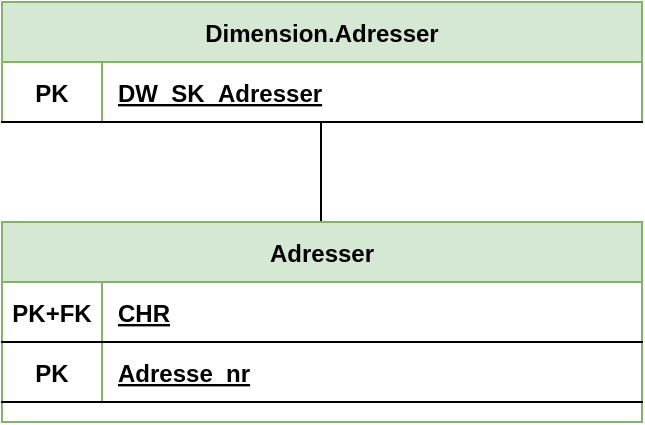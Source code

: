 <mxfile version="20.3.0" type="device" pages="13"><diagram name="Dimension_Adresser" id="O1_gi16VXUD4RsnLQabG"><mxGraphModel dx="1790" dy="947" grid="1" gridSize="10" guides="1" tooltips="1" connect="1" arrows="1" fold="1" page="1" pageScale="1" pageWidth="827" pageHeight="1169" math="0" shadow="0"><root><mxCell id="eInl1ZLP_B5A7BIVSt5j-0"/><mxCell id="eInl1ZLP_B5A7BIVSt5j-1" parent="eInl1ZLP_B5A7BIVSt5j-0"/><mxCell id="eInl1ZLP_B5A7BIVSt5j-2" value="" style="endArrow=none;html=1;rounded=0;entryX=0.5;entryY=1;entryDx=0;entryDy=0;" parent="eInl1ZLP_B5A7BIVSt5j-1" edge="1"><mxGeometry width="50" height="50" relative="1" as="geometry"><mxPoint x="399.5" y="590" as="sourcePoint"/><mxPoint x="399.5" y="530" as="targetPoint"/></mxGeometry></mxCell><mxCell id="eInl1ZLP_B5A7BIVSt5j-3" value="Adresser" style="shape=table;startSize=30;container=1;collapsible=1;childLayout=tableLayout;fixedRows=1;rowLines=0;fontStyle=1;align=center;resizeLast=1;fillColor=#d5e8d4;strokeColor=#82b366;" parent="eInl1ZLP_B5A7BIVSt5j-1" vertex="1"><mxGeometry x="240" y="580" width="320" height="100" as="geometry"><mxRectangle x="10" y="50" width="90" height="30" as="alternateBounds"/></mxGeometry></mxCell><mxCell id="eInl1ZLP_B5A7BIVSt5j-4" value="" style="shape=tableRow;horizontal=0;startSize=0;swimlaneHead=0;swimlaneBody=0;fillColor=none;collapsible=0;dropTarget=0;points=[[0,0.5],[1,0.5]];portConstraint=eastwest;top=0;left=0;right=0;bottom=1;" parent="eInl1ZLP_B5A7BIVSt5j-3" vertex="1"><mxGeometry y="30" width="320" height="30" as="geometry"/></mxCell><mxCell id="eInl1ZLP_B5A7BIVSt5j-5" value="PK+FK" style="shape=partialRectangle;connectable=0;fillColor=none;top=0;left=0;bottom=0;right=0;fontStyle=1;overflow=hidden;" parent="eInl1ZLP_B5A7BIVSt5j-4" vertex="1"><mxGeometry width="50" height="30" as="geometry"><mxRectangle width="50" height="30" as="alternateBounds"/></mxGeometry></mxCell><mxCell id="eInl1ZLP_B5A7BIVSt5j-6" value="CHR" style="shape=partialRectangle;connectable=0;fillColor=none;top=0;left=0;bottom=0;right=0;align=left;spacingLeft=6;fontStyle=5;overflow=hidden;" parent="eInl1ZLP_B5A7BIVSt5j-4" vertex="1"><mxGeometry x="50" width="270" height="30" as="geometry"><mxRectangle width="270" height="30" as="alternateBounds"/></mxGeometry></mxCell><mxCell id="eInl1ZLP_B5A7BIVSt5j-7" value="" style="shape=tableRow;horizontal=0;startSize=0;swimlaneHead=0;swimlaneBody=0;fillColor=none;collapsible=0;dropTarget=0;points=[[0,0.5],[1,0.5]];portConstraint=eastwest;top=0;left=0;right=0;bottom=1;" parent="eInl1ZLP_B5A7BIVSt5j-3" vertex="1"><mxGeometry y="60" width="320" height="30" as="geometry"/></mxCell><mxCell id="eInl1ZLP_B5A7BIVSt5j-8" value="PK" style="shape=partialRectangle;connectable=0;fillColor=none;top=0;left=0;bottom=0;right=0;fontStyle=1;overflow=hidden;" parent="eInl1ZLP_B5A7BIVSt5j-7" vertex="1"><mxGeometry width="50" height="30" as="geometry"><mxRectangle width="50" height="30" as="alternateBounds"/></mxGeometry></mxCell><mxCell id="eInl1ZLP_B5A7BIVSt5j-9" value="Adresse_nr" style="shape=partialRectangle;connectable=0;fillColor=none;top=0;left=0;bottom=0;right=0;align=left;spacingLeft=6;fontStyle=5;overflow=hidden;" parent="eInl1ZLP_B5A7BIVSt5j-7" vertex="1"><mxGeometry x="50" width="270" height="30" as="geometry"><mxRectangle width="270" height="30" as="alternateBounds"/></mxGeometry></mxCell><mxCell id="eInl1ZLP_B5A7BIVSt5j-16" value="Dimension.Adresser" style="shape=table;startSize=30;container=1;collapsible=1;childLayout=tableLayout;fixedRows=1;rowLines=0;fontStyle=1;align=center;resizeLast=1;fillColor=#d5e8d4;strokeColor=#82b366;" parent="eInl1ZLP_B5A7BIVSt5j-1" vertex="1"><mxGeometry x="240" y="470" width="320" height="60" as="geometry"><mxRectangle x="10" y="50" width="90" height="30" as="alternateBounds"/></mxGeometry></mxCell><mxCell id="eInl1ZLP_B5A7BIVSt5j-17" value="" style="shape=tableRow;horizontal=0;startSize=0;swimlaneHead=0;swimlaneBody=0;fillColor=none;collapsible=0;dropTarget=0;points=[[0,0.5],[1,0.5]];portConstraint=eastwest;top=0;left=0;right=0;bottom=1;" parent="eInl1ZLP_B5A7BIVSt5j-16" vertex="1"><mxGeometry y="30" width="320" height="30" as="geometry"/></mxCell><mxCell id="eInl1ZLP_B5A7BIVSt5j-18" value="PK" style="shape=partialRectangle;connectable=0;fillColor=none;top=0;left=0;bottom=0;right=0;fontStyle=1;overflow=hidden;" parent="eInl1ZLP_B5A7BIVSt5j-17" vertex="1"><mxGeometry width="50" height="30" as="geometry"><mxRectangle width="50" height="30" as="alternateBounds"/></mxGeometry></mxCell><mxCell id="eInl1ZLP_B5A7BIVSt5j-19" value="DW_SK_Adresser" style="shape=partialRectangle;connectable=0;fillColor=none;top=0;left=0;bottom=0;right=0;align=left;spacingLeft=6;fontStyle=5;overflow=hidden;" parent="eInl1ZLP_B5A7BIVSt5j-17" vertex="1"><mxGeometry x="50" width="270" height="30" as="geometry"><mxRectangle width="270" height="30" as="alternateBounds"/></mxGeometry></mxCell></root></mxGraphModel></diagram><diagram id="qxo0_MF3D197u5oLgBiS" name="Mangler - Dimension_Faser"><mxGraphModel dx="1790" dy="947" grid="1" gridSize="10" guides="1" tooltips="1" connect="1" arrows="1" fold="1" page="1" pageScale="1" pageWidth="827" pageHeight="1169" math="0" shadow="0"><root><mxCell id="0"/><mxCell id="1" parent="0"/></root></mxGraphModel></diagram><diagram name="Dimension_Minkfarme" id="5-uoFKv6tuEpRZyP91Sn"><mxGraphModel dx="1790" dy="947" grid="1" gridSize="10" guides="1" tooltips="1" connect="1" arrows="1" fold="1" page="1" pageScale="1" pageWidth="827" pageHeight="1169" math="0" shadow="0"><root><mxCell id="WQanFTalCgnNxSMszqfP-0"/><mxCell id="WQanFTalCgnNxSMszqfP-1" parent="WQanFTalCgnNxSMszqfP-0"/><mxCell id="encxO5w2hNGbFCbsA6kl-12" value="" style="endArrow=none;html=1;rounded=0;entryX=0.5;entryY=1;entryDx=0;entryDy=0;" parent="WQanFTalCgnNxSMszqfP-1" edge="1"><mxGeometry width="50" height="50" relative="1" as="geometry"><mxPoint x="419.5" y="560" as="sourcePoint"/><mxPoint x="419.5" y="500" as="targetPoint"/></mxGeometry></mxCell><mxCell id="encxO5w2hNGbFCbsA6kl-13" value="Minkfarme" style="shape=table;startSize=30;container=1;collapsible=1;childLayout=tableLayout;fixedRows=1;rowLines=0;fontStyle=1;align=center;resizeLast=1;fillColor=#d5e8d4;strokeColor=#82b366;" parent="WQanFTalCgnNxSMszqfP-1" vertex="1"><mxGeometry x="260" y="550" width="320" height="160" as="geometry"><mxRectangle x="10" y="50" width="90" height="30" as="alternateBounds"/></mxGeometry></mxCell><mxCell id="encxO5w2hNGbFCbsA6kl-14" value="" style="shape=tableRow;horizontal=0;startSize=0;swimlaneHead=0;swimlaneBody=0;fillColor=none;collapsible=0;dropTarget=0;points=[[0,0.5],[1,0.5]];portConstraint=eastwest;top=0;left=0;right=0;bottom=1;" parent="encxO5w2hNGbFCbsA6kl-13" vertex="1"><mxGeometry y="30" width="320" height="30" as="geometry"/></mxCell><mxCell id="encxO5w2hNGbFCbsA6kl-15" value="PK" style="shape=partialRectangle;connectable=0;fillColor=none;top=0;left=0;bottom=0;right=0;fontStyle=1;overflow=hidden;" parent="encxO5w2hNGbFCbsA6kl-14" vertex="1"><mxGeometry width="50" height="30" as="geometry"><mxRectangle width="50" height="30" as="alternateBounds"/></mxGeometry></mxCell><mxCell id="encxO5w2hNGbFCbsA6kl-16" value="CHR" style="shape=partialRectangle;connectable=0;fillColor=none;top=0;left=0;bottom=0;right=0;align=left;spacingLeft=6;fontStyle=5;overflow=hidden;" parent="encxO5w2hNGbFCbsA6kl-14" vertex="1"><mxGeometry x="50" width="270" height="30" as="geometry"><mxRectangle width="270" height="30" as="alternateBounds"/></mxGeometry></mxCell><mxCell id="encxO5w2hNGbFCbsA6kl-17" value="" style="shape=tableRow;horizontal=0;startSize=0;swimlaneHead=0;swimlaneBody=0;fillColor=none;collapsible=0;dropTarget=0;points=[[0,0.5],[1,0.5]];portConstraint=eastwest;top=0;left=0;right=0;bottom=1;" parent="encxO5w2hNGbFCbsA6kl-13" vertex="1"><mxGeometry y="60" width="320" height="30" as="geometry"/></mxCell><mxCell id="encxO5w2hNGbFCbsA6kl-18" value="FK" style="shape=partialRectangle;connectable=0;fillColor=none;top=0;left=0;bottom=0;right=0;fontStyle=0;overflow=hidden;" parent="encxO5w2hNGbFCbsA6kl-17" vertex="1"><mxGeometry width="50" height="30" as="geometry"><mxRectangle width="50" height="30" as="alternateBounds"/></mxGeometry></mxCell><mxCell id="encxO5w2hNGbFCbsA6kl-19" value="Miljørådgiverdelaftale" style="shape=partialRectangle;connectable=0;fillColor=none;top=0;left=0;bottom=0;right=0;align=left;spacingLeft=6;fontStyle=4;overflow=hidden;" parent="encxO5w2hNGbFCbsA6kl-17" vertex="1"><mxGeometry x="50" width="270" height="30" as="geometry"><mxRectangle width="270" height="30" as="alternateBounds"/></mxGeometry></mxCell><mxCell id="encxO5w2hNGbFCbsA6kl-24" value="" style="shape=tableRow;horizontal=0;startSize=0;swimlaneHead=0;swimlaneBody=0;fillColor=none;collapsible=0;dropTarget=0;points=[[0,0.5],[1,0.5]];portConstraint=eastwest;top=0;left=0;right=0;bottom=1;" parent="encxO5w2hNGbFCbsA6kl-13" vertex="1"><mxGeometry y="90" width="320" height="30" as="geometry"/></mxCell><mxCell id="encxO5w2hNGbFCbsA6kl-25" value="FK" style="shape=partialRectangle;connectable=0;fillColor=none;top=0;left=0;bottom=0;right=0;fontStyle=0;overflow=hidden;" parent="encxO5w2hNGbFCbsA6kl-24" vertex="1"><mxGeometry width="50" height="30" as="geometry"><mxRectangle width="50" height="30" as="alternateBounds"/></mxGeometry></mxCell><mxCell id="encxO5w2hNGbFCbsA6kl-26" value="Miljørådgiver_kontaktperson_id" style="shape=partialRectangle;connectable=0;fillColor=none;top=0;left=0;bottom=0;right=0;align=left;spacingLeft=6;fontStyle=4;overflow=hidden;" parent="encxO5w2hNGbFCbsA6kl-24" vertex="1"><mxGeometry x="50" width="270" height="30" as="geometry"><mxRectangle width="270" height="30" as="alternateBounds"/></mxGeometry></mxCell><mxCell id="encxO5w2hNGbFCbsA6kl-27" value="" style="shape=tableRow;horizontal=0;startSize=0;swimlaneHead=0;swimlaneBody=0;fillColor=none;collapsible=0;dropTarget=0;points=[[0,0.5],[1,0.5]];portConstraint=eastwest;top=0;left=0;right=0;bottom=1;" parent="encxO5w2hNGbFCbsA6kl-13" vertex="1"><mxGeometry y="120" width="320" height="30" as="geometry"/></mxCell><mxCell id="encxO5w2hNGbFCbsA6kl-28" value="FK" style="shape=partialRectangle;connectable=0;fillColor=none;top=0;left=0;bottom=0;right=0;fontStyle=0;overflow=hidden;" parent="encxO5w2hNGbFCbsA6kl-27" vertex="1"><mxGeometry width="50" height="30" as="geometry"><mxRectangle width="50" height="30" as="alternateBounds"/></mxGeometry></mxCell><mxCell id="encxO5w2hNGbFCbsA6kl-29" value="Projektleder_ved_miljørådgivning" style="shape=partialRectangle;connectable=0;fillColor=none;top=0;left=0;bottom=0;right=0;align=left;spacingLeft=6;fontStyle=4;overflow=hidden;" parent="encxO5w2hNGbFCbsA6kl-27" vertex="1"><mxGeometry x="50" width="270" height="30" as="geometry"><mxRectangle width="270" height="30" as="alternateBounds"/></mxGeometry></mxCell><mxCell id="encxO5w2hNGbFCbsA6kl-20" value="Dimension.Minkfarme" style="shape=table;startSize=30;container=1;collapsible=1;childLayout=tableLayout;fixedRows=1;rowLines=0;fontStyle=1;align=center;resizeLast=1;fillColor=#d5e8d4;strokeColor=#82b366;" parent="WQanFTalCgnNxSMszqfP-1" vertex="1"><mxGeometry x="260" y="440" width="320" height="60" as="geometry"><mxRectangle x="10" y="50" width="90" height="30" as="alternateBounds"/></mxGeometry></mxCell><mxCell id="encxO5w2hNGbFCbsA6kl-21" value="" style="shape=tableRow;horizontal=0;startSize=0;swimlaneHead=0;swimlaneBody=0;fillColor=none;collapsible=0;dropTarget=0;points=[[0,0.5],[1,0.5]];portConstraint=eastwest;top=0;left=0;right=0;bottom=1;" parent="encxO5w2hNGbFCbsA6kl-20" vertex="1"><mxGeometry y="30" width="320" height="30" as="geometry"/></mxCell><mxCell id="encxO5w2hNGbFCbsA6kl-22" value="PK" style="shape=partialRectangle;connectable=0;fillColor=none;top=0;left=0;bottom=0;right=0;fontStyle=1;overflow=hidden;" parent="encxO5w2hNGbFCbsA6kl-21" vertex="1"><mxGeometry width="50" height="30" as="geometry"><mxRectangle width="50" height="30" as="alternateBounds"/></mxGeometry></mxCell><mxCell id="encxO5w2hNGbFCbsA6kl-23" value="DW_SK_Minkfarme" style="shape=partialRectangle;connectable=0;fillColor=none;top=0;left=0;bottom=0;right=0;align=left;spacingLeft=6;fontStyle=5;overflow=hidden;" parent="encxO5w2hNGbFCbsA6kl-21" vertex="1"><mxGeometry x="50" width="270" height="30" as="geometry"><mxRectangle width="270" height="30" as="alternateBounds"/></mxGeometry></mxCell></root></mxGraphModel></diagram><diagram name="Dimension_Myndighed" id="7tF8pwpKQhW1uKXJPqn8"><mxGraphModel dx="1790" dy="947" grid="1" gridSize="10" guides="1" tooltips="1" connect="1" arrows="1" fold="1" page="1" pageScale="1" pageWidth="827" pageHeight="1169" math="0" shadow="0"><root><mxCell id="32RmKsGfTqlCGyCGyjHW-0"/><mxCell id="32RmKsGfTqlCGyCGyjHW-1" parent="32RmKsGfTqlCGyCGyjHW-0"/><mxCell id="32RmKsGfTqlCGyCGyjHW-2" value="" style="endArrow=none;html=1;rounded=0;entryX=0.5;entryY=1;entryDx=0;entryDy=0;" parent="32RmKsGfTqlCGyCGyjHW-1" edge="1"><mxGeometry width="50" height="50" relative="1" as="geometry"><mxPoint x="419.5" y="560" as="sourcePoint"/><mxPoint x="419.5" y="500" as="targetPoint"/></mxGeometry></mxCell><mxCell id="32RmKsGfTqlCGyCGyjHW-3" value="Myndighed" style="shape=table;startSize=30;container=1;collapsible=1;childLayout=tableLayout;fixedRows=1;rowLines=0;fontStyle=1;align=center;resizeLast=1;fillColor=#d5e8d4;strokeColor=#82b366;" parent="32RmKsGfTqlCGyCGyjHW-1" vertex="1"><mxGeometry x="260" y="550" width="320" height="70" as="geometry"><mxRectangle x="10" y="50" width="90" height="30" as="alternateBounds"/></mxGeometry></mxCell><mxCell id="32RmKsGfTqlCGyCGyjHW-4" value="" style="shape=tableRow;horizontal=0;startSize=0;swimlaneHead=0;swimlaneBody=0;fillColor=none;collapsible=0;dropTarget=0;points=[[0,0.5],[1,0.5]];portConstraint=eastwest;top=0;left=0;right=0;bottom=1;" parent="32RmKsGfTqlCGyCGyjHW-3" vertex="1"><mxGeometry y="30" width="320" height="30" as="geometry"/></mxCell><mxCell id="32RmKsGfTqlCGyCGyjHW-5" value="PK+FK" style="shape=partialRectangle;connectable=0;fillColor=none;top=0;left=0;bottom=0;right=0;fontStyle=1;overflow=hidden;" parent="32RmKsGfTqlCGyCGyjHW-4" vertex="1"><mxGeometry width="50" height="30" as="geometry"><mxRectangle width="50" height="30" as="alternateBounds"/></mxGeometry></mxCell><mxCell id="32RmKsGfTqlCGyCGyjHW-6" value="CHR" style="shape=partialRectangle;connectable=0;fillColor=none;top=0;left=0;bottom=0;right=0;align=left;spacingLeft=6;fontStyle=5;overflow=hidden;" parent="32RmKsGfTqlCGyCGyjHW-4" vertex="1"><mxGeometry x="50" width="270" height="30" as="geometry"><mxRectangle width="270" height="30" as="alternateBounds"/></mxGeometry></mxCell><mxCell id="32RmKsGfTqlCGyCGyjHW-16" value="Dimension.Myndighed" style="shape=table;startSize=30;container=1;collapsible=1;childLayout=tableLayout;fixedRows=1;rowLines=0;fontStyle=1;align=center;resizeLast=1;fillColor=#d5e8d4;strokeColor=#82b366;" parent="32RmKsGfTqlCGyCGyjHW-1" vertex="1"><mxGeometry x="260" y="440" width="320" height="60" as="geometry"><mxRectangle x="10" y="50" width="90" height="30" as="alternateBounds"/></mxGeometry></mxCell><mxCell id="32RmKsGfTqlCGyCGyjHW-17" value="" style="shape=tableRow;horizontal=0;startSize=0;swimlaneHead=0;swimlaneBody=0;fillColor=none;collapsible=0;dropTarget=0;points=[[0,0.5],[1,0.5]];portConstraint=eastwest;top=0;left=0;right=0;bottom=1;" parent="32RmKsGfTqlCGyCGyjHW-16" vertex="1"><mxGeometry y="30" width="320" height="30" as="geometry"/></mxCell><mxCell id="32RmKsGfTqlCGyCGyjHW-18" value="PK" style="shape=partialRectangle;connectable=0;fillColor=none;top=0;left=0;bottom=0;right=0;fontStyle=1;overflow=hidden;" parent="32RmKsGfTqlCGyCGyjHW-17" vertex="1"><mxGeometry width="50" height="30" as="geometry"><mxRectangle width="50" height="30" as="alternateBounds"/></mxGeometry></mxCell><mxCell id="32RmKsGfTqlCGyCGyjHW-19" value="DW_SK_Myndighed" style="shape=partialRectangle;connectable=0;fillColor=none;top=0;left=0;bottom=0;right=0;align=left;spacingLeft=6;fontStyle=5;overflow=hidden;" parent="32RmKsGfTqlCGyCGyjHW-17" vertex="1"><mxGeometry x="50" width="270" height="30" as="geometry"><mxRectangle width="270" height="30" as="alternateBounds"/></mxGeometry></mxCell></root></mxGraphModel></diagram><diagram name="FEJL: Dimension_Minkavlere" id="sE6l0uAnbZfqDLqbOneG"><mxGraphModel dx="1790" dy="947" grid="1" gridSize="10" guides="1" tooltips="1" connect="1" arrows="1" fold="1" page="1" pageScale="1" pageWidth="827" pageHeight="1169" math="0" shadow="0"><root><mxCell id="tNrR5_XRIuxnyPshQF4J-0"/><mxCell id="tNrR5_XRIuxnyPshQF4J-1" parent="tNrR5_XRIuxnyPshQF4J-0"/><mxCell id="lFJfm53Wr-1IEa7pnfak-0" value="" style="endArrow=none;html=1;rounded=0;entryX=0.5;entryY=1;entryDx=0;entryDy=0;" parent="tNrR5_XRIuxnyPshQF4J-1" edge="1"><mxGeometry width="50" height="50" relative="1" as="geometry"><mxPoint x="426.5" y="705" as="sourcePoint"/><mxPoint x="426.5" y="645" as="targetPoint"/></mxGeometry></mxCell><mxCell id="lFJfm53Wr-1IEa7pnfak-1" value="Minkavlere_Minkfarme" style="shape=table;startSize=30;container=1;collapsible=1;childLayout=tableLayout;fixedRows=1;rowLines=0;fontStyle=1;align=center;resizeLast=1;fillColor=#d5e8d4;strokeColor=#82b366;" parent="tNrR5_XRIuxnyPshQF4J-1" vertex="1"><mxGeometry x="267" y="695" width="320" height="100" as="geometry"><mxRectangle x="10" y="50" width="90" height="30" as="alternateBounds"/></mxGeometry></mxCell><mxCell id="lFJfm53Wr-1IEa7pnfak-2" value="" style="shape=tableRow;horizontal=0;startSize=0;swimlaneHead=0;swimlaneBody=0;fillColor=none;collapsible=0;dropTarget=0;points=[[0,0.5],[1,0.5]];portConstraint=eastwest;top=0;left=0;right=0;bottom=1;" parent="lFJfm53Wr-1IEa7pnfak-1" vertex="1"><mxGeometry y="30" width="320" height="30" as="geometry"/></mxCell><mxCell id="lFJfm53Wr-1IEa7pnfak-3" value="PK+FK" style="shape=partialRectangle;connectable=0;fillColor=none;top=0;left=0;bottom=0;right=0;fontStyle=1;overflow=hidden;" parent="lFJfm53Wr-1IEa7pnfak-2" vertex="1"><mxGeometry width="50" height="30" as="geometry"><mxRectangle width="50" height="30" as="alternateBounds"/></mxGeometry></mxCell><mxCell id="lFJfm53Wr-1IEa7pnfak-4" value="CHRnr" style="shape=partialRectangle;connectable=0;fillColor=none;top=0;left=0;bottom=0;right=0;align=left;spacingLeft=6;fontStyle=5;overflow=hidden;" parent="lFJfm53Wr-1IEa7pnfak-2" vertex="1"><mxGeometry x="50" width="270" height="30" as="geometry"><mxRectangle width="270" height="30" as="alternateBounds"/></mxGeometry></mxCell><mxCell id="lFJfm53Wr-1IEa7pnfak-5" value="" style="shape=tableRow;horizontal=0;startSize=0;swimlaneHead=0;swimlaneBody=0;fillColor=none;collapsible=0;dropTarget=0;points=[[0,0.5],[1,0.5]];portConstraint=eastwest;top=0;left=0;right=0;bottom=1;" parent="lFJfm53Wr-1IEa7pnfak-1" vertex="1"><mxGeometry y="60" width="320" height="30" as="geometry"/></mxCell><mxCell id="lFJfm53Wr-1IEa7pnfak-6" value="PK+FK" style="shape=partialRectangle;connectable=0;fillColor=none;top=0;left=0;bottom=0;right=0;fontStyle=1;overflow=hidden;" parent="lFJfm53Wr-1IEa7pnfak-5" vertex="1"><mxGeometry width="50" height="30" as="geometry"><mxRectangle width="50" height="30" as="alternateBounds"/></mxGeometry></mxCell><mxCell id="lFJfm53Wr-1IEa7pnfak-7" value="CVRnr" style="shape=partialRectangle;connectable=0;fillColor=none;top=0;left=0;bottom=0;right=0;align=left;spacingLeft=6;fontStyle=5;overflow=hidden;" parent="lFJfm53Wr-1IEa7pnfak-5" vertex="1"><mxGeometry x="50" width="270" height="30" as="geometry"><mxRectangle width="270" height="30" as="alternateBounds"/></mxGeometry></mxCell><mxCell id="lFJfm53Wr-1IEa7pnfak-8" value="Dimension.Minkavlere" style="shape=table;startSize=30;container=1;collapsible=1;childLayout=tableLayout;fixedRows=1;rowLines=0;fontStyle=1;align=center;resizeLast=1;fillColor=#d5e8d4;strokeColor=#82b366;" parent="tNrR5_XRIuxnyPshQF4J-1" vertex="1"><mxGeometry x="267" y="585" width="320" height="60" as="geometry"><mxRectangle x="10" y="50" width="90" height="30" as="alternateBounds"/></mxGeometry></mxCell><mxCell id="lFJfm53Wr-1IEa7pnfak-9" value="" style="shape=tableRow;horizontal=0;startSize=0;swimlaneHead=0;swimlaneBody=0;fillColor=none;collapsible=0;dropTarget=0;points=[[0,0.5],[1,0.5]];portConstraint=eastwest;top=0;left=0;right=0;bottom=1;" parent="lFJfm53Wr-1IEa7pnfak-8" vertex="1"><mxGeometry y="30" width="320" height="30" as="geometry"/></mxCell><mxCell id="lFJfm53Wr-1IEa7pnfak-10" value="PK" style="shape=partialRectangle;connectable=0;fillColor=none;top=0;left=0;bottom=0;right=0;fontStyle=1;overflow=hidden;" parent="lFJfm53Wr-1IEa7pnfak-9" vertex="1"><mxGeometry width="50" height="30" as="geometry"><mxRectangle width="50" height="30" as="alternateBounds"/></mxGeometry></mxCell><mxCell id="lFJfm53Wr-1IEa7pnfak-11" value="DW_SK_Minkavlere" style="shape=partialRectangle;connectable=0;fillColor=none;top=0;left=0;bottom=0;right=0;align=left;spacingLeft=6;fontStyle=5;overflow=hidden;" parent="lFJfm53Wr-1IEa7pnfak-9" vertex="1"><mxGeometry x="50" width="270" height="30" as="geometry"><mxRectangle width="270" height="30" as="alternateBounds"/></mxGeometry></mxCell><mxCell id="lFJfm53Wr-1IEa7pnfak-12" value="Minkavlere" style="shape=table;startSize=30;container=1;collapsible=1;childLayout=tableLayout;fixedRows=1;rowLines=0;fontStyle=1;align=center;resizeLast=1;fillColor=#d5e8d4;strokeColor=#82b366;" parent="tNrR5_XRIuxnyPshQF4J-1" vertex="1"><mxGeometry x="80" y="865" width="320" height="60" as="geometry"><mxRectangle x="10" y="50" width="90" height="30" as="alternateBounds"/></mxGeometry></mxCell><mxCell id="lFJfm53Wr-1IEa7pnfak-16" value="" style="shape=tableRow;horizontal=0;startSize=0;swimlaneHead=0;swimlaneBody=0;fillColor=none;collapsible=0;dropTarget=0;points=[[0,0.5],[1,0.5]];portConstraint=eastwest;top=0;left=0;right=0;bottom=1;" parent="lFJfm53Wr-1IEa7pnfak-12" vertex="1"><mxGeometry y="30" width="320" height="20" as="geometry"/></mxCell><mxCell id="lFJfm53Wr-1IEa7pnfak-17" value="PK" style="shape=partialRectangle;connectable=0;fillColor=none;top=0;left=0;bottom=0;right=0;fontStyle=1;overflow=hidden;" parent="lFJfm53Wr-1IEa7pnfak-16" vertex="1"><mxGeometry width="50" height="20" as="geometry"><mxRectangle width="50" height="20" as="alternateBounds"/></mxGeometry></mxCell><mxCell id="lFJfm53Wr-1IEa7pnfak-18" value="CVRnr" style="shape=partialRectangle;connectable=0;fillColor=none;top=0;left=0;bottom=0;right=0;align=left;spacingLeft=6;fontStyle=5;overflow=hidden;" parent="lFJfm53Wr-1IEa7pnfak-16" vertex="1"><mxGeometry x="50" width="270" height="20" as="geometry"><mxRectangle width="270" height="20" as="alternateBounds"/></mxGeometry></mxCell><mxCell id="lFJfm53Wr-1IEa7pnfak-32" value="" style="edgeStyle=orthogonalEdgeStyle;rounded=0;orthogonalLoop=1;jettySize=auto;html=1;entryX=0;entryY=0.5;entryDx=0;entryDy=0;exitX=0;exitY=0.5;exitDx=0;exitDy=0;" parent="tNrR5_XRIuxnyPshQF4J-1" source="lFJfm53Wr-1IEa7pnfak-16" target="lFJfm53Wr-1IEa7pnfak-5" edge="1"><mxGeometry relative="1" as="geometry"><mxPoint y="805" as="sourcePoint"/><mxPoint x="197" y="655" as="targetPoint"/><Array as="points"><mxPoint x="60" y="910"/><mxPoint x="60" y="770"/></Array></mxGeometry></mxCell><mxCell id="lFJfm53Wr-1IEa7pnfak-37" value="" style="edgeStyle=orthogonalEdgeStyle;rounded=0;orthogonalLoop=1;jettySize=auto;html=1;exitX=1;exitY=0.5;exitDx=0;exitDy=0;" parent="tNrR5_XRIuxnyPshQF4J-1" source="lFJfm53Wr-1IEa7pnfak-42" edge="1"><mxGeometry relative="1" as="geometry"><mxPoint x="740" y="910" as="sourcePoint"/><mxPoint x="587" y="745" as="targetPoint"/><Array as="points"><mxPoint x="813" y="925"/><mxPoint x="813" y="745"/></Array></mxGeometry></mxCell><mxCell id="lFJfm53Wr-1IEa7pnfak-38" value="Minkavlere" style="shape=table;startSize=30;container=1;collapsible=1;childLayout=tableLayout;fixedRows=1;rowLines=0;fontStyle=1;align=center;resizeLast=1;fillColor=#d5e8d4;strokeColor=#82b366;" parent="tNrR5_XRIuxnyPshQF4J-1" vertex="1"><mxGeometry x="410" y="865" width="320" height="80" as="geometry"><mxRectangle x="10" y="50" width="90" height="30" as="alternateBounds"/></mxGeometry></mxCell><mxCell id="lFJfm53Wr-1IEa7pnfak-39" value="" style="shape=tableRow;horizontal=0;startSize=0;swimlaneHead=0;swimlaneBody=0;fillColor=none;collapsible=0;dropTarget=0;points=[[0,0.5],[1,0.5]];portConstraint=eastwest;top=0;left=0;right=0;bottom=1;" parent="lFJfm53Wr-1IEa7pnfak-38" vertex="1"><mxGeometry y="30" width="320" height="20" as="geometry"/></mxCell><mxCell id="lFJfm53Wr-1IEa7pnfak-40" value="PK" style="shape=partialRectangle;connectable=0;fillColor=none;top=0;left=0;bottom=0;right=0;fontStyle=1;overflow=hidden;" parent="lFJfm53Wr-1IEa7pnfak-39" vertex="1"><mxGeometry width="50" height="20" as="geometry"><mxRectangle width="50" height="20" as="alternateBounds"/></mxGeometry></mxCell><mxCell id="lFJfm53Wr-1IEa7pnfak-41" value="MinkRaadgiverID" style="shape=partialRectangle;connectable=0;fillColor=none;top=0;left=0;bottom=0;right=0;align=left;spacingLeft=6;fontStyle=5;overflow=hidden;" parent="lFJfm53Wr-1IEa7pnfak-39" vertex="1"><mxGeometry x="50" width="270" height="20" as="geometry"><mxRectangle width="270" height="20" as="alternateBounds"/></mxGeometry></mxCell><mxCell id="lFJfm53Wr-1IEa7pnfak-42" value="" style="shape=tableRow;horizontal=0;startSize=0;swimlaneHead=0;swimlaneBody=0;fillColor=none;collapsible=0;dropTarget=0;points=[[0,0.5],[1,0.5]];portConstraint=eastwest;top=0;left=0;right=0;bottom=1;fontStyle=1" parent="lFJfm53Wr-1IEa7pnfak-38" vertex="1"><mxGeometry y="50" width="320" height="20" as="geometry"/></mxCell><mxCell id="lFJfm53Wr-1IEa7pnfak-43" value="FK" style="shape=partialRectangle;connectable=0;fillColor=none;top=0;left=0;bottom=0;right=0;fontStyle=0;overflow=hidden;" parent="lFJfm53Wr-1IEa7pnfak-42" vertex="1"><mxGeometry width="50" height="20" as="geometry"><mxRectangle width="50" height="20" as="alternateBounds"/></mxGeometry></mxCell><mxCell id="lFJfm53Wr-1IEa7pnfak-44" value="CHRnr" style="shape=partialRectangle;connectable=0;fillColor=none;top=0;left=0;bottom=0;right=0;align=left;spacingLeft=6;fontStyle=4;overflow=hidden;" parent="lFJfm53Wr-1IEa7pnfak-42" vertex="1"><mxGeometry x="50" width="270" height="20" as="geometry"><mxRectangle width="270" height="20" as="alternateBounds"/></mxGeometry></mxCell></root></mxGraphModel></diagram><diagram name="Dimension_Mængdeopgørelse" id="0F6ppgiWjpLOYs6_iA17"><mxGraphModel dx="2062" dy="1235" grid="1" gridSize="10" guides="1" tooltips="1" connect="1" arrows="1" fold="1" page="1" pageScale="1" pageWidth="827" pageHeight="1169" math="0" shadow="0"><root><mxCell id="KnyyjSclp9bBQ-BOloRs-0"/><mxCell id="KnyyjSclp9bBQ-BOloRs-1" parent="KnyyjSclp9bBQ-BOloRs-0"/><mxCell id="KnyyjSclp9bBQ-BOloRs-2" value="" style="endArrow=none;html=1;rounded=0;entryX=0.5;entryY=1;entryDx=0;entryDy=0;" parent="KnyyjSclp9bBQ-BOloRs-1" edge="1"><mxGeometry width="50" height="50" relative="1" as="geometry"><mxPoint x="419.5" y="560" as="sourcePoint"/><mxPoint x="419.5" y="500" as="targetPoint"/></mxGeometry></mxCell><mxCell id="KnyyjSclp9bBQ-BOloRs-3" value="Maengdeopgoerelse" style="shape=table;startSize=30;container=1;collapsible=1;childLayout=tableLayout;fixedRows=1;rowLines=0;fontStyle=1;align=center;resizeLast=1;fillColor=#d5e8d4;strokeColor=#82b366;" parent="KnyyjSclp9bBQ-BOloRs-1" vertex="1"><mxGeometry x="260" y="550" width="320" height="100" as="geometry"><mxRectangle x="10" y="50" width="90" height="30" as="alternateBounds"/></mxGeometry></mxCell><mxCell id="KnyyjSclp9bBQ-BOloRs-4" value="" style="shape=tableRow;horizontal=0;startSize=0;swimlaneHead=0;swimlaneBody=0;fillColor=none;collapsible=0;dropTarget=0;points=[[0,0.5],[1,0.5]];portConstraint=eastwest;top=0;left=0;right=0;bottom=1;" parent="KnyyjSclp9bBQ-BOloRs-3" vertex="1"><mxGeometry y="30" width="320" height="30" as="geometry"/></mxCell><mxCell id="KnyyjSclp9bBQ-BOloRs-5" value="PK+FK" style="shape=partialRectangle;connectable=0;fillColor=none;top=0;left=0;bottom=0;right=0;fontStyle=1;overflow=hidden;" parent="KnyyjSclp9bBQ-BOloRs-4" vertex="1"><mxGeometry width="50" height="30" as="geometry"><mxRectangle width="50" height="30" as="alternateBounds"/></mxGeometry></mxCell><mxCell id="KnyyjSclp9bBQ-BOloRs-6" value="CHR" style="shape=partialRectangle;connectable=0;fillColor=none;top=0;left=0;bottom=0;right=0;align=left;spacingLeft=6;fontStyle=5;overflow=hidden;" parent="KnyyjSclp9bBQ-BOloRs-4" vertex="1"><mxGeometry x="50" width="270" height="30" as="geometry"><mxRectangle width="270" height="30" as="alternateBounds"/></mxGeometry></mxCell><mxCell id="9IOMomQ0w_tRXClf6UiB-0" value="" style="shape=tableRow;horizontal=0;startSize=0;swimlaneHead=0;swimlaneBody=0;fillColor=none;collapsible=0;dropTarget=0;points=[[0,0.5],[1,0.5]];portConstraint=eastwest;top=0;left=0;right=0;bottom=1;" parent="KnyyjSclp9bBQ-BOloRs-3" vertex="1"><mxGeometry y="60" width="320" height="30" as="geometry"/></mxCell><mxCell id="9IOMomQ0w_tRXClf6UiB-1" value="PK" style="shape=partialRectangle;connectable=0;fillColor=none;top=0;left=0;bottom=0;right=0;fontStyle=1;overflow=hidden;" parent="9IOMomQ0w_tRXClf6UiB-0" vertex="1"><mxGeometry width="50" height="30" as="geometry"><mxRectangle width="50" height="30" as="alternateBounds"/></mxGeometry></mxCell><mxCell id="9IOMomQ0w_tRXClf6UiB-2" value="Pos" style="shape=partialRectangle;connectable=0;fillColor=none;top=0;left=0;bottom=0;right=0;align=left;spacingLeft=6;fontStyle=5;overflow=hidden;" parent="9IOMomQ0w_tRXClf6UiB-0" vertex="1"><mxGeometry x="50" width="270" height="30" as="geometry"><mxRectangle width="270" height="30" as="alternateBounds"/></mxGeometry></mxCell><mxCell id="KnyyjSclp9bBQ-BOloRs-7" value="Dimension.Mængdeopgørelse" style="shape=table;startSize=30;container=1;collapsible=1;childLayout=tableLayout;fixedRows=1;rowLines=0;fontStyle=1;align=center;resizeLast=1;fillColor=#d5e8d4;strokeColor=#82b366;" parent="KnyyjSclp9bBQ-BOloRs-1" vertex="1"><mxGeometry x="260" y="440" width="320" height="60" as="geometry"><mxRectangle x="10" y="50" width="90" height="30" as="alternateBounds"/></mxGeometry></mxCell><mxCell id="KnyyjSclp9bBQ-BOloRs-8" value="" style="shape=tableRow;horizontal=0;startSize=0;swimlaneHead=0;swimlaneBody=0;fillColor=none;collapsible=0;dropTarget=0;points=[[0,0.5],[1,0.5]];portConstraint=eastwest;top=0;left=0;right=0;bottom=1;" parent="KnyyjSclp9bBQ-BOloRs-7" vertex="1"><mxGeometry y="30" width="320" height="30" as="geometry"/></mxCell><mxCell id="KnyyjSclp9bBQ-BOloRs-9" value="PK" style="shape=partialRectangle;connectable=0;fillColor=none;top=0;left=0;bottom=0;right=0;fontStyle=1;overflow=hidden;" parent="KnyyjSclp9bBQ-BOloRs-8" vertex="1"><mxGeometry width="50" height="30" as="geometry"><mxRectangle width="50" height="30" as="alternateBounds"/></mxGeometry></mxCell><mxCell id="KnyyjSclp9bBQ-BOloRs-10" value="DW_SK_Mængdeopgørelse" style="shape=partialRectangle;connectable=0;fillColor=none;top=0;left=0;bottom=0;right=0;align=left;spacingLeft=6;fontStyle=5;overflow=hidden;" parent="KnyyjSclp9bBQ-BOloRs-8" vertex="1"><mxGeometry x="50" width="270" height="30" as="geometry"><mxRectangle width="270" height="30" as="alternateBounds"/></mxGeometry></mxCell></root></mxGraphModel></diagram><diagram id="G_FG1JX7WTDsrJEyOHhc" name="Dimension_Nedrivere"><mxGraphModel dx="1790" dy="947" grid="1" gridSize="10" guides="1" tooltips="1" connect="1" arrows="1" fold="0" page="1" pageScale="1" pageWidth="827" pageHeight="1169" math="0" shadow="0"><root><mxCell id="0"/><mxCell id="1" parent="0"/><mxCell id="eNL9YDDxjviJmaIfUpsG-1" value="Nedriver_Kontaktpersoner" style="swimlane;fontStyle=0;childLayout=stackLayout;horizontal=1;startSize=26;horizontalStack=0;resizeParent=1;resizeParentMax=0;resizeLast=0;collapsible=1;marginBottom=0;align=center;fontSize=14;" parent="1" vertex="1"><mxGeometry x="90" y="950" width="230" height="86" as="geometry"/></mxCell><mxCell id="eNL9YDDxjviJmaIfUpsG-2" value="PK - Nedriver_KontaktpersonID" style="text;strokeColor=none;fillColor=none;spacingLeft=4;spacingRight=4;overflow=hidden;rotatable=0;points=[[0,0.5],[1,0.5]];portConstraint=eastwest;fontSize=12;" parent="eNL9YDDxjviJmaIfUpsG-1" vertex="1"><mxGeometry y="26" width="230" height="30" as="geometry"/></mxCell><mxCell id="eNL9YDDxjviJmaIfUpsG-3" value="FK - Nedriver_id" style="text;strokeColor=none;fillColor=none;spacingLeft=4;spacingRight=4;overflow=hidden;rotatable=0;points=[[0,0.5],[1,0.5]];portConstraint=eastwest;fontSize=12;" parent="eNL9YDDxjviJmaIfUpsG-1" vertex="1"><mxGeometry y="56" width="230" height="30" as="geometry"/></mxCell><mxCell id="eNL9YDDxjviJmaIfUpsG-17" value="" style="edgeStyle=orthogonalEdgeStyle;rounded=0;orthogonalLoop=1;jettySize=auto;html=1;" parent="1" source="eNL9YDDxjviJmaIfUpsG-5" target="eNL9YDDxjviJmaIfUpsG-12" edge="1"><mxGeometry relative="1" as="geometry"/></mxCell><mxCell id="eNL9YDDxjviJmaIfUpsG-5" value="Nedrivere" style="swimlane;fontStyle=0;childLayout=stackLayout;horizontal=1;startSize=26;horizontalStack=0;resizeParent=1;resizeParentMax=0;resizeLast=0;collapsible=1;marginBottom=0;align=center;fontSize=14;" parent="1" vertex="1"><mxGeometry x="90" y="850" width="230" height="56" as="geometry"/></mxCell><mxCell id="eNL9YDDxjviJmaIfUpsG-7" value="PK - NedriverID" style="text;strokeColor=none;fillColor=none;spacingLeft=4;spacingRight=4;overflow=hidden;rotatable=0;points=[[0,0.5],[1,0.5]];portConstraint=eastwest;fontSize=12;" parent="eNL9YDDxjviJmaIfUpsG-5" vertex="1"><mxGeometry y="26" width="230" height="30" as="geometry"/></mxCell><mxCell id="eNL9YDDxjviJmaIfUpsG-10" value="Nedrivergrupper_Nedrivere" style="swimlane;fontStyle=0;childLayout=stackLayout;horizontal=1;startSize=26;horizontalStack=0;resizeParent=1;resizeParentMax=0;resizeLast=0;collapsible=1;marginBottom=0;align=center;fontSize=14;" parent="1" vertex="1"><mxGeometry x="400" y="600" width="230" height="86" as="geometry"/></mxCell><mxCell id="eNL9YDDxjviJmaIfUpsG-11" value="PK + FK - Nedrivergruppe_id" style="text;strokeColor=none;fillColor=none;spacingLeft=4;spacingRight=4;overflow=hidden;rotatable=0;points=[[0,0.5],[1,0.5]];portConstraint=eastwest;fontSize=12;" parent="eNL9YDDxjviJmaIfUpsG-10" vertex="1"><mxGeometry y="26" width="230" height="30" as="geometry"/></mxCell><mxCell id="eNL9YDDxjviJmaIfUpsG-12" value="PK + FK - Nedriver_id" style="text;strokeColor=none;fillColor=none;spacingLeft=4;spacingRight=4;overflow=hidden;rotatable=0;points=[[0,0.5],[1,0.5]];portConstraint=eastwest;fontSize=12;" parent="eNL9YDDxjviJmaIfUpsG-10" vertex="1"><mxGeometry y="56" width="230" height="30" as="geometry"/></mxCell><mxCell id="eNL9YDDxjviJmaIfUpsG-14" value="Nedrivergrupper" style="swimlane;fontStyle=0;childLayout=stackLayout;horizontal=1;startSize=26;horizontalStack=0;resizeParent=1;resizeParentMax=0;resizeLast=0;collapsible=1;marginBottom=0;align=center;fontSize=14;" parent="1" vertex="1"><mxGeometry x="90" y="600" width="230" height="56" as="geometry"/></mxCell><mxCell id="eNL9YDDxjviJmaIfUpsG-15" value="PK - NedrivergruppeID" style="text;strokeColor=none;fillColor=none;spacingLeft=4;spacingRight=4;overflow=hidden;rotatable=0;points=[[0,0.5],[1,0.5]];portConstraint=eastwest;fontSize=12;" parent="eNL9YDDxjviJmaIfUpsG-14" vertex="1"><mxGeometry y="26" width="230" height="30" as="geometry"/></mxCell><mxCell id="eNL9YDDxjviJmaIfUpsG-22" value="" style="edgeStyle=orthogonalEdgeStyle;rounded=0;orthogonalLoop=1;jettySize=auto;html=1;entryX=0;entryY=0.5;entryDx=0;entryDy=0;" parent="1" source="eNL9YDDxjviJmaIfUpsG-15" target="eNL9YDDxjviJmaIfUpsG-11" edge="1"><mxGeometry relative="1" as="geometry"/></mxCell><mxCell id="eNL9YDDxjviJmaIfUpsG-25" value="" style="edgeStyle=orthogonalEdgeStyle;rounded=0;orthogonalLoop=1;jettySize=auto;html=1;entryX=0;entryY=0.5;entryDx=0;entryDy=0;" parent="1" source="eNL9YDDxjviJmaIfUpsG-3" target="eNL9YDDxjviJmaIfUpsG-7" edge="1"><mxGeometry relative="1" as="geometry"><Array as="points"><mxPoint x="30" y="1021"/><mxPoint x="30" y="891"/></Array></mxGeometry></mxCell><mxCell id="eNL9YDDxjviJmaIfUpsG-30" value="Dimension_Nedrivere" style="shape=table;startSize=30;container=1;collapsible=1;childLayout=tableLayout;fixedRows=1;rowLines=0;fontStyle=1;align=center;resizeLast=1;" parent="1" vertex="1"><mxGeometry x="410" y="150" width="210" height="390" as="geometry"/></mxCell><mxCell id="eNL9YDDxjviJmaIfUpsG-31" value="" style="shape=tableRow;horizontal=0;startSize=0;swimlaneHead=0;swimlaneBody=0;fillColor=none;collapsible=0;dropTarget=0;points=[[0,0.5],[1,0.5]];portConstraint=eastwest;top=0;left=0;right=0;bottom=1;" parent="eNL9YDDxjviJmaIfUpsG-30" vertex="1"><mxGeometry y="30" width="210" height="30" as="geometry"/></mxCell><mxCell id="eNL9YDDxjviJmaIfUpsG-32" value="PK" style="shape=partialRectangle;connectable=0;fillColor=none;top=0;left=0;bottom=0;right=0;fontStyle=1;overflow=hidden;" parent="eNL9YDDxjviJmaIfUpsG-31" vertex="1"><mxGeometry width="30" height="30" as="geometry"><mxRectangle width="30" height="30" as="alternateBounds"/></mxGeometry></mxCell><mxCell id="eNL9YDDxjviJmaIfUpsG-33" value="DW_SK_Nedrivere" style="shape=partialRectangle;connectable=0;fillColor=none;top=0;left=0;bottom=0;right=0;align=left;spacingLeft=6;fontStyle=5;overflow=hidden;" parent="eNL9YDDxjviJmaIfUpsG-31" vertex="1"><mxGeometry x="30" width="180" height="30" as="geometry"><mxRectangle width="180" height="30" as="alternateBounds"/></mxGeometry></mxCell><mxCell id="eNL9YDDxjviJmaIfUpsG-34" value="" style="shape=tableRow;horizontal=0;startSize=0;swimlaneHead=0;swimlaneBody=0;fillColor=none;collapsible=0;dropTarget=0;points=[[0,0.5],[1,0.5]];portConstraint=eastwest;top=0;left=0;right=0;bottom=0;" parent="eNL9YDDxjviJmaIfUpsG-30" vertex="1"><mxGeometry y="60" width="210" height="30" as="geometry"/></mxCell><mxCell id="eNL9YDDxjviJmaIfUpsG-35" value="FK" style="shape=partialRectangle;connectable=0;fillColor=none;top=0;left=0;bottom=0;right=0;editable=1;overflow=hidden;" parent="eNL9YDDxjviJmaIfUpsG-34" vertex="1"><mxGeometry width="30" height="30" as="geometry"><mxRectangle width="30" height="30" as="alternateBounds"/></mxGeometry></mxCell><mxCell id="eNL9YDDxjviJmaIfUpsG-36" value="NedriverID" style="shape=partialRectangle;connectable=0;fillColor=none;top=0;left=0;bottom=0;right=0;align=left;spacingLeft=6;overflow=hidden;" parent="eNL9YDDxjviJmaIfUpsG-34" vertex="1"><mxGeometry x="30" width="180" height="30" as="geometry"><mxRectangle width="180" height="30" as="alternateBounds"/></mxGeometry></mxCell><mxCell id="eNL9YDDxjviJmaIfUpsG-77" value="" style="shape=tableRow;horizontal=0;startSize=0;swimlaneHead=0;swimlaneBody=0;fillColor=none;collapsible=0;dropTarget=0;points=[[0,0.5],[1,0.5]];portConstraint=eastwest;top=0;left=0;right=0;bottom=0;" parent="eNL9YDDxjviJmaIfUpsG-30" vertex="1"><mxGeometry y="90" width="210" height="30" as="geometry"/></mxCell><mxCell id="eNL9YDDxjviJmaIfUpsG-78" value="" style="shape=partialRectangle;connectable=0;fillColor=none;top=0;left=0;bottom=0;right=0;editable=1;overflow=hidden;" parent="eNL9YDDxjviJmaIfUpsG-77" vertex="1"><mxGeometry width="30" height="30" as="geometry"><mxRectangle width="30" height="30" as="alternateBounds"/></mxGeometry></mxCell><mxCell id="eNL9YDDxjviJmaIfUpsG-79" value="Nedriver navn" style="shape=partialRectangle;connectable=0;fillColor=none;top=0;left=0;bottom=0;right=0;align=left;spacingLeft=6;overflow=hidden;" parent="eNL9YDDxjviJmaIfUpsG-77" vertex="1"><mxGeometry x="30" width="180" height="30" as="geometry"><mxRectangle width="180" height="30" as="alternateBounds"/></mxGeometry></mxCell><mxCell id="eNL9YDDxjviJmaIfUpsG-80" value="" style="shape=tableRow;horizontal=0;startSize=0;swimlaneHead=0;swimlaneBody=0;fillColor=none;collapsible=0;dropTarget=0;points=[[0,0.5],[1,0.5]];portConstraint=eastwest;top=0;left=0;right=0;bottom=0;" parent="eNL9YDDxjviJmaIfUpsG-30" vertex="1"><mxGeometry y="120" width="210" height="30" as="geometry"/></mxCell><mxCell id="eNL9YDDxjviJmaIfUpsG-81" value="FK" style="shape=partialRectangle;connectable=0;fillColor=none;top=0;left=0;bottom=0;right=0;editable=1;overflow=hidden;" parent="eNL9YDDxjviJmaIfUpsG-80" vertex="1"><mxGeometry width="30" height="30" as="geometry"><mxRectangle width="30" height="30" as="alternateBounds"/></mxGeometry></mxCell><mxCell id="eNL9YDDxjviJmaIfUpsG-82" value="Nedriver_KontaktpersonID" style="shape=partialRectangle;connectable=0;fillColor=none;top=0;left=0;bottom=0;right=0;align=left;spacingLeft=6;overflow=hidden;" parent="eNL9YDDxjviJmaIfUpsG-80" vertex="1"><mxGeometry x="30" width="180" height="30" as="geometry"><mxRectangle width="180" height="30" as="alternateBounds"/></mxGeometry></mxCell><mxCell id="eNL9YDDxjviJmaIfUpsG-37" value="" style="shape=tableRow;horizontal=0;startSize=0;swimlaneHead=0;swimlaneBody=0;fillColor=none;collapsible=0;dropTarget=0;points=[[0,0.5],[1,0.5]];portConstraint=eastwest;top=0;left=0;right=0;bottom=0;" parent="eNL9YDDxjviJmaIfUpsG-30" vertex="1"><mxGeometry y="150" width="210" height="30" as="geometry"/></mxCell><mxCell id="eNL9YDDxjviJmaIfUpsG-38" value="" style="shape=partialRectangle;connectable=0;fillColor=none;top=0;left=0;bottom=0;right=0;editable=1;overflow=hidden;" parent="eNL9YDDxjviJmaIfUpsG-37" vertex="1"><mxGeometry width="30" height="30" as="geometry"><mxRectangle width="30" height="30" as="alternateBounds"/></mxGeometry></mxCell><mxCell id="eNL9YDDxjviJmaIfUpsG-39" value="Kontaktperson" style="shape=partialRectangle;connectable=0;fillColor=none;top=0;left=0;bottom=0;right=0;align=left;spacingLeft=6;overflow=hidden;" parent="eNL9YDDxjviJmaIfUpsG-37" vertex="1"><mxGeometry x="30" width="180" height="30" as="geometry"><mxRectangle width="180" height="30" as="alternateBounds"/></mxGeometry></mxCell><mxCell id="eNL9YDDxjviJmaIfUpsG-40" value="" style="shape=tableRow;horizontal=0;startSize=0;swimlaneHead=0;swimlaneBody=0;fillColor=none;collapsible=0;dropTarget=0;points=[[0,0.5],[1,0.5]];portConstraint=eastwest;top=0;left=0;right=0;bottom=0;" parent="eNL9YDDxjviJmaIfUpsG-30" vertex="1"><mxGeometry y="180" width="210" height="30" as="geometry"/></mxCell><mxCell id="eNL9YDDxjviJmaIfUpsG-41" value="" style="shape=partialRectangle;connectable=0;fillColor=none;top=0;left=0;bottom=0;right=0;editable=1;overflow=hidden;" parent="eNL9YDDxjviJmaIfUpsG-40" vertex="1"><mxGeometry width="30" height="30" as="geometry"><mxRectangle width="30" height="30" as="alternateBounds"/></mxGeometry></mxCell><mxCell id="eNL9YDDxjviJmaIfUpsG-42" value="Kontaktperson tlf.nr." style="shape=partialRectangle;connectable=0;fillColor=none;top=0;left=0;bottom=0;right=0;align=left;spacingLeft=6;overflow=hidden;" parent="eNL9YDDxjviJmaIfUpsG-40" vertex="1"><mxGeometry x="30" width="180" height="30" as="geometry"><mxRectangle width="180" height="30" as="alternateBounds"/></mxGeometry></mxCell><mxCell id="eNL9YDDxjviJmaIfUpsG-59" value="" style="shape=tableRow;horizontal=0;startSize=0;swimlaneHead=0;swimlaneBody=0;fillColor=none;collapsible=0;dropTarget=0;points=[[0,0.5],[1,0.5]];portConstraint=eastwest;top=0;left=0;right=0;bottom=0;" parent="eNL9YDDxjviJmaIfUpsG-30" vertex="1"><mxGeometry y="210" width="210" height="30" as="geometry"/></mxCell><mxCell id="eNL9YDDxjviJmaIfUpsG-60" value="" style="shape=partialRectangle;connectable=0;fillColor=none;top=0;left=0;bottom=0;right=0;editable=1;overflow=hidden;" parent="eNL9YDDxjviJmaIfUpsG-59" vertex="1"><mxGeometry width="30" height="30" as="geometry"><mxRectangle width="30" height="30" as="alternateBounds"/></mxGeometry></mxCell><mxCell id="eNL9YDDxjviJmaIfUpsG-61" value="Kontaktperson mail" style="shape=partialRectangle;connectable=0;fillColor=none;top=0;left=0;bottom=0;right=0;align=left;spacingLeft=6;overflow=hidden;" parent="eNL9YDDxjviJmaIfUpsG-59" vertex="1"><mxGeometry x="30" width="180" height="30" as="geometry"><mxRectangle width="180" height="30" as="alternateBounds"/></mxGeometry></mxCell><mxCell id="eNL9YDDxjviJmaIfUpsG-83" value="" style="shape=tableRow;horizontal=0;startSize=0;swimlaneHead=0;swimlaneBody=0;fillColor=none;collapsible=0;dropTarget=0;points=[[0,0.5],[1,0.5]];portConstraint=eastwest;top=0;left=0;right=0;bottom=0;" parent="eNL9YDDxjviJmaIfUpsG-30" vertex="1"><mxGeometry y="240" width="210" height="30" as="geometry"/></mxCell><mxCell id="eNL9YDDxjviJmaIfUpsG-84" value="FK" style="shape=partialRectangle;connectable=0;fillColor=none;top=0;left=0;bottom=0;right=0;editable=1;overflow=hidden;" parent="eNL9YDDxjviJmaIfUpsG-83" vertex="1"><mxGeometry width="30" height="30" as="geometry"><mxRectangle width="30" height="30" as="alternateBounds"/></mxGeometry></mxCell><mxCell id="eNL9YDDxjviJmaIfUpsG-85" value="NedrivergruppeID" style="shape=partialRectangle;connectable=0;fillColor=none;top=0;left=0;bottom=0;right=0;align=left;spacingLeft=6;overflow=hidden;" parent="eNL9YDDxjviJmaIfUpsG-83" vertex="1"><mxGeometry x="30" width="180" height="30" as="geometry"><mxRectangle width="180" height="30" as="alternateBounds"/></mxGeometry></mxCell><mxCell id="eNL9YDDxjviJmaIfUpsG-62" value="" style="shape=tableRow;horizontal=0;startSize=0;swimlaneHead=0;swimlaneBody=0;fillColor=none;collapsible=0;dropTarget=0;points=[[0,0.5],[1,0.5]];portConstraint=eastwest;top=0;left=0;right=0;bottom=0;" parent="eNL9YDDxjviJmaIfUpsG-30" vertex="1"><mxGeometry y="270" width="210" height="30" as="geometry"/></mxCell><mxCell id="eNL9YDDxjviJmaIfUpsG-63" value="" style="shape=partialRectangle;connectable=0;fillColor=none;top=0;left=0;bottom=0;right=0;editable=1;overflow=hidden;" parent="eNL9YDDxjviJmaIfUpsG-62" vertex="1"><mxGeometry width="30" height="30" as="geometry"><mxRectangle width="30" height="30" as="alternateBounds"/></mxGeometry></mxCell><mxCell id="eNL9YDDxjviJmaIfUpsG-64" value="Gruppe" style="shape=partialRectangle;connectable=0;fillColor=none;top=0;left=0;bottom=0;right=0;align=left;spacingLeft=6;overflow=hidden;" parent="eNL9YDDxjviJmaIfUpsG-62" vertex="1"><mxGeometry x="30" width="180" height="30" as="geometry"><mxRectangle width="180" height="30" as="alternateBounds"/></mxGeometry></mxCell><mxCell id="eNL9YDDxjviJmaIfUpsG-65" value="" style="shape=tableRow;horizontal=0;startSize=0;swimlaneHead=0;swimlaneBody=0;fillColor=none;collapsible=0;dropTarget=0;points=[[0,0.5],[1,0.5]];portConstraint=eastwest;top=0;left=0;right=0;bottom=0;" parent="eNL9YDDxjviJmaIfUpsG-30" vertex="1"><mxGeometry y="300" width="210" height="30" as="geometry"/></mxCell><mxCell id="eNL9YDDxjviJmaIfUpsG-66" value="" style="shape=partialRectangle;connectable=0;fillColor=none;top=0;left=0;bottom=0;right=0;editable=1;overflow=hidden;" parent="eNL9YDDxjviJmaIfUpsG-65" vertex="1"><mxGeometry width="30" height="30" as="geometry"><mxRectangle width="30" height="30" as="alternateBounds"/></mxGeometry></mxCell><mxCell id="eNL9YDDxjviJmaIfUpsG-67" value="DW_ValidFrom" style="shape=partialRectangle;connectable=0;fillColor=none;top=0;left=0;bottom=0;right=0;align=left;spacingLeft=6;overflow=hidden;" parent="eNL9YDDxjviJmaIfUpsG-65" vertex="1"><mxGeometry x="30" width="180" height="30" as="geometry"><mxRectangle width="180" height="30" as="alternateBounds"/></mxGeometry></mxCell><mxCell id="eNL9YDDxjviJmaIfUpsG-68" value="" style="shape=tableRow;horizontal=0;startSize=0;swimlaneHead=0;swimlaneBody=0;fillColor=none;collapsible=0;dropTarget=0;points=[[0,0.5],[1,0.5]];portConstraint=eastwest;top=0;left=0;right=0;bottom=0;" parent="eNL9YDDxjviJmaIfUpsG-30" vertex="1"><mxGeometry y="330" width="210" height="30" as="geometry"/></mxCell><mxCell id="eNL9YDDxjviJmaIfUpsG-69" value="" style="shape=partialRectangle;connectable=0;fillColor=none;top=0;left=0;bottom=0;right=0;editable=1;overflow=hidden;" parent="eNL9YDDxjviJmaIfUpsG-68" vertex="1"><mxGeometry width="30" height="30" as="geometry"><mxRectangle width="30" height="30" as="alternateBounds"/></mxGeometry></mxCell><mxCell id="eNL9YDDxjviJmaIfUpsG-70" value="DW_ValidTo" style="shape=partialRectangle;connectable=0;fillColor=none;top=0;left=0;bottom=0;right=0;align=left;spacingLeft=6;overflow=hidden;" parent="eNL9YDDxjviJmaIfUpsG-68" vertex="1"><mxGeometry x="30" width="180" height="30" as="geometry"><mxRectangle width="180" height="30" as="alternateBounds"/></mxGeometry></mxCell><mxCell id="5eYJnmRvNe0EnqnLcUMR-1" value="" style="shape=tableRow;horizontal=0;startSize=0;swimlaneHead=0;swimlaneBody=0;fillColor=none;collapsible=0;dropTarget=0;points=[[0,0.5],[1,0.5]];portConstraint=eastwest;top=0;left=0;right=0;bottom=0;" parent="eNL9YDDxjviJmaIfUpsG-30" vertex="1"><mxGeometry y="360" width="210" height="30" as="geometry"/></mxCell><mxCell id="5eYJnmRvNe0EnqnLcUMR-2" value="" style="shape=partialRectangle;connectable=0;fillColor=none;top=0;left=0;bottom=0;right=0;editable=1;overflow=hidden;" parent="5eYJnmRvNe0EnqnLcUMR-1" vertex="1"><mxGeometry width="30" height="30" as="geometry"><mxRectangle width="30" height="30" as="alternateBounds"/></mxGeometry></mxCell><mxCell id="5eYJnmRvNe0EnqnLcUMR-3" value="DW_IsCurrent" style="shape=partialRectangle;connectable=0;fillColor=none;top=0;left=0;bottom=0;right=0;align=left;spacingLeft=6;overflow=hidden;" parent="5eYJnmRvNe0EnqnLcUMR-1" vertex="1"><mxGeometry x="30" width="180" height="30" as="geometry"><mxRectangle width="180" height="30" as="alternateBounds"/></mxGeometry></mxCell><mxCell id="eNL9YDDxjviJmaIfUpsG-43" value="" style="endArrow=none;html=1;rounded=0;entryX=0.5;entryY=1;entryDx=0;entryDy=0;exitX=0.5;exitY=0;exitDx=0;exitDy=0;" parent="1" source="eNL9YDDxjviJmaIfUpsG-10" target="eNL9YDDxjviJmaIfUpsG-30" edge="1"><mxGeometry relative="1" as="geometry"><mxPoint x="810" y="630" as="sourcePoint"/><mxPoint x="970" y="630" as="targetPoint"/></mxGeometry></mxCell></root></mxGraphModel></diagram><diagram name="Dimension_TekniskRådgiver" id="i0P9wUA6MGa2m91EdHCn"><mxGraphModel dx="1678" dy="888" grid="1" gridSize="10" guides="1" tooltips="1" connect="1" arrows="1" fold="1" page="1" pageScale="1" pageWidth="827" pageHeight="1169" math="0" shadow="0"><root><mxCell id="imu_GJCXjOTpseyExD0W-0"/><mxCell id="imu_GJCXjOTpseyExD0W-1" parent="imu_GJCXjOTpseyExD0W-0"/><mxCell id="imu_GJCXjOTpseyExD0W-2" value="TekniskRaadgiver_Kontaktpersoner" style="swimlane;fontStyle=0;childLayout=stackLayout;horizontal=1;startSize=26;horizontalStack=0;resizeParent=1;resizeParentMax=0;resizeLast=0;collapsible=1;marginBottom=0;align=center;fontSize=14;" parent="imu_GJCXjOTpseyExD0W-1" vertex="1"><mxGeometry x="294" y="950" width="260" height="86" as="geometry"/></mxCell><mxCell id="imu_GJCXjOTpseyExD0W-3" value="PK - TekniskRaadgiver_KontaktpersonID" style="text;strokeColor=none;fillColor=none;spacingLeft=4;spacingRight=4;overflow=hidden;rotatable=0;points=[[0,0.5],[1,0.5]];portConstraint=eastwest;fontSize=12;" parent="imu_GJCXjOTpseyExD0W-2" vertex="1"><mxGeometry y="26" width="260" height="30" as="geometry"/></mxCell><mxCell id="imu_GJCXjOTpseyExD0W-4" value="FK - TekniskRaadgiver_id" style="text;strokeColor=none;fillColor=none;spacingLeft=4;spacingRight=4;overflow=hidden;rotatable=0;points=[[0,0.5],[1,0.5]];portConstraint=eastwest;fontSize=12;" parent="imu_GJCXjOTpseyExD0W-2" vertex="1"><mxGeometry y="56" width="260" height="30" as="geometry"/></mxCell><mxCell id="imu_GJCXjOTpseyExD0W-5" value="" style="edgeStyle=orthogonalEdgeStyle;rounded=0;orthogonalLoop=1;jettySize=auto;html=1;exitX=1;exitY=0.75;exitDx=0;exitDy=0;" parent="imu_GJCXjOTpseyExD0W-1" source="imu_GJCXjOTpseyExD0W-6" target="imu_GJCXjOTpseyExD0W-10" edge="1"><mxGeometry relative="1" as="geometry"><Array as="points"><mxPoint x="524" y="920"/><mxPoint x="594" y="920"/><mxPoint x="594" y="670"/></Array></mxGeometry></mxCell><mxCell id="imu_GJCXjOTpseyExD0W-6" value="TekniskRaadgivere" style="swimlane;fontStyle=0;childLayout=stackLayout;horizontal=1;startSize=26;horizontalStack=0;resizeParent=1;resizeParentMax=0;resizeLast=0;collapsible=1;marginBottom=0;align=center;fontSize=14;" parent="imu_GJCXjOTpseyExD0W-1" vertex="1"><mxGeometry x="294" y="850" width="230" height="86" as="geometry"/></mxCell><mxCell id="imu_GJCXjOTpseyExD0W-7" value="PK - TekniskRaadgiverID" style="text;strokeColor=none;fillColor=none;spacingLeft=4;spacingRight=4;overflow=hidden;rotatable=0;points=[[0,0.5],[1,0.5]];portConstraint=eastwest;fontSize=12;" parent="imu_GJCXjOTpseyExD0W-6" vertex="1"><mxGeometry y="26" width="230" height="30" as="geometry"/></mxCell><mxCell id="_Y0RpnKQ8naOA9c_o9HZ-0" value="FK - TekniskRaadgivergruppe_id" style="text;strokeColor=none;fillColor=none;spacingLeft=4;spacingRight=4;overflow=hidden;rotatable=0;points=[[0,0.5],[1,0.5]];portConstraint=eastwest;fontSize=12;" parent="imu_GJCXjOTpseyExD0W-6" vertex="1"><mxGeometry y="56" width="230" height="30" as="geometry"/></mxCell><mxCell id="imu_GJCXjOTpseyExD0W-8" value="Nedrivergrupper_Nedrivere" style="swimlane;fontStyle=0;childLayout=stackLayout;horizontal=1;startSize=26;horizontalStack=0;resizeParent=1;resizeParentMax=0;resizeLast=0;collapsible=1;marginBottom=0;align=center;fontSize=14;" parent="imu_GJCXjOTpseyExD0W-1" vertex="1"><mxGeometry x="324" y="630" width="230" height="56" as="geometry"/></mxCell><mxCell id="imu_GJCXjOTpseyExD0W-14" value="" style="edgeStyle=orthogonalEdgeStyle;rounded=0;orthogonalLoop=1;jettySize=auto;html=1;entryX=0;entryY=0.5;entryDx=0;entryDy=0;" parent="imu_GJCXjOTpseyExD0W-1" source="imu_GJCXjOTpseyExD0W-4" target="imu_GJCXjOTpseyExD0W-7" edge="1"><mxGeometry relative="1" as="geometry"><Array as="points"><mxPoint x="234" y="1021"/><mxPoint x="234" y="891"/></Array></mxGeometry></mxCell><mxCell id="imu_GJCXjOTpseyExD0W-15" value="Dimension_TekniskRådgivere" style="shape=table;startSize=30;container=1;collapsible=1;childLayout=tableLayout;fixedRows=1;rowLines=0;fontStyle=1;align=center;resizeLast=1;" parent="imu_GJCXjOTpseyExD0W-1" vertex="1"><mxGeometry x="311" y="160" width="256" height="420" as="geometry"/></mxCell><mxCell id="imu_GJCXjOTpseyExD0W-16" value="" style="shape=tableRow;horizontal=0;startSize=0;swimlaneHead=0;swimlaneBody=0;fillColor=none;collapsible=0;dropTarget=0;points=[[0,0.5],[1,0.5]];portConstraint=eastwest;top=0;left=0;right=0;bottom=1;" parent="imu_GJCXjOTpseyExD0W-15" vertex="1"><mxGeometry y="30" width="256" height="30" as="geometry"/></mxCell><mxCell id="imu_GJCXjOTpseyExD0W-17" value="PK" style="shape=partialRectangle;connectable=0;fillColor=none;top=0;left=0;bottom=0;right=0;fontStyle=1;overflow=hidden;" parent="imu_GJCXjOTpseyExD0W-16" vertex="1"><mxGeometry width="30" height="30" as="geometry"><mxRectangle width="30" height="30" as="alternateBounds"/></mxGeometry></mxCell><mxCell id="imu_GJCXjOTpseyExD0W-18" value="DW_SK_TekniskRådgivere" style="shape=partialRectangle;connectable=0;fillColor=none;top=0;left=0;bottom=0;right=0;align=left;spacingLeft=6;fontStyle=5;overflow=hidden;" parent="imu_GJCXjOTpseyExD0W-16" vertex="1"><mxGeometry x="30" width="226" height="30" as="geometry"><mxRectangle width="226" height="30" as="alternateBounds"/></mxGeometry></mxCell><mxCell id="imu_GJCXjOTpseyExD0W-19" value="" style="shape=tableRow;horizontal=0;startSize=0;swimlaneHead=0;swimlaneBody=0;fillColor=none;collapsible=0;dropTarget=0;points=[[0,0.5],[1,0.5]];portConstraint=eastwest;top=0;left=0;right=0;bottom=0;" parent="imu_GJCXjOTpseyExD0W-15" vertex="1"><mxGeometry y="60" width="256" height="30" as="geometry"/></mxCell><mxCell id="imu_GJCXjOTpseyExD0W-20" value="FK" style="shape=partialRectangle;connectable=0;fillColor=none;top=0;left=0;bottom=0;right=0;editable=1;overflow=hidden;" parent="imu_GJCXjOTpseyExD0W-19" vertex="1"><mxGeometry width="30" height="30" as="geometry"><mxRectangle width="30" height="30" as="alternateBounds"/></mxGeometry></mxCell><mxCell id="imu_GJCXjOTpseyExD0W-21" value="TekniskRaadgiverID" style="shape=partialRectangle;connectable=0;fillColor=none;top=0;left=0;bottom=0;right=0;align=left;spacingLeft=6;overflow=hidden;" parent="imu_GJCXjOTpseyExD0W-19" vertex="1"><mxGeometry x="30" width="226" height="30" as="geometry"><mxRectangle width="226" height="30" as="alternateBounds"/></mxGeometry></mxCell><mxCell id="imu_GJCXjOTpseyExD0W-22" value="" style="shape=tableRow;horizontal=0;startSize=0;swimlaneHead=0;swimlaneBody=0;fillColor=none;collapsible=0;dropTarget=0;points=[[0,0.5],[1,0.5]];portConstraint=eastwest;top=0;left=0;right=0;bottom=0;" parent="imu_GJCXjOTpseyExD0W-15" vertex="1"><mxGeometry y="90" width="256" height="30" as="geometry"/></mxCell><mxCell id="imu_GJCXjOTpseyExD0W-23" value="" style="shape=partialRectangle;connectable=0;fillColor=none;top=0;left=0;bottom=0;right=0;editable=1;overflow=hidden;" parent="imu_GJCXjOTpseyExD0W-22" vertex="1"><mxGeometry width="30" height="30" as="geometry"><mxRectangle width="30" height="30" as="alternateBounds"/></mxGeometry></mxCell><mxCell id="imu_GJCXjOTpseyExD0W-24" value="TR navn" style="shape=partialRectangle;connectable=0;fillColor=none;top=0;left=0;bottom=0;right=0;align=left;spacingLeft=6;overflow=hidden;" parent="imu_GJCXjOTpseyExD0W-22" vertex="1"><mxGeometry x="30" width="226" height="30" as="geometry"><mxRectangle width="226" height="30" as="alternateBounds"/></mxGeometry></mxCell><mxCell id="imu_GJCXjOTpseyExD0W-25" value="" style="shape=tableRow;horizontal=0;startSize=0;swimlaneHead=0;swimlaneBody=0;fillColor=none;collapsible=0;dropTarget=0;points=[[0,0.5],[1,0.5]];portConstraint=eastwest;top=0;left=0;right=0;bottom=0;" parent="imu_GJCXjOTpseyExD0W-15" vertex="1"><mxGeometry y="120" width="256" height="30" as="geometry"/></mxCell><mxCell id="imu_GJCXjOTpseyExD0W-26" value="FK" style="shape=partialRectangle;connectable=0;fillColor=none;top=0;left=0;bottom=0;right=0;editable=1;overflow=hidden;" parent="imu_GJCXjOTpseyExD0W-25" vertex="1"><mxGeometry width="30" height="30" as="geometry"><mxRectangle width="30" height="30" as="alternateBounds"/></mxGeometry></mxCell><mxCell id="imu_GJCXjOTpseyExD0W-27" value="TekniskRaadgiver_KontaktpersonID" style="shape=partialRectangle;connectable=0;fillColor=none;top=0;left=0;bottom=0;right=0;align=left;spacingLeft=6;overflow=hidden;" parent="imu_GJCXjOTpseyExD0W-25" vertex="1"><mxGeometry x="30" width="226" height="30" as="geometry"><mxRectangle width="226" height="30" as="alternateBounds"/></mxGeometry></mxCell><mxCell id="imu_GJCXjOTpseyExD0W-28" value="" style="shape=tableRow;horizontal=0;startSize=0;swimlaneHead=0;swimlaneBody=0;fillColor=none;collapsible=0;dropTarget=0;points=[[0,0.5],[1,0.5]];portConstraint=eastwest;top=0;left=0;right=0;bottom=0;" parent="imu_GJCXjOTpseyExD0W-15" vertex="1"><mxGeometry y="150" width="256" height="30" as="geometry"/></mxCell><mxCell id="imu_GJCXjOTpseyExD0W-29" value="" style="shape=partialRectangle;connectable=0;fillColor=none;top=0;left=0;bottom=0;right=0;editable=1;overflow=hidden;" parent="imu_GJCXjOTpseyExD0W-28" vertex="1"><mxGeometry width="30" height="30" as="geometry"><mxRectangle width="30" height="30" as="alternateBounds"/></mxGeometry></mxCell><mxCell id="imu_GJCXjOTpseyExD0W-30" value="TR kontaktperson" style="shape=partialRectangle;connectable=0;fillColor=none;top=0;left=0;bottom=0;right=0;align=left;spacingLeft=6;overflow=hidden;" parent="imu_GJCXjOTpseyExD0W-28" vertex="1"><mxGeometry x="30" width="226" height="30" as="geometry"><mxRectangle width="226" height="30" as="alternateBounds"/></mxGeometry></mxCell><mxCell id="imu_GJCXjOTpseyExD0W-31" value="" style="shape=tableRow;horizontal=0;startSize=0;swimlaneHead=0;swimlaneBody=0;fillColor=none;collapsible=0;dropTarget=0;points=[[0,0.5],[1,0.5]];portConstraint=eastwest;top=0;left=0;right=0;bottom=0;" parent="imu_GJCXjOTpseyExD0W-15" vertex="1"><mxGeometry y="180" width="256" height="30" as="geometry"/></mxCell><mxCell id="imu_GJCXjOTpseyExD0W-32" value="" style="shape=partialRectangle;connectable=0;fillColor=none;top=0;left=0;bottom=0;right=0;editable=1;overflow=hidden;" parent="imu_GJCXjOTpseyExD0W-31" vertex="1"><mxGeometry width="30" height="30" as="geometry"><mxRectangle width="30" height="30" as="alternateBounds"/></mxGeometry></mxCell><mxCell id="imu_GJCXjOTpseyExD0W-33" value="TR Kontaktperson tlf.nr." style="shape=partialRectangle;connectable=0;fillColor=none;top=0;left=0;bottom=0;right=0;align=left;spacingLeft=6;overflow=hidden;" parent="imu_GJCXjOTpseyExD0W-31" vertex="1"><mxGeometry x="30" width="226" height="30" as="geometry"><mxRectangle width="226" height="30" as="alternateBounds"/></mxGeometry></mxCell><mxCell id="imu_GJCXjOTpseyExD0W-34" value="" style="shape=tableRow;horizontal=0;startSize=0;swimlaneHead=0;swimlaneBody=0;fillColor=none;collapsible=0;dropTarget=0;points=[[0,0.5],[1,0.5]];portConstraint=eastwest;top=0;left=0;right=0;bottom=0;" parent="imu_GJCXjOTpseyExD0W-15" vertex="1"><mxGeometry y="210" width="256" height="30" as="geometry"/></mxCell><mxCell id="imu_GJCXjOTpseyExD0W-35" value="" style="shape=partialRectangle;connectable=0;fillColor=none;top=0;left=0;bottom=0;right=0;editable=1;overflow=hidden;" parent="imu_GJCXjOTpseyExD0W-34" vertex="1"><mxGeometry width="30" height="30" as="geometry"><mxRectangle width="30" height="30" as="alternateBounds"/></mxGeometry></mxCell><mxCell id="imu_GJCXjOTpseyExD0W-36" value="TR Kontaktperson mail" style="shape=partialRectangle;connectable=0;fillColor=none;top=0;left=0;bottom=0;right=0;align=left;spacingLeft=6;overflow=hidden;" parent="imu_GJCXjOTpseyExD0W-34" vertex="1"><mxGeometry x="30" width="226" height="30" as="geometry"><mxRectangle width="226" height="30" as="alternateBounds"/></mxGeometry></mxCell><mxCell id="imu_GJCXjOTpseyExD0W-37" value="" style="shape=tableRow;horizontal=0;startSize=0;swimlaneHead=0;swimlaneBody=0;fillColor=none;collapsible=0;dropTarget=0;points=[[0,0.5],[1,0.5]];portConstraint=eastwest;top=0;left=0;right=0;bottom=0;" parent="imu_GJCXjOTpseyExD0W-15" vertex="1"><mxGeometry y="240" width="256" height="30" as="geometry"/></mxCell><mxCell id="imu_GJCXjOTpseyExD0W-38" value="FK" style="shape=partialRectangle;connectable=0;fillColor=none;top=0;left=0;bottom=0;right=0;editable=1;overflow=hidden;" parent="imu_GJCXjOTpseyExD0W-37" vertex="1"><mxGeometry width="30" height="30" as="geometry"><mxRectangle width="30" height="30" as="alternateBounds"/></mxGeometry></mxCell><mxCell id="imu_GJCXjOTpseyExD0W-39" value="TekniskRaadgivergruppeID" style="shape=partialRectangle;connectable=0;fillColor=none;top=0;left=0;bottom=0;right=0;align=left;spacingLeft=6;overflow=hidden;" parent="imu_GJCXjOTpseyExD0W-37" vertex="1"><mxGeometry x="30" width="226" height="30" as="geometry"><mxRectangle width="226" height="30" as="alternateBounds"/></mxGeometry></mxCell><mxCell id="imu_GJCXjOTpseyExD0W-40" value="" style="shape=tableRow;horizontal=0;startSize=0;swimlaneHead=0;swimlaneBody=0;fillColor=none;collapsible=0;dropTarget=0;points=[[0,0.5],[1,0.5]];portConstraint=eastwest;top=0;left=0;right=0;bottom=0;" parent="imu_GJCXjOTpseyExD0W-15" vertex="1"><mxGeometry y="270" width="256" height="30" as="geometry"/></mxCell><mxCell id="imu_GJCXjOTpseyExD0W-41" value="" style="shape=partialRectangle;connectable=0;fillColor=none;top=0;left=0;bottom=0;right=0;editable=1;overflow=hidden;" parent="imu_GJCXjOTpseyExD0W-40" vertex="1"><mxGeometry width="30" height="30" as="geometry"><mxRectangle width="30" height="30" as="alternateBounds"/></mxGeometry></mxCell><mxCell id="imu_GJCXjOTpseyExD0W-42" value="Delaftale" style="shape=partialRectangle;connectable=0;fillColor=none;top=0;left=0;bottom=0;right=0;align=left;spacingLeft=6;overflow=hidden;" parent="imu_GJCXjOTpseyExD0W-40" vertex="1"><mxGeometry x="30" width="226" height="30" as="geometry"><mxRectangle width="226" height="30" as="alternateBounds"/></mxGeometry></mxCell><mxCell id="_Y0RpnKQ8naOA9c_o9HZ-2" value="" style="shape=tableRow;horizontal=0;startSize=0;swimlaneHead=0;swimlaneBody=0;fillColor=none;collapsible=0;dropTarget=0;points=[[0,0.5],[1,0.5]];portConstraint=eastwest;top=0;left=0;right=0;bottom=0;" parent="imu_GJCXjOTpseyExD0W-15" vertex="1"><mxGeometry y="300" width="256" height="30" as="geometry"/></mxCell><mxCell id="_Y0RpnKQ8naOA9c_o9HZ-3" value="" style="shape=partialRectangle;connectable=0;fillColor=none;top=0;left=0;bottom=0;right=0;editable=1;overflow=hidden;" parent="_Y0RpnKQ8naOA9c_o9HZ-2" vertex="1"><mxGeometry width="30" height="30" as="geometry"><mxRectangle width="30" height="30" as="alternateBounds"/></mxGeometry></mxCell><mxCell id="_Y0RpnKQ8naOA9c_o9HZ-4" value="Regioner" style="shape=partialRectangle;connectable=0;fillColor=none;top=0;left=0;bottom=0;right=0;align=left;spacingLeft=6;overflow=hidden;" parent="_Y0RpnKQ8naOA9c_o9HZ-2" vertex="1"><mxGeometry x="30" width="226" height="30" as="geometry"><mxRectangle width="226" height="30" as="alternateBounds"/></mxGeometry></mxCell><mxCell id="imu_GJCXjOTpseyExD0W-43" value="" style="shape=tableRow;horizontal=0;startSize=0;swimlaneHead=0;swimlaneBody=0;fillColor=none;collapsible=0;dropTarget=0;points=[[0,0.5],[1,0.5]];portConstraint=eastwest;top=0;left=0;right=0;bottom=0;" parent="imu_GJCXjOTpseyExD0W-15" vertex="1"><mxGeometry y="330" width="256" height="30" as="geometry"/></mxCell><mxCell id="imu_GJCXjOTpseyExD0W-44" value="" style="shape=partialRectangle;connectable=0;fillColor=none;top=0;left=0;bottom=0;right=0;editable=1;overflow=hidden;" parent="imu_GJCXjOTpseyExD0W-43" vertex="1"><mxGeometry width="30" height="30" as="geometry"><mxRectangle width="30" height="30" as="alternateBounds"/></mxGeometry></mxCell><mxCell id="imu_GJCXjOTpseyExD0W-45" value="DW_ValidFrom" style="shape=partialRectangle;connectable=0;fillColor=none;top=0;left=0;bottom=0;right=0;align=left;spacingLeft=6;overflow=hidden;" parent="imu_GJCXjOTpseyExD0W-43" vertex="1"><mxGeometry x="30" width="226" height="30" as="geometry"><mxRectangle width="226" height="30" as="alternateBounds"/></mxGeometry></mxCell><mxCell id="imu_GJCXjOTpseyExD0W-46" value="" style="shape=tableRow;horizontal=0;startSize=0;swimlaneHead=0;swimlaneBody=0;fillColor=none;collapsible=0;dropTarget=0;points=[[0,0.5],[1,0.5]];portConstraint=eastwest;top=0;left=0;right=0;bottom=0;" parent="imu_GJCXjOTpseyExD0W-15" vertex="1"><mxGeometry y="360" width="256" height="30" as="geometry"/></mxCell><mxCell id="imu_GJCXjOTpseyExD0W-47" value="" style="shape=partialRectangle;connectable=0;fillColor=none;top=0;left=0;bottom=0;right=0;editable=1;overflow=hidden;" parent="imu_GJCXjOTpseyExD0W-46" vertex="1"><mxGeometry width="30" height="30" as="geometry"><mxRectangle width="30" height="30" as="alternateBounds"/></mxGeometry></mxCell><mxCell id="imu_GJCXjOTpseyExD0W-48" value="DW_ValidTo" style="shape=partialRectangle;connectable=0;fillColor=none;top=0;left=0;bottom=0;right=0;align=left;spacingLeft=6;overflow=hidden;" parent="imu_GJCXjOTpseyExD0W-46" vertex="1"><mxGeometry x="30" width="226" height="30" as="geometry"><mxRectangle width="226" height="30" as="alternateBounds"/></mxGeometry></mxCell><mxCell id="imu_GJCXjOTpseyExD0W-49" value="" style="shape=tableRow;horizontal=0;startSize=0;swimlaneHead=0;swimlaneBody=0;fillColor=none;collapsible=0;dropTarget=0;points=[[0,0.5],[1,0.5]];portConstraint=eastwest;top=0;left=0;right=0;bottom=0;" parent="imu_GJCXjOTpseyExD0W-15" vertex="1"><mxGeometry y="390" width="256" height="30" as="geometry"/></mxCell><mxCell id="imu_GJCXjOTpseyExD0W-50" value="" style="shape=partialRectangle;connectable=0;fillColor=none;top=0;left=0;bottom=0;right=0;editable=1;overflow=hidden;" parent="imu_GJCXjOTpseyExD0W-49" vertex="1"><mxGeometry width="30" height="30" as="geometry"><mxRectangle width="30" height="30" as="alternateBounds"/></mxGeometry></mxCell><mxCell id="imu_GJCXjOTpseyExD0W-51" value="DW_IsCurrent" style="shape=partialRectangle;connectable=0;fillColor=none;top=0;left=0;bottom=0;right=0;align=left;spacingLeft=6;overflow=hidden;" parent="imu_GJCXjOTpseyExD0W-49" vertex="1"><mxGeometry x="30" width="226" height="30" as="geometry"><mxRectangle width="226" height="30" as="alternateBounds"/></mxGeometry></mxCell><mxCell id="imu_GJCXjOTpseyExD0W-52" value="" style="endArrow=none;html=1;rounded=0;entryX=0.5;entryY=1;entryDx=0;entryDy=0;exitX=0.5;exitY=0;exitDx=0;exitDy=0;" parent="imu_GJCXjOTpseyExD0W-1" source="imu_GJCXjOTpseyExD0W-8" target="imu_GJCXjOTpseyExD0W-15" edge="1"><mxGeometry relative="1" as="geometry"><mxPoint x="734" y="660" as="sourcePoint"/><mxPoint x="439" y="620" as="targetPoint"/></mxGeometry></mxCell><mxCell id="imu_GJCXjOTpseyExD0W-10" value="PK - TekniskRaadgivergruppeID" style="text;strokeColor=none;fillColor=none;spacingLeft=4;spacingRight=4;overflow=hidden;rotatable=0;points=[[0,0.5],[1,0.5]];portConstraint=eastwest;fontSize=12;" parent="imu_GJCXjOTpseyExD0W-1" vertex="1"><mxGeometry x="324" y="656" width="230" height="30" as="geometry"/></mxCell></root></mxGraphModel></diagram><diagram id="LyuehC4yNMm5G2VgNRX0" name="Dimension_Projektledere"><mxGraphModel dx="1678" dy="888" grid="1" gridSize="10" guides="1" tooltips="1" connect="1" arrows="1" fold="1" page="1" pageScale="1" pageWidth="827" pageHeight="1169" math="0" shadow="0"><root><mxCell id="0"/><mxCell id="1" parent="0"/><mxCell id="VJP2PjGZsw6o_1vILoP--1" value="Dimension_Projektledere" style="shape=table;startSize=30;container=1;collapsible=1;childLayout=tableLayout;fixedRows=1;rowLines=0;fontStyle=1;align=center;resizeLast=1;" parent="1" vertex="1"><mxGeometry x="311" y="160" width="256" height="360" as="geometry"/></mxCell><mxCell id="VJP2PjGZsw6o_1vILoP--2" value="" style="shape=tableRow;horizontal=0;startSize=0;swimlaneHead=0;swimlaneBody=0;fillColor=none;collapsible=0;dropTarget=0;points=[[0,0.5],[1,0.5]];portConstraint=eastwest;top=0;left=0;right=0;bottom=1;" parent="VJP2PjGZsw6o_1vILoP--1" vertex="1"><mxGeometry y="30" width="256" height="30" as="geometry"/></mxCell><mxCell id="VJP2PjGZsw6o_1vILoP--3" value="PK" style="shape=partialRectangle;connectable=0;fillColor=none;top=0;left=0;bottom=0;right=0;fontStyle=1;overflow=hidden;" parent="VJP2PjGZsw6o_1vILoP--2" vertex="1"><mxGeometry width="30" height="30" as="geometry"><mxRectangle width="30" height="30" as="alternateBounds"/></mxGeometry></mxCell><mxCell id="VJP2PjGZsw6o_1vILoP--4" value="DW_SK_Projektledere" style="shape=partialRectangle;connectable=0;fillColor=none;top=0;left=0;bottom=0;right=0;align=left;spacingLeft=6;fontStyle=5;overflow=hidden;" parent="VJP2PjGZsw6o_1vILoP--2" vertex="1"><mxGeometry x="30" width="226" height="30" as="geometry"><mxRectangle width="226" height="30" as="alternateBounds"/></mxGeometry></mxCell><mxCell id="VJP2PjGZsw6o_1vILoP--5" value="" style="shape=tableRow;horizontal=0;startSize=0;swimlaneHead=0;swimlaneBody=0;fillColor=none;collapsible=0;dropTarget=0;points=[[0,0.5],[1,0.5]];portConstraint=eastwest;top=0;left=0;right=0;bottom=0;" parent="VJP2PjGZsw6o_1vILoP--1" vertex="1"><mxGeometry y="60" width="256" height="30" as="geometry"/></mxCell><mxCell id="VJP2PjGZsw6o_1vILoP--6" value="FK" style="shape=partialRectangle;connectable=0;fillColor=none;top=0;left=0;bottom=0;right=0;editable=1;overflow=hidden;" parent="VJP2PjGZsw6o_1vILoP--5" vertex="1"><mxGeometry width="30" height="30" as="geometry"><mxRectangle width="30" height="30" as="alternateBounds"/></mxGeometry></mxCell><mxCell id="VJP2PjGZsw6o_1vILoP--7" value="Initialer" style="shape=partialRectangle;connectable=0;fillColor=none;top=0;left=0;bottom=0;right=0;align=left;spacingLeft=6;overflow=hidden;" parent="VJP2PjGZsw6o_1vILoP--5" vertex="1"><mxGeometry x="30" width="226" height="30" as="geometry"><mxRectangle width="226" height="30" as="alternateBounds"/></mxGeometry></mxCell><mxCell id="VJP2PjGZsw6o_1vILoP--8" value="" style="shape=tableRow;horizontal=0;startSize=0;swimlaneHead=0;swimlaneBody=0;fillColor=none;collapsible=0;dropTarget=0;points=[[0,0.5],[1,0.5]];portConstraint=eastwest;top=0;left=0;right=0;bottom=0;" parent="VJP2PjGZsw6o_1vILoP--1" vertex="1"><mxGeometry y="90" width="256" height="30" as="geometry"/></mxCell><mxCell id="VJP2PjGZsw6o_1vILoP--9" value="" style="shape=partialRectangle;connectable=0;fillColor=none;top=0;left=0;bottom=0;right=0;editable=1;overflow=hidden;" parent="VJP2PjGZsw6o_1vILoP--8" vertex="1"><mxGeometry width="30" height="30" as="geometry"><mxRectangle width="30" height="30" as="alternateBounds"/></mxGeometry></mxCell><mxCell id="VJP2PjGZsw6o_1vILoP--10" value="Projektleder navn" style="shape=partialRectangle;connectable=0;fillColor=none;top=0;left=0;bottom=0;right=0;align=left;spacingLeft=6;overflow=hidden;" parent="VJP2PjGZsw6o_1vILoP--8" vertex="1"><mxGeometry x="30" width="226" height="30" as="geometry"><mxRectangle width="226" height="30" as="alternateBounds"/></mxGeometry></mxCell><mxCell id="VJP2PjGZsw6o_1vILoP--11" value="" style="shape=tableRow;horizontal=0;startSize=0;swimlaneHead=0;swimlaneBody=0;fillColor=none;collapsible=0;dropTarget=0;points=[[0,0.5],[1,0.5]];portConstraint=eastwest;top=0;left=0;right=0;bottom=0;" parent="VJP2PjGZsw6o_1vILoP--1" vertex="1"><mxGeometry y="120" width="256" height="30" as="geometry"/></mxCell><mxCell id="VJP2PjGZsw6o_1vILoP--12" value="" style="shape=partialRectangle;connectable=0;fillColor=none;top=0;left=0;bottom=0;right=0;editable=1;overflow=hidden;" parent="VJP2PjGZsw6o_1vILoP--11" vertex="1"><mxGeometry width="30" height="30" as="geometry"><mxRectangle width="30" height="30" as="alternateBounds"/></mxGeometry></mxCell><mxCell id="VJP2PjGZsw6o_1vILoP--13" value="B_nummer" style="shape=partialRectangle;connectable=0;fillColor=none;top=0;left=0;bottom=0;right=0;align=left;spacingLeft=6;overflow=hidden;" parent="VJP2PjGZsw6o_1vILoP--11" vertex="1"><mxGeometry x="30" width="226" height="30" as="geometry"><mxRectangle width="226" height="30" as="alternateBounds"/></mxGeometry></mxCell><mxCell id="VJP2PjGZsw6o_1vILoP--14" value="" style="shape=tableRow;horizontal=0;startSize=0;swimlaneHead=0;swimlaneBody=0;fillColor=none;collapsible=0;dropTarget=0;points=[[0,0.5],[1,0.5]];portConstraint=eastwest;top=0;left=0;right=0;bottom=0;" parent="VJP2PjGZsw6o_1vILoP--1" vertex="1"><mxGeometry y="150" width="256" height="30" as="geometry"/></mxCell><mxCell id="VJP2PjGZsw6o_1vILoP--15" value="" style="shape=partialRectangle;connectable=0;fillColor=none;top=0;left=0;bottom=0;right=0;editable=1;overflow=hidden;" parent="VJP2PjGZsw6o_1vILoP--14" vertex="1"><mxGeometry width="30" height="30" as="geometry"><mxRectangle width="30" height="30" as="alternateBounds"/></mxGeometry></mxCell><mxCell id="VJP2PjGZsw6o_1vILoP--16" value="Titel" style="shape=partialRectangle;connectable=0;fillColor=none;top=0;left=0;bottom=0;right=0;align=left;spacingLeft=6;overflow=hidden;" parent="VJP2PjGZsw6o_1vILoP--14" vertex="1"><mxGeometry x="30" width="226" height="30" as="geometry"><mxRectangle width="226" height="30" as="alternateBounds"/></mxGeometry></mxCell><mxCell id="VJP2PjGZsw6o_1vILoP--17" value="" style="shape=tableRow;horizontal=0;startSize=0;swimlaneHead=0;swimlaneBody=0;fillColor=none;collapsible=0;dropTarget=0;points=[[0,0.5],[1,0.5]];portConstraint=eastwest;top=0;left=0;right=0;bottom=0;" parent="VJP2PjGZsw6o_1vILoP--1" vertex="1"><mxGeometry y="180" width="256" height="30" as="geometry"/></mxCell><mxCell id="VJP2PjGZsw6o_1vILoP--18" value="" style="shape=partialRectangle;connectable=0;fillColor=none;top=0;left=0;bottom=0;right=0;editable=1;overflow=hidden;" parent="VJP2PjGZsw6o_1vILoP--17" vertex="1"><mxGeometry width="30" height="30" as="geometry"><mxRectangle width="30" height="30" as="alternateBounds"/></mxGeometry></mxCell><mxCell id="VJP2PjGZsw6o_1vILoP--19" value="Afdeling" style="shape=partialRectangle;connectable=0;fillColor=none;top=0;left=0;bottom=0;right=0;align=left;spacingLeft=6;overflow=hidden;" parent="VJP2PjGZsw6o_1vILoP--17" vertex="1"><mxGeometry x="30" width="226" height="30" as="geometry"><mxRectangle width="226" height="30" as="alternateBounds"/></mxGeometry></mxCell><mxCell id="VJP2PjGZsw6o_1vILoP--20" value="" style="shape=tableRow;horizontal=0;startSize=0;swimlaneHead=0;swimlaneBody=0;fillColor=none;collapsible=0;dropTarget=0;points=[[0,0.5],[1,0.5]];portConstraint=eastwest;top=0;left=0;right=0;bottom=0;" parent="VJP2PjGZsw6o_1vILoP--1" vertex="1"><mxGeometry y="210" width="256" height="30" as="geometry"/></mxCell><mxCell id="VJP2PjGZsw6o_1vILoP--21" value="" style="shape=partialRectangle;connectable=0;fillColor=none;top=0;left=0;bottom=0;right=0;editable=1;overflow=hidden;" parent="VJP2PjGZsw6o_1vILoP--20" vertex="1"><mxGeometry width="30" height="30" as="geometry"><mxRectangle width="30" height="30" as="alternateBounds"/></mxGeometry></mxCell><mxCell id="VJP2PjGZsw6o_1vILoP--22" value="Telefonnr" style="shape=partialRectangle;connectable=0;fillColor=none;top=0;left=0;bottom=0;right=0;align=left;spacingLeft=6;overflow=hidden;" parent="VJP2PjGZsw6o_1vILoP--20" vertex="1"><mxGeometry x="30" width="226" height="30" as="geometry"><mxRectangle width="226" height="30" as="alternateBounds"/></mxGeometry></mxCell><mxCell id="VJP2PjGZsw6o_1vILoP--23" value="" style="shape=tableRow;horizontal=0;startSize=0;swimlaneHead=0;swimlaneBody=0;fillColor=none;collapsible=0;dropTarget=0;points=[[0,0.5],[1,0.5]];portConstraint=eastwest;top=0;left=0;right=0;bottom=0;" parent="VJP2PjGZsw6o_1vILoP--1" vertex="1"><mxGeometry y="240" width="256" height="30" as="geometry"/></mxCell><mxCell id="VJP2PjGZsw6o_1vILoP--24" value="" style="shape=partialRectangle;connectable=0;fillColor=none;top=0;left=0;bottom=0;right=0;editable=1;overflow=hidden;" parent="VJP2PjGZsw6o_1vILoP--23" vertex="1"><mxGeometry width="30" height="30" as="geometry"><mxRectangle width="30" height="30" as="alternateBounds"/></mxGeometry></mxCell><mxCell id="VJP2PjGZsw6o_1vILoP--25" value="Mail" style="shape=partialRectangle;connectable=0;fillColor=none;top=0;left=0;bottom=0;right=0;align=left;spacingLeft=6;overflow=hidden;" parent="VJP2PjGZsw6o_1vILoP--23" vertex="1"><mxGeometry x="30" width="226" height="30" as="geometry"><mxRectangle width="226" height="30" as="alternateBounds"/></mxGeometry></mxCell><mxCell id="VJP2PjGZsw6o_1vILoP--29" value="" style="shape=tableRow;horizontal=0;startSize=0;swimlaneHead=0;swimlaneBody=0;fillColor=none;collapsible=0;dropTarget=0;points=[[0,0.5],[1,0.5]];portConstraint=eastwest;top=0;left=0;right=0;bottom=0;" parent="VJP2PjGZsw6o_1vILoP--1" vertex="1"><mxGeometry y="270" width="256" height="30" as="geometry"/></mxCell><mxCell id="VJP2PjGZsw6o_1vILoP--30" value="" style="shape=partialRectangle;connectable=0;fillColor=none;top=0;left=0;bottom=0;right=0;editable=1;overflow=hidden;" parent="VJP2PjGZsw6o_1vILoP--29" vertex="1"><mxGeometry width="30" height="30" as="geometry"><mxRectangle width="30" height="30" as="alternateBounds"/></mxGeometry></mxCell><mxCell id="VJP2PjGZsw6o_1vILoP--31" value="DW_ValidFrom" style="shape=partialRectangle;connectable=0;fillColor=none;top=0;left=0;bottom=0;right=0;align=left;spacingLeft=6;overflow=hidden;" parent="VJP2PjGZsw6o_1vILoP--29" vertex="1"><mxGeometry x="30" width="226" height="30" as="geometry"><mxRectangle width="226" height="30" as="alternateBounds"/></mxGeometry></mxCell><mxCell id="VJP2PjGZsw6o_1vILoP--32" value="" style="shape=tableRow;horizontal=0;startSize=0;swimlaneHead=0;swimlaneBody=0;fillColor=none;collapsible=0;dropTarget=0;points=[[0,0.5],[1,0.5]];portConstraint=eastwest;top=0;left=0;right=0;bottom=0;" parent="VJP2PjGZsw6o_1vILoP--1" vertex="1"><mxGeometry y="300" width="256" height="30" as="geometry"/></mxCell><mxCell id="VJP2PjGZsw6o_1vILoP--33" value="" style="shape=partialRectangle;connectable=0;fillColor=none;top=0;left=0;bottom=0;right=0;editable=1;overflow=hidden;" parent="VJP2PjGZsw6o_1vILoP--32" vertex="1"><mxGeometry width="30" height="30" as="geometry"><mxRectangle width="30" height="30" as="alternateBounds"/></mxGeometry></mxCell><mxCell id="VJP2PjGZsw6o_1vILoP--34" value="DW_ValidTo" style="shape=partialRectangle;connectable=0;fillColor=none;top=0;left=0;bottom=0;right=0;align=left;spacingLeft=6;overflow=hidden;" parent="VJP2PjGZsw6o_1vILoP--32" vertex="1"><mxGeometry x="30" width="226" height="30" as="geometry"><mxRectangle width="226" height="30" as="alternateBounds"/></mxGeometry></mxCell><mxCell id="VJP2PjGZsw6o_1vILoP--35" value="" style="shape=tableRow;horizontal=0;startSize=0;swimlaneHead=0;swimlaneBody=0;fillColor=none;collapsible=0;dropTarget=0;points=[[0,0.5],[1,0.5]];portConstraint=eastwest;top=0;left=0;right=0;bottom=0;" parent="VJP2PjGZsw6o_1vILoP--1" vertex="1"><mxGeometry y="330" width="256" height="30" as="geometry"/></mxCell><mxCell id="VJP2PjGZsw6o_1vILoP--36" value="" style="shape=partialRectangle;connectable=0;fillColor=none;top=0;left=0;bottom=0;right=0;editable=1;overflow=hidden;" parent="VJP2PjGZsw6o_1vILoP--35" vertex="1"><mxGeometry width="30" height="30" as="geometry"><mxRectangle width="30" height="30" as="alternateBounds"/></mxGeometry></mxCell><mxCell id="VJP2PjGZsw6o_1vILoP--37" value="DW_IsCurrent" style="shape=partialRectangle;connectable=0;fillColor=none;top=0;left=0;bottom=0;right=0;align=left;spacingLeft=6;overflow=hidden;" parent="VJP2PjGZsw6o_1vILoP--35" vertex="1"><mxGeometry x="30" width="226" height="30" as="geometry"><mxRectangle width="226" height="30" as="alternateBounds"/></mxGeometry></mxCell><mxCell id="04gLP4BfJ0wWDZuffYwM-1" value="Personer_history ???" style="shape=table;startSize=30;container=1;collapsible=1;childLayout=tableLayout;fixedRows=1;rowLines=0;fontStyle=1;align=center;resizeLast=1;" parent="1" vertex="1"><mxGeometry x="170" y="560" width="256" height="360" as="geometry"/></mxCell><mxCell id="04gLP4BfJ0wWDZuffYwM-2" value="" style="shape=tableRow;horizontal=0;startSize=0;swimlaneHead=0;swimlaneBody=0;fillColor=none;collapsible=0;dropTarget=0;points=[[0,0.5],[1,0.5]];portConstraint=eastwest;top=0;left=0;right=0;bottom=1;" parent="04gLP4BfJ0wWDZuffYwM-1" vertex="1"><mxGeometry y="30" width="256" height="30" as="geometry"/></mxCell><mxCell id="04gLP4BfJ0wWDZuffYwM-3" value="PK" style="shape=partialRectangle;connectable=0;fillColor=none;top=0;left=0;bottom=0;right=0;fontStyle=1;overflow=hidden;" parent="04gLP4BfJ0wWDZuffYwM-2" vertex="1"><mxGeometry width="30" height="30" as="geometry"><mxRectangle width="30" height="30" as="alternateBounds"/></mxGeometry></mxCell><mxCell id="04gLP4BfJ0wWDZuffYwM-4" value="DW_SK_Projektledere" style="shape=partialRectangle;connectable=0;fillColor=none;top=0;left=0;bottom=0;right=0;align=left;spacingLeft=6;fontStyle=5;overflow=hidden;" parent="04gLP4BfJ0wWDZuffYwM-2" vertex="1"><mxGeometry x="30" width="226" height="30" as="geometry"><mxRectangle width="226" height="30" as="alternateBounds"/></mxGeometry></mxCell><mxCell id="04gLP4BfJ0wWDZuffYwM-5" value="" style="shape=tableRow;horizontal=0;startSize=0;swimlaneHead=0;swimlaneBody=0;fillColor=none;collapsible=0;dropTarget=0;points=[[0,0.5],[1,0.5]];portConstraint=eastwest;top=0;left=0;right=0;bottom=0;" parent="04gLP4BfJ0wWDZuffYwM-1" vertex="1"><mxGeometry y="60" width="256" height="30" as="geometry"/></mxCell><mxCell id="04gLP4BfJ0wWDZuffYwM-6" value="FK" style="shape=partialRectangle;connectable=0;fillColor=none;top=0;left=0;bottom=0;right=0;editable=1;overflow=hidden;" parent="04gLP4BfJ0wWDZuffYwM-5" vertex="1"><mxGeometry width="30" height="30" as="geometry"><mxRectangle width="30" height="30" as="alternateBounds"/></mxGeometry></mxCell><mxCell id="04gLP4BfJ0wWDZuffYwM-7" value="Initialer" style="shape=partialRectangle;connectable=0;fillColor=none;top=0;left=0;bottom=0;right=0;align=left;spacingLeft=6;overflow=hidden;" parent="04gLP4BfJ0wWDZuffYwM-5" vertex="1"><mxGeometry x="30" width="226" height="30" as="geometry"><mxRectangle width="226" height="30" as="alternateBounds"/></mxGeometry></mxCell><mxCell id="04gLP4BfJ0wWDZuffYwM-8" value="" style="shape=tableRow;horizontal=0;startSize=0;swimlaneHead=0;swimlaneBody=0;fillColor=none;collapsible=0;dropTarget=0;points=[[0,0.5],[1,0.5]];portConstraint=eastwest;top=0;left=0;right=0;bottom=0;" parent="04gLP4BfJ0wWDZuffYwM-1" vertex="1"><mxGeometry y="90" width="256" height="30" as="geometry"/></mxCell><mxCell id="04gLP4BfJ0wWDZuffYwM-9" value="" style="shape=partialRectangle;connectable=0;fillColor=none;top=0;left=0;bottom=0;right=0;editable=1;overflow=hidden;" parent="04gLP4BfJ0wWDZuffYwM-8" vertex="1"><mxGeometry width="30" height="30" as="geometry"><mxRectangle width="30" height="30" as="alternateBounds"/></mxGeometry></mxCell><mxCell id="04gLP4BfJ0wWDZuffYwM-10" value="Projektleder navn" style="shape=partialRectangle;connectable=0;fillColor=none;top=0;left=0;bottom=0;right=0;align=left;spacingLeft=6;overflow=hidden;" parent="04gLP4BfJ0wWDZuffYwM-8" vertex="1"><mxGeometry x="30" width="226" height="30" as="geometry"><mxRectangle width="226" height="30" as="alternateBounds"/></mxGeometry></mxCell><mxCell id="04gLP4BfJ0wWDZuffYwM-11" value="" style="shape=tableRow;horizontal=0;startSize=0;swimlaneHead=0;swimlaneBody=0;fillColor=none;collapsible=0;dropTarget=0;points=[[0,0.5],[1,0.5]];portConstraint=eastwest;top=0;left=0;right=0;bottom=0;" parent="04gLP4BfJ0wWDZuffYwM-1" vertex="1"><mxGeometry y="120" width="256" height="30" as="geometry"/></mxCell><mxCell id="04gLP4BfJ0wWDZuffYwM-12" value="" style="shape=partialRectangle;connectable=0;fillColor=none;top=0;left=0;bottom=0;right=0;editable=1;overflow=hidden;" parent="04gLP4BfJ0wWDZuffYwM-11" vertex="1"><mxGeometry width="30" height="30" as="geometry"><mxRectangle width="30" height="30" as="alternateBounds"/></mxGeometry></mxCell><mxCell id="04gLP4BfJ0wWDZuffYwM-13" value="B_nummer" style="shape=partialRectangle;connectable=0;fillColor=none;top=0;left=0;bottom=0;right=0;align=left;spacingLeft=6;overflow=hidden;" parent="04gLP4BfJ0wWDZuffYwM-11" vertex="1"><mxGeometry x="30" width="226" height="30" as="geometry"><mxRectangle width="226" height="30" as="alternateBounds"/></mxGeometry></mxCell><mxCell id="04gLP4BfJ0wWDZuffYwM-14" value="" style="shape=tableRow;horizontal=0;startSize=0;swimlaneHead=0;swimlaneBody=0;fillColor=none;collapsible=0;dropTarget=0;points=[[0,0.5],[1,0.5]];portConstraint=eastwest;top=0;left=0;right=0;bottom=0;" parent="04gLP4BfJ0wWDZuffYwM-1" vertex="1"><mxGeometry y="150" width="256" height="30" as="geometry"/></mxCell><mxCell id="04gLP4BfJ0wWDZuffYwM-15" value="" style="shape=partialRectangle;connectable=0;fillColor=none;top=0;left=0;bottom=0;right=0;editable=1;overflow=hidden;" parent="04gLP4BfJ0wWDZuffYwM-14" vertex="1"><mxGeometry width="30" height="30" as="geometry"><mxRectangle width="30" height="30" as="alternateBounds"/></mxGeometry></mxCell><mxCell id="04gLP4BfJ0wWDZuffYwM-16" value="Titel" style="shape=partialRectangle;connectable=0;fillColor=none;top=0;left=0;bottom=0;right=0;align=left;spacingLeft=6;overflow=hidden;" parent="04gLP4BfJ0wWDZuffYwM-14" vertex="1"><mxGeometry x="30" width="226" height="30" as="geometry"><mxRectangle width="226" height="30" as="alternateBounds"/></mxGeometry></mxCell><mxCell id="04gLP4BfJ0wWDZuffYwM-17" value="" style="shape=tableRow;horizontal=0;startSize=0;swimlaneHead=0;swimlaneBody=0;fillColor=none;collapsible=0;dropTarget=0;points=[[0,0.5],[1,0.5]];portConstraint=eastwest;top=0;left=0;right=0;bottom=0;" parent="04gLP4BfJ0wWDZuffYwM-1" vertex="1"><mxGeometry y="180" width="256" height="30" as="geometry"/></mxCell><mxCell id="04gLP4BfJ0wWDZuffYwM-18" value="" style="shape=partialRectangle;connectable=0;fillColor=none;top=0;left=0;bottom=0;right=0;editable=1;overflow=hidden;" parent="04gLP4BfJ0wWDZuffYwM-17" vertex="1"><mxGeometry width="30" height="30" as="geometry"><mxRectangle width="30" height="30" as="alternateBounds"/></mxGeometry></mxCell><mxCell id="04gLP4BfJ0wWDZuffYwM-19" value="Afdeling" style="shape=partialRectangle;connectable=0;fillColor=none;top=0;left=0;bottom=0;right=0;align=left;spacingLeft=6;overflow=hidden;" parent="04gLP4BfJ0wWDZuffYwM-17" vertex="1"><mxGeometry x="30" width="226" height="30" as="geometry"><mxRectangle width="226" height="30" as="alternateBounds"/></mxGeometry></mxCell><mxCell id="04gLP4BfJ0wWDZuffYwM-20" value="" style="shape=tableRow;horizontal=0;startSize=0;swimlaneHead=0;swimlaneBody=0;fillColor=none;collapsible=0;dropTarget=0;points=[[0,0.5],[1,0.5]];portConstraint=eastwest;top=0;left=0;right=0;bottom=0;" parent="04gLP4BfJ0wWDZuffYwM-1" vertex="1"><mxGeometry y="210" width="256" height="30" as="geometry"/></mxCell><mxCell id="04gLP4BfJ0wWDZuffYwM-21" value="" style="shape=partialRectangle;connectable=0;fillColor=none;top=0;left=0;bottom=0;right=0;editable=1;overflow=hidden;" parent="04gLP4BfJ0wWDZuffYwM-20" vertex="1"><mxGeometry width="30" height="30" as="geometry"><mxRectangle width="30" height="30" as="alternateBounds"/></mxGeometry></mxCell><mxCell id="04gLP4BfJ0wWDZuffYwM-22" value="Telefonnr" style="shape=partialRectangle;connectable=0;fillColor=none;top=0;left=0;bottom=0;right=0;align=left;spacingLeft=6;overflow=hidden;" parent="04gLP4BfJ0wWDZuffYwM-20" vertex="1"><mxGeometry x="30" width="226" height="30" as="geometry"><mxRectangle width="226" height="30" as="alternateBounds"/></mxGeometry></mxCell><mxCell id="04gLP4BfJ0wWDZuffYwM-23" value="" style="shape=tableRow;horizontal=0;startSize=0;swimlaneHead=0;swimlaneBody=0;fillColor=none;collapsible=0;dropTarget=0;points=[[0,0.5],[1,0.5]];portConstraint=eastwest;top=0;left=0;right=0;bottom=0;" parent="04gLP4BfJ0wWDZuffYwM-1" vertex="1"><mxGeometry y="240" width="256" height="30" as="geometry"/></mxCell><mxCell id="04gLP4BfJ0wWDZuffYwM-24" value="" style="shape=partialRectangle;connectable=0;fillColor=none;top=0;left=0;bottom=0;right=0;editable=1;overflow=hidden;" parent="04gLP4BfJ0wWDZuffYwM-23" vertex="1"><mxGeometry width="30" height="30" as="geometry"><mxRectangle width="30" height="30" as="alternateBounds"/></mxGeometry></mxCell><mxCell id="04gLP4BfJ0wWDZuffYwM-25" value="Mail" style="shape=partialRectangle;connectable=0;fillColor=none;top=0;left=0;bottom=0;right=0;align=left;spacingLeft=6;overflow=hidden;" parent="04gLP4BfJ0wWDZuffYwM-23" vertex="1"><mxGeometry x="30" width="226" height="30" as="geometry"><mxRectangle width="226" height="30" as="alternateBounds"/></mxGeometry></mxCell><mxCell id="04gLP4BfJ0wWDZuffYwM-26" value="" style="shape=tableRow;horizontal=0;startSize=0;swimlaneHead=0;swimlaneBody=0;fillColor=none;collapsible=0;dropTarget=0;points=[[0,0.5],[1,0.5]];portConstraint=eastwest;top=0;left=0;right=0;bottom=0;" parent="04gLP4BfJ0wWDZuffYwM-1" vertex="1"><mxGeometry y="270" width="256" height="30" as="geometry"/></mxCell><mxCell id="04gLP4BfJ0wWDZuffYwM-27" value="" style="shape=partialRectangle;connectable=0;fillColor=none;top=0;left=0;bottom=0;right=0;editable=1;overflow=hidden;" parent="04gLP4BfJ0wWDZuffYwM-26" vertex="1"><mxGeometry width="30" height="30" as="geometry"><mxRectangle width="30" height="30" as="alternateBounds"/></mxGeometry></mxCell><mxCell id="04gLP4BfJ0wWDZuffYwM-28" value="DW_ValidFrom" style="shape=partialRectangle;connectable=0;fillColor=none;top=0;left=0;bottom=0;right=0;align=left;spacingLeft=6;overflow=hidden;" parent="04gLP4BfJ0wWDZuffYwM-26" vertex="1"><mxGeometry x="30" width="226" height="30" as="geometry"><mxRectangle width="226" height="30" as="alternateBounds"/></mxGeometry></mxCell><mxCell id="04gLP4BfJ0wWDZuffYwM-29" value="" style="shape=tableRow;horizontal=0;startSize=0;swimlaneHead=0;swimlaneBody=0;fillColor=none;collapsible=0;dropTarget=0;points=[[0,0.5],[1,0.5]];portConstraint=eastwest;top=0;left=0;right=0;bottom=0;" parent="04gLP4BfJ0wWDZuffYwM-1" vertex="1"><mxGeometry y="300" width="256" height="30" as="geometry"/></mxCell><mxCell id="04gLP4BfJ0wWDZuffYwM-30" value="" style="shape=partialRectangle;connectable=0;fillColor=none;top=0;left=0;bottom=0;right=0;editable=1;overflow=hidden;" parent="04gLP4BfJ0wWDZuffYwM-29" vertex="1"><mxGeometry width="30" height="30" as="geometry"><mxRectangle width="30" height="30" as="alternateBounds"/></mxGeometry></mxCell><mxCell id="04gLP4BfJ0wWDZuffYwM-31" value="DW_ValidTo" style="shape=partialRectangle;connectable=0;fillColor=none;top=0;left=0;bottom=0;right=0;align=left;spacingLeft=6;overflow=hidden;" parent="04gLP4BfJ0wWDZuffYwM-29" vertex="1"><mxGeometry x="30" width="226" height="30" as="geometry"><mxRectangle width="226" height="30" as="alternateBounds"/></mxGeometry></mxCell><mxCell id="04gLP4BfJ0wWDZuffYwM-32" value="" style="shape=tableRow;horizontal=0;startSize=0;swimlaneHead=0;swimlaneBody=0;fillColor=none;collapsible=0;dropTarget=0;points=[[0,0.5],[1,0.5]];portConstraint=eastwest;top=0;left=0;right=0;bottom=0;" parent="04gLP4BfJ0wWDZuffYwM-1" vertex="1"><mxGeometry y="330" width="256" height="30" as="geometry"/></mxCell><mxCell id="04gLP4BfJ0wWDZuffYwM-33" value="" style="shape=partialRectangle;connectable=0;fillColor=none;top=0;left=0;bottom=0;right=0;editable=1;overflow=hidden;" parent="04gLP4BfJ0wWDZuffYwM-32" vertex="1"><mxGeometry width="30" height="30" as="geometry"><mxRectangle width="30" height="30" as="alternateBounds"/></mxGeometry></mxCell><mxCell id="04gLP4BfJ0wWDZuffYwM-34" value="DW_IsCurrent" style="shape=partialRectangle;connectable=0;fillColor=none;top=0;left=0;bottom=0;right=0;align=left;spacingLeft=6;overflow=hidden;" parent="04gLP4BfJ0wWDZuffYwM-32" vertex="1"><mxGeometry x="30" width="226" height="30" as="geometry"><mxRectangle width="226" height="30" as="alternateBounds"/></mxGeometry></mxCell></root></mxGraphModel></diagram><diagram name="Dimension_TekniskAnlaeg" id="F5p4fZ74UhaEhPrFGrz9"><mxGraphModel dx="1790" dy="947" grid="1" gridSize="10" guides="1" tooltips="1" connect="1" arrows="1" fold="1" page="1" pageScale="1" pageWidth="827" pageHeight="1169" math="0" shadow="0"><root><mxCell id="twcuY0eCVGMde42Ar6dq-0"/><mxCell id="twcuY0eCVGMde42Ar6dq-1" parent="twcuY0eCVGMde42Ar6dq-0"/><mxCell id="aj1MA8Jj4rIc4Lpz8m9X-0" value="Dimension_TekniskAnlæg" style="shape=table;startSize=30;container=1;collapsible=1;childLayout=tableLayout;fixedRows=1;rowLines=0;fontStyle=1;align=center;resizeLast=1;" parent="twcuY0eCVGMde42Ar6dq-1" vertex="1"><mxGeometry x="456" y="30" width="256" height="600" as="geometry"/></mxCell><mxCell id="aj1MA8Jj4rIc4Lpz8m9X-1" value="" style="shape=tableRow;horizontal=0;startSize=0;swimlaneHead=0;swimlaneBody=0;fillColor=none;collapsible=0;dropTarget=0;points=[[0,0.5],[1,0.5]];portConstraint=eastwest;top=0;left=0;right=0;bottom=1;" parent="aj1MA8Jj4rIc4Lpz8m9X-0" vertex="1"><mxGeometry y="30" width="256" height="30" as="geometry"/></mxCell><mxCell id="aj1MA8Jj4rIc4Lpz8m9X-2" value="PK" style="shape=partialRectangle;connectable=0;fillColor=none;top=0;left=0;bottom=0;right=0;fontStyle=1;overflow=hidden;" parent="aj1MA8Jj4rIc4Lpz8m9X-1" vertex="1"><mxGeometry width="30" height="30" as="geometry"><mxRectangle width="30" height="30" as="alternateBounds"/></mxGeometry></mxCell><mxCell id="aj1MA8Jj4rIc4Lpz8m9X-3" value="DW_SK_TekniskAnlæg" style="shape=partialRectangle;connectable=0;fillColor=none;top=0;left=0;bottom=0;right=0;align=left;spacingLeft=6;fontStyle=5;overflow=hidden;" parent="aj1MA8Jj4rIc4Lpz8m9X-1" vertex="1"><mxGeometry x="30" width="226" height="30" as="geometry"><mxRectangle width="226" height="30" as="alternateBounds"/></mxGeometry></mxCell><mxCell id="aj1MA8Jj4rIc4Lpz8m9X-4" value="" style="shape=tableRow;horizontal=0;startSize=0;swimlaneHead=0;swimlaneBody=0;fillColor=none;collapsible=0;dropTarget=0;points=[[0,0.5],[1,0.5]];portConstraint=eastwest;top=0;left=0;right=0;bottom=0;" parent="aj1MA8Jj4rIc4Lpz8m9X-0" vertex="1"><mxGeometry y="60" width="256" height="30" as="geometry"/></mxCell><mxCell id="aj1MA8Jj4rIc4Lpz8m9X-5" value="FK" style="shape=partialRectangle;connectable=0;fillColor=none;top=0;left=0;bottom=0;right=0;editable=1;overflow=hidden;" parent="aj1MA8Jj4rIc4Lpz8m9X-4" vertex="1"><mxGeometry width="30" height="30" as="geometry"><mxRectangle width="30" height="30" as="alternateBounds"/></mxGeometry></mxCell><mxCell id="aj1MA8Jj4rIc4Lpz8m9X-6" value="TekniskAnlaegID" style="shape=partialRectangle;connectable=0;fillColor=none;top=0;left=0;bottom=0;right=0;align=left;spacingLeft=6;overflow=hidden;" parent="aj1MA8Jj4rIc4Lpz8m9X-4" vertex="1"><mxGeometry x="30" width="226" height="30" as="geometry"><mxRectangle width="226" height="30" as="alternateBounds"/></mxGeometry></mxCell><mxCell id="5wKNWblvWphLg-DuID85-1" value="" style="shape=tableRow;horizontal=0;startSize=0;swimlaneHead=0;swimlaneBody=0;fillColor=none;collapsible=0;dropTarget=0;points=[[0,0.5],[1,0.5]];portConstraint=eastwest;top=0;left=0;right=0;bottom=0;" parent="aj1MA8Jj4rIc4Lpz8m9X-0" vertex="1"><mxGeometry y="90" width="256" height="30" as="geometry"/></mxCell><mxCell id="5wKNWblvWphLg-DuID85-2" value="FK" style="shape=partialRectangle;connectable=0;fillColor=none;top=0;left=0;bottom=0;right=0;editable=1;overflow=hidden;" parent="5wKNWblvWphLg-DuID85-1" vertex="1"><mxGeometry width="30" height="30" as="geometry"><mxRectangle width="30" height="30" as="alternateBounds"/></mxGeometry></mxCell><mxCell id="5wKNWblvWphLg-DuID85-3" value="CHRNr" style="shape=partialRectangle;connectable=0;fillColor=none;top=0;left=0;bottom=0;right=0;align=left;spacingLeft=6;overflow=hidden;" parent="5wKNWblvWphLg-DuID85-1" vertex="1"><mxGeometry x="30" width="226" height="30" as="geometry"><mxRectangle width="226" height="30" as="alternateBounds"/></mxGeometry></mxCell><mxCell id="aj1MA8Jj4rIc4Lpz8m9X-7" value="" style="shape=tableRow;horizontal=0;startSize=0;swimlaneHead=0;swimlaneBody=0;fillColor=none;collapsible=0;dropTarget=0;points=[[0,0.5],[1,0.5]];portConstraint=eastwest;top=0;left=0;right=0;bottom=0;" parent="aj1MA8Jj4rIc4Lpz8m9X-0" vertex="1"><mxGeometry y="120" width="256" height="30" as="geometry"/></mxCell><mxCell id="aj1MA8Jj4rIc4Lpz8m9X-8" value="" style="shape=partialRectangle;connectable=0;fillColor=none;top=0;left=0;bottom=0;right=0;editable=1;overflow=hidden;" parent="aj1MA8Jj4rIc4Lpz8m9X-7" vertex="1"><mxGeometry width="30" height="30" as="geometry"><mxRectangle width="30" height="30" as="alternateBounds"/></mxGeometry></mxCell><mxCell id="aj1MA8Jj4rIc4Lpz8m9X-9" value="TekniskAnlæg adresse" style="shape=partialRectangle;connectable=0;fillColor=none;top=0;left=0;bottom=0;right=0;align=left;spacingLeft=6;overflow=hidden;fontStyle=1" parent="aj1MA8Jj4rIc4Lpz8m9X-7" vertex="1"><mxGeometry x="30" width="226" height="30" as="geometry"><mxRectangle width="226" height="30" as="alternateBounds"/></mxGeometry></mxCell><mxCell id="aj1MA8Jj4rIc4Lpz8m9X-10" value="" style="shape=tableRow;horizontal=0;startSize=0;swimlaneHead=0;swimlaneBody=0;fillColor=none;collapsible=0;dropTarget=0;points=[[0,0.5],[1,0.5]];portConstraint=eastwest;top=0;left=0;right=0;bottom=0;" parent="aj1MA8Jj4rIc4Lpz8m9X-0" vertex="1"><mxGeometry y="150" width="256" height="30" as="geometry"/></mxCell><mxCell id="aj1MA8Jj4rIc4Lpz8m9X-11" value="" style="shape=partialRectangle;connectable=0;fillColor=none;top=0;left=0;bottom=0;right=0;editable=1;overflow=hidden;" parent="aj1MA8Jj4rIc4Lpz8m9X-10" vertex="1"><mxGeometry width="30" height="30" as="geometry"><mxRectangle width="30" height="30" as="alternateBounds"/></mxGeometry></mxCell><mxCell id="aj1MA8Jj4rIc4Lpz8m9X-12" value="Grund_id" style="shape=partialRectangle;connectable=0;fillColor=none;top=0;left=0;bottom=0;right=0;align=left;spacingLeft=6;overflow=hidden;" parent="aj1MA8Jj4rIc4Lpz8m9X-10" vertex="1"><mxGeometry x="30" width="226" height="30" as="geometry"><mxRectangle width="226" height="30" as="alternateBounds"/></mxGeometry></mxCell><mxCell id="aj1MA8Jj4rIc4Lpz8m9X-13" value="" style="shape=tableRow;horizontal=0;startSize=0;swimlaneHead=0;swimlaneBody=0;fillColor=none;collapsible=0;dropTarget=0;points=[[0,0.5],[1,0.5]];portConstraint=eastwest;top=0;left=0;right=0;bottom=0;" parent="aj1MA8Jj4rIc4Lpz8m9X-0" vertex="1"><mxGeometry y="180" width="256" height="30" as="geometry"/></mxCell><mxCell id="aj1MA8Jj4rIc4Lpz8m9X-14" value="" style="shape=partialRectangle;connectable=0;fillColor=none;top=0;left=0;bottom=0;right=0;editable=1;overflow=hidden;" parent="aj1MA8Jj4rIc4Lpz8m9X-13" vertex="1"><mxGeometry width="30" height="30" as="geometry"><mxRectangle width="30" height="30" as="alternateBounds"/></mxGeometry></mxCell><mxCell id="aj1MA8Jj4rIc4Lpz8m9X-15" value="Husnummer_id" style="shape=partialRectangle;connectable=0;fillColor=none;top=0;left=0;bottom=0;right=0;align=left;spacingLeft=6;overflow=hidden;" parent="aj1MA8Jj4rIc4Lpz8m9X-13" vertex="1"><mxGeometry x="30" width="226" height="30" as="geometry"><mxRectangle width="226" height="30" as="alternateBounds"/></mxGeometry></mxCell><mxCell id="aj1MA8Jj4rIc4Lpz8m9X-16" value="" style="shape=tableRow;horizontal=0;startSize=0;swimlaneHead=0;swimlaneBody=0;fillColor=none;collapsible=0;dropTarget=0;points=[[0,0.5],[1,0.5]];portConstraint=eastwest;top=0;left=0;right=0;bottom=0;" parent="aj1MA8Jj4rIc4Lpz8m9X-0" vertex="1"><mxGeometry y="210" width="256" height="30" as="geometry"/></mxCell><mxCell id="aj1MA8Jj4rIc4Lpz8m9X-17" value="" style="shape=partialRectangle;connectable=0;fillColor=none;top=0;left=0;bottom=0;right=0;editable=1;overflow=hidden;" parent="aj1MA8Jj4rIc4Lpz8m9X-16" vertex="1"><mxGeometry width="30" height="30" as="geometry"><mxRectangle width="30" height="30" as="alternateBounds"/></mxGeometry></mxCell><mxCell id="aj1MA8Jj4rIc4Lpz8m9X-18" value="Klassifikation" style="shape=partialRectangle;connectable=0;fillColor=none;top=0;left=0;bottom=0;right=0;align=left;spacingLeft=6;overflow=hidden;" parent="aj1MA8Jj4rIc4Lpz8m9X-16" vertex="1"><mxGeometry x="30" width="226" height="30" as="geometry"><mxRectangle width="226" height="30" as="alternateBounds"/></mxGeometry></mxCell><mxCell id="aj1MA8Jj4rIc4Lpz8m9X-19" value="" style="shape=tableRow;horizontal=0;startSize=0;swimlaneHead=0;swimlaneBody=0;fillColor=none;collapsible=0;dropTarget=0;points=[[0,0.5],[1,0.5]];portConstraint=eastwest;top=0;left=0;right=0;bottom=0;" parent="aj1MA8Jj4rIc4Lpz8m9X-0" vertex="1"><mxGeometry y="240" width="256" height="30" as="geometry"/></mxCell><mxCell id="aj1MA8Jj4rIc4Lpz8m9X-20" value="" style="shape=partialRectangle;connectable=0;fillColor=none;top=0;left=0;bottom=0;right=0;editable=1;overflow=hidden;" parent="aj1MA8Jj4rIc4Lpz8m9X-19" vertex="1"><mxGeometry width="30" height="30" as="geometry"><mxRectangle width="30" height="30" as="alternateBounds"/></mxGeometry></mxCell><mxCell id="aj1MA8Jj4rIc4Lpz8m9X-21" value="Anlægsnr" style="shape=partialRectangle;connectable=0;fillColor=none;top=0;left=0;bottom=0;right=0;align=left;spacingLeft=6;overflow=hidden;" parent="aj1MA8Jj4rIc4Lpz8m9X-19" vertex="1"><mxGeometry x="30" width="226" height="30" as="geometry"><mxRectangle width="226" height="30" as="alternateBounds"/></mxGeometry></mxCell><mxCell id="aj1MA8Jj4rIc4Lpz8m9X-22" value="" style="shape=tableRow;horizontal=0;startSize=0;swimlaneHead=0;swimlaneBody=0;fillColor=none;collapsible=0;dropTarget=0;points=[[0,0.5],[1,0.5]];portConstraint=eastwest;top=0;left=0;right=0;bottom=0;" parent="aj1MA8Jj4rIc4Lpz8m9X-0" vertex="1"><mxGeometry y="270" width="256" height="30" as="geometry"/></mxCell><mxCell id="aj1MA8Jj4rIc4Lpz8m9X-23" value="" style="shape=partialRectangle;connectable=0;fillColor=none;top=0;left=0;bottom=0;right=0;editable=1;overflow=hidden;" parent="aj1MA8Jj4rIc4Lpz8m9X-22" vertex="1"><mxGeometry width="30" height="30" as="geometry"><mxRectangle width="30" height="30" as="alternateBounds"/></mxGeometry></mxCell><mxCell id="aj1MA8Jj4rIc4Lpz8m9X-24" value="Placering" style="shape=partialRectangle;connectable=0;fillColor=none;top=0;left=0;bottom=0;right=0;align=left;spacingLeft=6;overflow=hidden;" parent="aj1MA8Jj4rIc4Lpz8m9X-22" vertex="1"><mxGeometry x="30" width="226" height="30" as="geometry"><mxRectangle width="226" height="30" as="alternateBounds"/></mxGeometry></mxCell><mxCell id="mJAo8D3LPF98EawrkqPA-0" value="" style="shape=tableRow;horizontal=0;startSize=0;swimlaneHead=0;swimlaneBody=0;fillColor=none;collapsible=0;dropTarget=0;points=[[0,0.5],[1,0.5]];portConstraint=eastwest;top=0;left=0;right=0;bottom=0;" parent="aj1MA8Jj4rIc4Lpz8m9X-0" vertex="1"><mxGeometry y="300" width="256" height="30" as="geometry"/></mxCell><mxCell id="mJAo8D3LPF98EawrkqPA-1" value="" style="shape=partialRectangle;connectable=0;fillColor=none;top=0;left=0;bottom=0;right=0;editable=1;overflow=hidden;" parent="mJAo8D3LPF98EawrkqPA-0" vertex="1"><mxGeometry width="30" height="30" as="geometry"><mxRectangle width="30" height="30" as="alternateBounds"/></mxGeometry></mxCell><mxCell id="mJAo8D3LPF98EawrkqPA-2" value="Etableringsår" style="shape=partialRectangle;connectable=0;fillColor=none;top=0;left=0;bottom=0;right=0;align=left;spacingLeft=6;overflow=hidden;" parent="mJAo8D3LPF98EawrkqPA-0" vertex="1"><mxGeometry x="30" width="226" height="30" as="geometry"><mxRectangle width="226" height="30" as="alternateBounds"/></mxGeometry></mxCell><mxCell id="mJAo8D3LPF98EawrkqPA-40" value="" style="shape=tableRow;horizontal=0;startSize=0;swimlaneHead=0;swimlaneBody=0;fillColor=none;collapsible=0;dropTarget=0;points=[[0,0.5],[1,0.5]];portConstraint=eastwest;top=0;left=0;right=0;bottom=0;" parent="aj1MA8Jj4rIc4Lpz8m9X-0" vertex="1"><mxGeometry y="330" width="256" height="30" as="geometry"/></mxCell><mxCell id="mJAo8D3LPF98EawrkqPA-41" value="" style="shape=partialRectangle;connectable=0;fillColor=none;top=0;left=0;bottom=0;right=0;editable=1;overflow=hidden;" parent="mJAo8D3LPF98EawrkqPA-40" vertex="1"><mxGeometry width="30" height="30" as="geometry"><mxRectangle width="30" height="30" as="alternateBounds"/></mxGeometry></mxCell><mxCell id="mJAo8D3LPF98EawrkqPA-42" value="Størrelse" style="shape=partialRectangle;connectable=0;fillColor=none;top=0;left=0;bottom=0;right=0;align=left;spacingLeft=6;overflow=hidden;" parent="mJAo8D3LPF98EawrkqPA-40" vertex="1"><mxGeometry x="30" width="226" height="30" as="geometry"><mxRectangle width="226" height="30" as="alternateBounds"/></mxGeometry></mxCell><mxCell id="mJAo8D3LPF98EawrkqPA-43" value="" style="shape=tableRow;horizontal=0;startSize=0;swimlaneHead=0;swimlaneBody=0;fillColor=none;collapsible=0;dropTarget=0;points=[[0,0.5],[1,0.5]];portConstraint=eastwest;top=0;left=0;right=0;bottom=0;" parent="aj1MA8Jj4rIc4Lpz8m9X-0" vertex="1"><mxGeometry y="360" width="256" height="30" as="geometry"/></mxCell><mxCell id="mJAo8D3LPF98EawrkqPA-44" value="" style="shape=partialRectangle;connectable=0;fillColor=none;top=0;left=0;bottom=0;right=0;editable=1;overflow=hidden;" parent="mJAo8D3LPF98EawrkqPA-43" vertex="1"><mxGeometry width="30" height="30" as="geometry"><mxRectangle width="30" height="30" as="alternateBounds"/></mxGeometry></mxCell><mxCell id="mJAo8D3LPF98EawrkqPA-45" value="Driftstatus" style="shape=partialRectangle;connectable=0;fillColor=none;top=0;left=0;bottom=0;right=0;align=left;spacingLeft=6;overflow=hidden;" parent="mJAo8D3LPF98EawrkqPA-43" vertex="1"><mxGeometry x="30" width="226" height="30" as="geometry"><mxRectangle width="226" height="30" as="alternateBounds"/></mxGeometry></mxCell><mxCell id="mJAo8D3LPF98EawrkqPA-46" value="" style="shape=tableRow;horizontal=0;startSize=0;swimlaneHead=0;swimlaneBody=0;fillColor=none;collapsible=0;dropTarget=0;points=[[0,0.5],[1,0.5]];portConstraint=eastwest;top=0;left=0;right=0;bottom=0;" parent="aj1MA8Jj4rIc4Lpz8m9X-0" vertex="1"><mxGeometry y="390" width="256" height="30" as="geometry"/></mxCell><mxCell id="mJAo8D3LPF98EawrkqPA-47" value="" style="shape=partialRectangle;connectable=0;fillColor=none;top=0;left=0;bottom=0;right=0;editable=1;overflow=hidden;" parent="mJAo8D3LPF98EawrkqPA-46" vertex="1"><mxGeometry width="30" height="30" as="geometry"><mxRectangle width="30" height="30" as="alternateBounds"/></mxGeometry></mxCell><mxCell id="mJAo8D3LPF98EawrkqPA-48" value="Indhold olietank" style="shape=partialRectangle;connectable=0;fillColor=none;top=0;left=0;bottom=0;right=0;align=left;spacingLeft=6;overflow=hidden;" parent="mJAo8D3LPF98EawrkqPA-46" vertex="1"><mxGeometry x="30" width="226" height="30" as="geometry"><mxRectangle width="226" height="30" as="alternateBounds"/></mxGeometry></mxCell><mxCell id="mJAo8D3LPF98EawrkqPA-101" value="" style="shape=tableRow;horizontal=0;startSize=0;swimlaneHead=0;swimlaneBody=0;fillColor=none;collapsible=0;dropTarget=0;points=[[0,0.5],[1,0.5]];portConstraint=eastwest;top=0;left=0;right=0;bottom=0;" parent="aj1MA8Jj4rIc4Lpz8m9X-0" vertex="1"><mxGeometry y="420" width="256" height="30" as="geometry"/></mxCell><mxCell id="mJAo8D3LPF98EawrkqPA-102" value="" style="shape=partialRectangle;connectable=0;fillColor=none;top=0;left=0;bottom=0;right=0;editable=1;overflow=hidden;" parent="mJAo8D3LPF98EawrkqPA-101" vertex="1"><mxGeometry width="30" height="30" as="geometry"><mxRectangle width="30" height="30" as="alternateBounds"/></mxGeometry></mxCell><mxCell id="mJAo8D3LPF98EawrkqPA-103" value="Størrelsesklasse" style="shape=partialRectangle;connectable=0;fillColor=none;top=0;left=0;bottom=0;right=0;align=left;spacingLeft=6;overflow=hidden;" parent="mJAo8D3LPF98EawrkqPA-101" vertex="1"><mxGeometry x="30" width="226" height="30" as="geometry"><mxRectangle width="226" height="30" as="alternateBounds"/></mxGeometry></mxCell><mxCell id="mJAo8D3LPF98EawrkqPA-104" value="" style="shape=tableRow;horizontal=0;startSize=0;swimlaneHead=0;swimlaneBody=0;fillColor=none;collapsible=0;dropTarget=0;points=[[0,0.5],[1,0.5]];portConstraint=eastwest;top=0;left=0;right=0;bottom=0;" parent="aj1MA8Jj4rIc4Lpz8m9X-0" vertex="1"><mxGeometry y="450" width="256" height="30" as="geometry"/></mxCell><mxCell id="mJAo8D3LPF98EawrkqPA-105" value="" style="shape=partialRectangle;connectable=0;fillColor=none;top=0;left=0;bottom=0;right=0;editable=1;overflow=hidden;" parent="mJAo8D3LPF98EawrkqPA-104" vertex="1"><mxGeometry width="30" height="30" as="geometry"><mxRectangle width="30" height="30" as="alternateBounds"/></mxGeometry></mxCell><mxCell id="mJAo8D3LPF98EawrkqPA-106" value="Revisionsdato" style="shape=partialRectangle;connectable=0;fillColor=none;top=0;left=0;bottom=0;right=0;align=left;spacingLeft=6;overflow=hidden;" parent="mJAo8D3LPF98EawrkqPA-104" vertex="1"><mxGeometry x="30" width="226" height="30" as="geometry"><mxRectangle width="226" height="30" as="alternateBounds"/></mxGeometry></mxCell><mxCell id="mJAo8D3LPF98EawrkqPA-49" value="" style="shape=tableRow;horizontal=0;startSize=0;swimlaneHead=0;swimlaneBody=0;fillColor=none;collapsible=0;dropTarget=0;points=[[0,0.5],[1,0.5]];portConstraint=eastwest;top=0;left=0;right=0;bottom=0;" parent="aj1MA8Jj4rIc4Lpz8m9X-0" vertex="1"><mxGeometry y="480" width="256" height="30" as="geometry"/></mxCell><mxCell id="mJAo8D3LPF98EawrkqPA-50" value="" style="shape=partialRectangle;connectable=0;fillColor=none;top=0;left=0;bottom=0;right=0;editable=1;overflow=hidden;" parent="mJAo8D3LPF98EawrkqPA-49" vertex="1"><mxGeometry width="30" height="30" as="geometry"><mxRectangle width="30" height="30" as="alternateBounds"/></mxGeometry></mxCell><mxCell id="mJAo8D3LPF98EawrkqPA-51" value="Koordinater" style="shape=partialRectangle;connectable=0;fillColor=none;top=0;left=0;bottom=0;right=0;align=left;spacingLeft=6;overflow=hidden;" parent="mJAo8D3LPF98EawrkqPA-49" vertex="1"><mxGeometry x="30" width="226" height="30" as="geometry"><mxRectangle width="226" height="30" as="alternateBounds"/></mxGeometry></mxCell><mxCell id="aj1MA8Jj4rIc4Lpz8m9X-25" value="" style="shape=tableRow;horizontal=0;startSize=0;swimlaneHead=0;swimlaneBody=0;fillColor=none;collapsible=0;dropTarget=0;points=[[0,0.5],[1,0.5]];portConstraint=eastwest;top=0;left=0;right=0;bottom=0;" parent="aj1MA8Jj4rIc4Lpz8m9X-0" vertex="1"><mxGeometry y="510" width="256" height="30" as="geometry"/></mxCell><mxCell id="aj1MA8Jj4rIc4Lpz8m9X-26" value="" style="shape=partialRectangle;connectable=0;fillColor=none;top=0;left=0;bottom=0;right=0;editable=1;overflow=hidden;" parent="aj1MA8Jj4rIc4Lpz8m9X-25" vertex="1"><mxGeometry width="30" height="30" as="geometry"><mxRectangle width="30" height="30" as="alternateBounds"/></mxGeometry></mxCell><mxCell id="aj1MA8Jj4rIc4Lpz8m9X-27" value="DW_ValidFrom" style="shape=partialRectangle;connectable=0;fillColor=none;top=0;left=0;bottom=0;right=0;align=left;spacingLeft=6;overflow=hidden;" parent="aj1MA8Jj4rIc4Lpz8m9X-25" vertex="1"><mxGeometry x="30" width="226" height="30" as="geometry"><mxRectangle width="226" height="30" as="alternateBounds"/></mxGeometry></mxCell><mxCell id="aj1MA8Jj4rIc4Lpz8m9X-28" value="" style="shape=tableRow;horizontal=0;startSize=0;swimlaneHead=0;swimlaneBody=0;fillColor=none;collapsible=0;dropTarget=0;points=[[0,0.5],[1,0.5]];portConstraint=eastwest;top=0;left=0;right=0;bottom=0;" parent="aj1MA8Jj4rIc4Lpz8m9X-0" vertex="1"><mxGeometry y="540" width="256" height="30" as="geometry"/></mxCell><mxCell id="aj1MA8Jj4rIc4Lpz8m9X-29" value="" style="shape=partialRectangle;connectable=0;fillColor=none;top=0;left=0;bottom=0;right=0;editable=1;overflow=hidden;" parent="aj1MA8Jj4rIc4Lpz8m9X-28" vertex="1"><mxGeometry width="30" height="30" as="geometry"><mxRectangle width="30" height="30" as="alternateBounds"/></mxGeometry></mxCell><mxCell id="aj1MA8Jj4rIc4Lpz8m9X-30" value="DW_ValidTo" style="shape=partialRectangle;connectable=0;fillColor=none;top=0;left=0;bottom=0;right=0;align=left;spacingLeft=6;overflow=hidden;" parent="aj1MA8Jj4rIc4Lpz8m9X-28" vertex="1"><mxGeometry x="30" width="226" height="30" as="geometry"><mxRectangle width="226" height="30" as="alternateBounds"/></mxGeometry></mxCell><mxCell id="aj1MA8Jj4rIc4Lpz8m9X-31" value="" style="shape=tableRow;horizontal=0;startSize=0;swimlaneHead=0;swimlaneBody=0;fillColor=none;collapsible=0;dropTarget=0;points=[[0,0.5],[1,0.5]];portConstraint=eastwest;top=0;left=0;right=0;bottom=0;" parent="aj1MA8Jj4rIc4Lpz8m9X-0" vertex="1"><mxGeometry y="570" width="256" height="30" as="geometry"/></mxCell><mxCell id="aj1MA8Jj4rIc4Lpz8m9X-32" value="" style="shape=partialRectangle;connectable=0;fillColor=none;top=0;left=0;bottom=0;right=0;editable=1;overflow=hidden;" parent="aj1MA8Jj4rIc4Lpz8m9X-31" vertex="1"><mxGeometry width="30" height="30" as="geometry"><mxRectangle width="30" height="30" as="alternateBounds"/></mxGeometry></mxCell><mxCell id="aj1MA8Jj4rIc4Lpz8m9X-33" value="DW_IsCurrent" style="shape=partialRectangle;connectable=0;fillColor=none;top=0;left=0;bottom=0;right=0;align=left;spacingLeft=6;overflow=hidden;" parent="aj1MA8Jj4rIc4Lpz8m9X-31" vertex="1"><mxGeometry x="30" width="226" height="30" as="geometry"><mxRectangle width="226" height="30" as="alternateBounds"/></mxGeometry></mxCell><mxCell id="ugTeoOVqglW0DKjHuMTm-0" value="" style="edgeStyle=orthogonalEdgeStyle;rounded=0;orthogonalLoop=1;jettySize=auto;html=1;entryX=1;entryY=0.5;entryDx=0;entryDy=0;exitX=1;exitY=0.5;exitDx=0;exitDy=0;" parent="twcuY0eCVGMde42Ar6dq-1" source="ugTeoOVqglW0DKjHuMTm-2" target="ugTeoOVqglW0DKjHuMTm-7" edge="1"><mxGeometry relative="1" as="geometry"><mxPoint x="890" y="1123" as="sourcePoint"/></mxGeometry></mxCell><mxCell id="ugTeoOVqglW0DKjHuMTm-1" value="OprindeligeAdresser" style="swimlane;fontStyle=0;childLayout=stackLayout;horizontal=1;startSize=26;horizontalStack=0;resizeParent=1;resizeParentMax=0;resizeLast=0;collapsible=1;marginBottom=0;align=center;fontSize=14;" parent="twcuY0eCVGMde42Ar6dq-1" vertex="1"><mxGeometry x="461" y="1053" width="260" height="116" as="geometry"/></mxCell><mxCell id="ugTeoOVqglW0DKjHuMTm-2" value="PK - OprindeligeAdresseID" style="text;strokeColor=none;fillColor=none;spacingLeft=4;spacingRight=4;overflow=hidden;rotatable=0;points=[[0,0.5],[1,0.5]];portConstraint=eastwest;fontSize=12;" parent="ugTeoOVqglW0DKjHuMTm-1" vertex="1"><mxGeometry y="26" width="260" height="30" as="geometry"/></mxCell><mxCell id="ugTeoOVqglW0DKjHuMTm-3" value="FK - CHR_Nr" style="text;strokeColor=none;fillColor=none;spacingLeft=4;spacingRight=4;overflow=hidden;rotatable=0;points=[[0,0.5],[1,0.5]];portConstraint=eastwest;fontSize=12;" parent="ugTeoOVqglW0DKjHuMTm-1" vertex="1"><mxGeometry y="56" width="260" height="30" as="geometry"/></mxCell><mxCell id="ugTeoOVqglW0DKjHuMTm-4" value="FK - CVR_Nr" style="text;strokeColor=none;fillColor=none;spacingLeft=4;spacingRight=4;overflow=hidden;rotatable=0;points=[[0,0.5],[1,0.5]];portConstraint=eastwest;fontSize=12;" parent="ugTeoOVqglW0DKjHuMTm-1" vertex="1"><mxGeometry y="86" width="260" height="30" as="geometry"/></mxCell><mxCell id="ugTeoOVqglW0DKjHuMTm-19" value="" style="edgeStyle=orthogonalEdgeStyle;rounded=0;orthogonalLoop=1;jettySize=auto;html=1;entryX=1;entryY=0.5;entryDx=0;entryDy=0;exitX=1;exitY=0.5;exitDx=0;exitDy=0;" parent="twcuY0eCVGMde42Ar6dq-1" source="ugTeoOVqglW0DKjHuMTm-5" target="ugTeoOVqglW0DKjHuMTm-10" edge="1"><mxGeometry relative="1" as="geometry"><mxPoint x="800" y="823" as="targetPoint"/></mxGeometry></mxCell><mxCell id="ugTeoOVqglW0DKjHuMTm-5" value="Adresser" style="swimlane;fontStyle=0;childLayout=stackLayout;horizontal=1;startSize=26;horizontalStack=0;resizeParent=1;resizeParentMax=0;resizeLast=0;collapsible=1;marginBottom=0;align=center;fontSize=14;" parent="twcuY0eCVGMde42Ar6dq-1" vertex="1"><mxGeometry x="460" y="933" width="260" height="86" as="geometry"/></mxCell><mxCell id="ugTeoOVqglW0DKjHuMTm-6" value="PK + FK - CHRnr " style="text;strokeColor=none;fillColor=none;spacingLeft=4;spacingRight=4;overflow=hidden;rotatable=0;points=[[0,0.5],[1,0.5]];portConstraint=eastwest;fontSize=12;" parent="ugTeoOVqglW0DKjHuMTm-5" vertex="1"><mxGeometry y="26" width="260" height="30" as="geometry"/></mxCell><mxCell id="ugTeoOVqglW0DKjHuMTm-7" value="FK - OprindeligeAdresse_id" style="text;strokeColor=none;fillColor=none;spacingLeft=4;spacingRight=4;overflow=hidden;rotatable=0;points=[[0,0.5],[1,0.5]];portConstraint=eastwest;fontSize=12;" parent="ugTeoOVqglW0DKjHuMTm-5" vertex="1"><mxGeometry y="56" width="260" height="30" as="geometry"/></mxCell><mxCell id="ugTeoOVqglW0DKjHuMTm-8" value="TekniskAnlaeg" style="swimlane;fontStyle=0;childLayout=stackLayout;horizontal=1;startSize=26;horizontalStack=0;resizeParent=1;resizeParentMax=0;resizeLast=0;collapsible=1;marginBottom=0;align=center;fontSize=14;" parent="twcuY0eCVGMde42Ar6dq-1" vertex="1"><mxGeometry x="456" y="670" width="260" height="236" as="geometry"/></mxCell><mxCell id="ugTeoOVqglW0DKjHuMTm-9" value="PK - TekniskAnlaegID" style="text;strokeColor=none;fillColor=none;spacingLeft=4;spacingRight=4;overflow=hidden;rotatable=0;points=[[0,0.5],[1,0.5]];portConstraint=eastwest;fontSize=12;" parent="ugTeoOVqglW0DKjHuMTm-8" vertex="1"><mxGeometry y="26" width="260" height="30" as="geometry"/></mxCell><mxCell id="ugTeoOVqglW0DKjHuMTm-10" value="FK - CHRNr" style="text;strokeColor=none;fillColor=none;spacingLeft=4;spacingRight=4;overflow=hidden;rotatable=0;points=[[0,0.5],[1,0.5]];portConstraint=eastwest;fontSize=12;" parent="ugTeoOVqglW0DKjHuMTm-8" vertex="1"><mxGeometry y="56" width="260" height="30" as="geometry"/></mxCell><mxCell id="PmBCI9ziAEE0NqW5r29j-3" value="FK - Klassifikation" style="text;strokeColor=none;fillColor=none;spacingLeft=4;spacingRight=4;overflow=hidden;rotatable=0;points=[[0,0.5],[1,0.5]];portConstraint=eastwest;fontSize=12;" parent="ugTeoOVqglW0DKjHuMTm-8" vertex="1"><mxGeometry y="86" width="260" height="30" as="geometry"/></mxCell><mxCell id="PmBCI9ziAEE0NqW5r29j-19" value="FK - IndholdID" style="text;strokeColor=none;fillColor=none;spacingLeft=4;spacingRight=4;overflow=hidden;rotatable=0;points=[[0,0.5],[1,0.5]];portConstraint=eastwest;fontSize=12;" parent="ugTeoOVqglW0DKjHuMTm-8" vertex="1"><mxGeometry y="116" width="260" height="30" as="geometry"/></mxCell><mxCell id="PmBCI9ziAEE0NqW5r29j-20" value="FK - DriftstatusID" style="text;strokeColor=none;fillColor=none;spacingLeft=4;spacingRight=4;overflow=hidden;rotatable=0;points=[[0,0.5],[1,0.5]];portConstraint=eastwest;fontSize=12;" parent="ugTeoOVqglW0DKjHuMTm-8" vertex="1"><mxGeometry y="146" width="260" height="30" as="geometry"/></mxCell><mxCell id="PmBCI9ziAEE0NqW5r29j-25" value="FK - StoerrelsesklasseID" style="text;strokeColor=none;fillColor=none;spacingLeft=4;spacingRight=4;overflow=hidden;rotatable=0;points=[[0,0.5],[1,0.5]];portConstraint=eastwest;fontSize=12;" parent="ugTeoOVqglW0DKjHuMTm-8" vertex="1"><mxGeometry y="176" width="260" height="30" as="geometry"/></mxCell><mxCell id="PmBCI9ziAEE0NqW5r29j-37" value="FK - PlaceringID" style="text;strokeColor=none;fillColor=none;spacingLeft=4;spacingRight=4;overflow=hidden;rotatable=0;points=[[0,0.5],[1,0.5]];portConstraint=eastwest;fontSize=12;" parent="ugTeoOVqglW0DKjHuMTm-8" vertex="1"><mxGeometry y="206" width="260" height="30" as="geometry"/></mxCell><mxCell id="5wKNWblvWphLg-DuID85-0" value="" style="endArrow=none;html=1;rounded=0;entryX=0.5;entryY=0;entryDx=0;entryDy=0;" parent="twcuY0eCVGMde42Ar6dq-1" target="ugTeoOVqglW0DKjHuMTm-8" edge="1"><mxGeometry relative="1" as="geometry"><mxPoint x="586" y="630" as="sourcePoint"/><mxPoint x="583.02" y="720.99" as="targetPoint"/></mxGeometry></mxCell><mxCell id="PmBCI9ziAEE0NqW5r29j-11" value="" style="edgeStyle=orthogonalEdgeStyle;rounded=0;orthogonalLoop=1;jettySize=auto;html=1;entryX=0;entryY=0.5;entryDx=0;entryDy=0;exitX=1;exitY=0.5;exitDx=0;exitDy=0;" parent="twcuY0eCVGMde42Ar6dq-1" source="PmBCI9ziAEE0NqW5r29j-1" target="PmBCI9ziAEE0NqW5r29j-3" edge="1"><mxGeometry relative="1" as="geometry"><mxPoint x="430" y="768" as="targetPoint"/></mxGeometry></mxCell><mxCell id="PmBCI9ziAEE0NqW5r29j-0" value="BBR_Klassifikation" style="swimlane;fontStyle=0;childLayout=stackLayout;horizontal=1;startSize=26;horizontalStack=0;resizeParent=1;resizeParentMax=0;resizeLast=0;collapsible=1;marginBottom=0;align=center;fontSize=14;" parent="twcuY0eCVGMde42Ar6dq-1" vertex="1"><mxGeometry x="60" y="650" width="260" height="56" as="geometry"/></mxCell><mxCell id="PmBCI9ziAEE0NqW5r29j-1" value="PK -  KlassifikationID" style="text;strokeColor=none;fillColor=none;spacingLeft=4;spacingRight=4;overflow=hidden;rotatable=0;points=[[0,0.5],[1,0.5]];portConstraint=eastwest;fontSize=12;" parent="PmBCI9ziAEE0NqW5r29j-0" vertex="1"><mxGeometry y="26" width="260" height="30" as="geometry"/></mxCell><mxCell id="PmBCI9ziAEE0NqW5r29j-18" value="" style="edgeStyle=orthogonalEdgeStyle;rounded=0;orthogonalLoop=1;jettySize=auto;html=1;exitX=1;exitY=0.5;exitDx=0;exitDy=0;entryX=0;entryY=0.5;entryDx=0;entryDy=0;" parent="twcuY0eCVGMde42Ar6dq-1" source="PmBCI9ziAEE0NqW5r29j-15" target="PmBCI9ziAEE0NqW5r29j-19" edge="1"><mxGeometry relative="1" as="geometry"><mxPoint x="430" y="688" as="targetPoint"/></mxGeometry></mxCell><mxCell id="PmBCI9ziAEE0NqW5r29j-14" value="BBR_Indhold" style="swimlane;fontStyle=0;childLayout=stackLayout;horizontal=1;startSize=26;horizontalStack=0;resizeParent=1;resizeParentMax=0;resizeLast=0;collapsible=1;marginBottom=0;align=center;fontSize=14;" parent="twcuY0eCVGMde42Ar6dq-1" vertex="1"><mxGeometry x="60" y="730" width="260" height="56" as="geometry"/></mxCell><mxCell id="PmBCI9ziAEE0NqW5r29j-15" value="PK -  IndholdID" style="text;strokeColor=none;fillColor=none;spacingLeft=4;spacingRight=4;overflow=hidden;rotatable=0;points=[[0,0.5],[1,0.5]];portConstraint=eastwest;fontSize=12;" parent="PmBCI9ziAEE0NqW5r29j-14" vertex="1"><mxGeometry y="26" width="260" height="30" as="geometry"/></mxCell><mxCell id="PmBCI9ziAEE0NqW5r29j-31" value="" style="edgeStyle=orthogonalEdgeStyle;rounded=0;orthogonalLoop=1;jettySize=auto;html=1;entryX=0;entryY=0.5;entryDx=0;entryDy=0;exitX=1;exitY=0.5;exitDx=0;exitDy=0;" parent="twcuY0eCVGMde42Ar6dq-1" source="PmBCI9ziAEE0NqW5r29j-22" target="PmBCI9ziAEE0NqW5r29j-20" edge="1"><mxGeometry relative="1" as="geometry"><mxPoint x="400" y="838" as="targetPoint"/></mxGeometry></mxCell><mxCell id="PmBCI9ziAEE0NqW5r29j-21" value="BBR_DriftstatusID" style="swimlane;fontStyle=0;childLayout=stackLayout;horizontal=1;startSize=26;horizontalStack=0;resizeParent=1;resizeParentMax=0;resizeLast=0;collapsible=1;marginBottom=0;align=center;fontSize=14;" parent="twcuY0eCVGMde42Ar6dq-1" vertex="1"><mxGeometry x="60" y="810" width="260" height="56" as="geometry"/></mxCell><mxCell id="PmBCI9ziAEE0NqW5r29j-22" value="PK -  DriftstatusID" style="text;strokeColor=none;fillColor=none;spacingLeft=4;spacingRight=4;overflow=hidden;rotatable=0;points=[[0,0.5],[1,0.5]];portConstraint=eastwest;fontSize=12;" parent="PmBCI9ziAEE0NqW5r29j-21" vertex="1"><mxGeometry y="26" width="260" height="30" as="geometry"/></mxCell><mxCell id="PmBCI9ziAEE0NqW5r29j-28" value="" style="edgeStyle=orthogonalEdgeStyle;rounded=0;orthogonalLoop=1;jettySize=auto;html=1;entryX=0;entryY=0.5;entryDx=0;entryDy=0;" parent="twcuY0eCVGMde42Ar6dq-1" source="PmBCI9ziAEE0NqW5r29j-23" target="PmBCI9ziAEE0NqW5r29j-25" edge="1"><mxGeometry relative="1" as="geometry"><mxPoint x="400" y="918" as="targetPoint"/><Array as="points"><mxPoint x="350" y="930"/><mxPoint x="350" y="860"/></Array></mxGeometry></mxCell><mxCell id="PmBCI9ziAEE0NqW5r29j-23" value="BBR_Stoerrelsesklasse" style="swimlane;fontStyle=0;childLayout=stackLayout;horizontal=1;startSize=26;horizontalStack=0;resizeParent=1;resizeParentMax=0;resizeLast=0;collapsible=1;marginBottom=0;align=center;fontSize=14;" parent="twcuY0eCVGMde42Ar6dq-1" vertex="1"><mxGeometry x="60" y="890" width="260" height="56" as="geometry"/></mxCell><mxCell id="PmBCI9ziAEE0NqW5r29j-24" value="PK -  StoerrelsesklasseID" style="text;strokeColor=none;fillColor=none;spacingLeft=4;spacingRight=4;overflow=hidden;rotatable=0;points=[[0,0.5],[1,0.5]];portConstraint=eastwest;fontSize=12;" parent="PmBCI9ziAEE0NqW5r29j-23" vertex="1"><mxGeometry y="26" width="260" height="30" as="geometry"/></mxCell><mxCell id="PmBCI9ziAEE0NqW5r29j-40" value="" style="edgeStyle=orthogonalEdgeStyle;rounded=0;orthogonalLoop=1;jettySize=auto;html=1;entryX=0;entryY=0.5;entryDx=0;entryDy=0;exitX=1;exitY=0.5;exitDx=0;exitDy=0;" parent="twcuY0eCVGMde42Ar6dq-1" source="PmBCI9ziAEE0NqW5r29j-33" target="PmBCI9ziAEE0NqW5r29j-37" edge="1"><mxGeometry relative="1" as="geometry"><mxPoint x="400" y="991" as="targetPoint"/><Array as="points"><mxPoint x="370" y="1004"/><mxPoint x="370" y="891"/></Array></mxGeometry></mxCell><mxCell id="PmBCI9ziAEE0NqW5r29j-32" value="BBR_Placering" style="swimlane;fontStyle=0;childLayout=stackLayout;horizontal=1;startSize=26;horizontalStack=0;resizeParent=1;resizeParentMax=0;resizeLast=0;collapsible=1;marginBottom=0;align=center;fontSize=14;" parent="twcuY0eCVGMde42Ar6dq-1" vertex="1"><mxGeometry x="60" y="963" width="260" height="56" as="geometry"/></mxCell><mxCell id="PmBCI9ziAEE0NqW5r29j-33" value="PK -  PlaceringID" style="text;strokeColor=none;fillColor=none;spacingLeft=4;spacingRight=4;overflow=hidden;rotatable=0;points=[[0,0.5],[1,0.5]];portConstraint=eastwest;fontSize=12;" parent="PmBCI9ziAEE0NqW5r29j-32" vertex="1"><mxGeometry y="26" width="260" height="30" as="geometry"/></mxCell></root></mxGraphModel></diagram><diagram id="etmLo5mitXRkYvaGyNig" name="Dimension_Bygninger"><mxGraphModel dx="1790" dy="947" grid="1" gridSize="10" guides="1" tooltips="1" connect="1" arrows="1" fold="1" page="1" pageScale="1" pageWidth="827" pageHeight="1169" math="0" shadow="0"><root><mxCell id="0"/><mxCell id="1" parent="0"/><mxCell id="t2Dtsms-bDxKEIJaQrOq-1" value="Dimension_Bygninger" style="shape=table;startSize=30;container=1;collapsible=1;childLayout=tableLayout;fixedRows=1;rowLines=0;fontStyle=1;align=center;resizeLast=1;" parent="1" vertex="1"><mxGeometry x="404" y="10" width="256" height="720" as="geometry"/></mxCell><mxCell id="t2Dtsms-bDxKEIJaQrOq-2" value="" style="shape=tableRow;horizontal=0;startSize=0;swimlaneHead=0;swimlaneBody=0;fillColor=none;collapsible=0;dropTarget=0;points=[[0,0.5],[1,0.5]];portConstraint=eastwest;top=0;left=0;right=0;bottom=1;" parent="t2Dtsms-bDxKEIJaQrOq-1" vertex="1"><mxGeometry y="30" width="256" height="30" as="geometry"/></mxCell><mxCell id="t2Dtsms-bDxKEIJaQrOq-3" value="PK" style="shape=partialRectangle;connectable=0;fillColor=none;top=0;left=0;bottom=0;right=0;fontStyle=1;overflow=hidden;" parent="t2Dtsms-bDxKEIJaQrOq-2" vertex="1"><mxGeometry width="30" height="30" as="geometry"><mxRectangle width="30" height="30" as="alternateBounds"/></mxGeometry></mxCell><mxCell id="t2Dtsms-bDxKEIJaQrOq-4" value="DW_SK_Bygninger" style="shape=partialRectangle;connectable=0;fillColor=none;top=0;left=0;bottom=0;right=0;align=left;spacingLeft=6;fontStyle=5;overflow=hidden;" parent="t2Dtsms-bDxKEIJaQrOq-2" vertex="1"><mxGeometry x="30" width="226" height="30" as="geometry"><mxRectangle width="226" height="30" as="alternateBounds"/></mxGeometry></mxCell><mxCell id="t2Dtsms-bDxKEIJaQrOq-5" value="" style="shape=tableRow;horizontal=0;startSize=0;swimlaneHead=0;swimlaneBody=0;fillColor=none;collapsible=0;dropTarget=0;points=[[0,0.5],[1,0.5]];portConstraint=eastwest;top=0;left=0;right=0;bottom=0;" parent="t2Dtsms-bDxKEIJaQrOq-1" vertex="1"><mxGeometry y="60" width="256" height="30" as="geometry"/></mxCell><mxCell id="t2Dtsms-bDxKEIJaQrOq-6" value="FK" style="shape=partialRectangle;connectable=0;fillColor=none;top=0;left=0;bottom=0;right=0;editable=1;overflow=hidden;" parent="t2Dtsms-bDxKEIJaQrOq-5" vertex="1"><mxGeometry width="30" height="30" as="geometry"><mxRectangle width="30" height="30" as="alternateBounds"/></mxGeometry></mxCell><mxCell id="t2Dtsms-bDxKEIJaQrOq-7" value="BygningsID" style="shape=partialRectangle;connectable=0;fillColor=none;top=0;left=0;bottom=0;right=0;align=left;spacingLeft=6;overflow=hidden;" parent="t2Dtsms-bDxKEIJaQrOq-5" vertex="1"><mxGeometry x="30" width="226" height="30" as="geometry"><mxRectangle width="226" height="30" as="alternateBounds"/></mxGeometry></mxCell><mxCell id="t2Dtsms-bDxKEIJaQrOq-8" value="" style="shape=tableRow;horizontal=0;startSize=0;swimlaneHead=0;swimlaneBody=0;fillColor=none;collapsible=0;dropTarget=0;points=[[0,0.5],[1,0.5]];portConstraint=eastwest;top=0;left=0;right=0;bottom=0;" parent="t2Dtsms-bDxKEIJaQrOq-1" vertex="1"><mxGeometry y="90" width="256" height="30" as="geometry"/></mxCell><mxCell id="t2Dtsms-bDxKEIJaQrOq-9" value="FK" style="shape=partialRectangle;connectable=0;fillColor=none;top=0;left=0;bottom=0;right=0;editable=1;overflow=hidden;" parent="t2Dtsms-bDxKEIJaQrOq-8" vertex="1"><mxGeometry width="30" height="30" as="geometry"><mxRectangle width="30" height="30" as="alternateBounds"/></mxGeometry></mxCell><mxCell id="t2Dtsms-bDxKEIJaQrOq-10" value="CHRNr" style="shape=partialRectangle;connectable=0;fillColor=none;top=0;left=0;bottom=0;right=0;align=left;spacingLeft=6;overflow=hidden;" parent="t2Dtsms-bDxKEIJaQrOq-8" vertex="1"><mxGeometry x="30" width="226" height="30" as="geometry"><mxRectangle width="226" height="30" as="alternateBounds"/></mxGeometry></mxCell><mxCell id="lV4nu1Dpb_0eP0N_kcou-14" value="" style="shape=tableRow;horizontal=0;startSize=0;swimlaneHead=0;swimlaneBody=0;fillColor=none;collapsible=0;dropTarget=0;points=[[0,0.5],[1,0.5]];portConstraint=eastwest;top=0;left=0;right=0;bottom=0;" parent="t2Dtsms-bDxKEIJaQrOq-1" vertex="1"><mxGeometry y="120" width="256" height="30" as="geometry"/></mxCell><mxCell id="lV4nu1Dpb_0eP0N_kcou-15" value="" style="shape=partialRectangle;connectable=0;fillColor=none;top=0;left=0;bottom=0;right=0;editable=1;overflow=hidden;" parent="lV4nu1Dpb_0eP0N_kcou-14" vertex="1"><mxGeometry width="30" height="30" as="geometry"><mxRectangle width="30" height="30" as="alternateBounds"/></mxGeometry></mxCell><mxCell id="lV4nu1Dpb_0eP0N_kcou-16" value="Bygning adresse" style="shape=partialRectangle;connectable=0;fillColor=none;top=0;left=0;bottom=0;right=0;align=left;spacingLeft=6;overflow=hidden;fontStyle=1" parent="lV4nu1Dpb_0eP0N_kcou-14" vertex="1"><mxGeometry x="30" width="226" height="30" as="geometry"><mxRectangle width="226" height="30" as="alternateBounds"/></mxGeometry></mxCell><mxCell id="t2Dtsms-bDxKEIJaQrOq-11" value="" style="shape=tableRow;horizontal=0;startSize=0;swimlaneHead=0;swimlaneBody=0;fillColor=none;collapsible=0;dropTarget=0;points=[[0,0.5],[1,0.5]];portConstraint=eastwest;top=0;left=0;right=0;bottom=0;" parent="t2Dtsms-bDxKEIJaQrOq-1" vertex="1"><mxGeometry y="150" width="256" height="30" as="geometry"/></mxCell><mxCell id="t2Dtsms-bDxKEIJaQrOq-12" value="" style="shape=partialRectangle;connectable=0;fillColor=none;top=0;left=0;bottom=0;right=0;editable=1;overflow=hidden;" parent="t2Dtsms-bDxKEIJaQrOq-11" vertex="1"><mxGeometry width="30" height="30" as="geometry"><mxRectangle width="30" height="30" as="alternateBounds"/></mxGeometry></mxCell><mxCell id="t2Dtsms-bDxKEIJaQrOq-13" value="Grund_id" style="shape=partialRectangle;connectable=0;fillColor=none;top=0;left=0;bottom=0;right=0;align=left;spacingLeft=6;overflow=hidden;" parent="t2Dtsms-bDxKEIJaQrOq-11" vertex="1"><mxGeometry x="30" width="226" height="30" as="geometry"><mxRectangle width="226" height="30" as="alternateBounds"/></mxGeometry></mxCell><mxCell id="t2Dtsms-bDxKEIJaQrOq-14" value="" style="shape=tableRow;horizontal=0;startSize=0;swimlaneHead=0;swimlaneBody=0;fillColor=none;collapsible=0;dropTarget=0;points=[[0,0.5],[1,0.5]];portConstraint=eastwest;top=0;left=0;right=0;bottom=0;" parent="t2Dtsms-bDxKEIJaQrOq-1" vertex="1"><mxGeometry y="180" width="256" height="30" as="geometry"/></mxCell><mxCell id="t2Dtsms-bDxKEIJaQrOq-15" value="" style="shape=partialRectangle;connectable=0;fillColor=none;top=0;left=0;bottom=0;right=0;editable=1;overflow=hidden;" parent="t2Dtsms-bDxKEIJaQrOq-14" vertex="1"><mxGeometry width="30" height="30" as="geometry"><mxRectangle width="30" height="30" as="alternateBounds"/></mxGeometry></mxCell><mxCell id="t2Dtsms-bDxKEIJaQrOq-16" value="Husnummer_id" style="shape=partialRectangle;connectable=0;fillColor=none;top=0;left=0;bottom=0;right=0;align=left;spacingLeft=6;overflow=hidden;" parent="t2Dtsms-bDxKEIJaQrOq-14" vertex="1"><mxGeometry x="30" width="226" height="30" as="geometry"><mxRectangle width="226" height="30" as="alternateBounds"/></mxGeometry></mxCell><mxCell id="t2Dtsms-bDxKEIJaQrOq-17" value="" style="shape=tableRow;horizontal=0;startSize=0;swimlaneHead=0;swimlaneBody=0;fillColor=none;collapsible=0;dropTarget=0;points=[[0,0.5],[1,0.5]];portConstraint=eastwest;top=0;left=0;right=0;bottom=0;" parent="t2Dtsms-bDxKEIJaQrOq-1" vertex="1"><mxGeometry y="210" width="256" height="30" as="geometry"/></mxCell><mxCell id="t2Dtsms-bDxKEIJaQrOq-18" value="" style="shape=partialRectangle;connectable=0;fillColor=none;top=0;left=0;bottom=0;right=0;editable=1;overflow=hidden;" parent="t2Dtsms-bDxKEIJaQrOq-17" vertex="1"><mxGeometry width="30" height="30" as="geometry"><mxRectangle width="30" height="30" as="alternateBounds"/></mxGeometry></mxCell><mxCell id="t2Dtsms-bDxKEIJaQrOq-19" value="Bygningsnummer" style="shape=partialRectangle;connectable=0;fillColor=none;top=0;left=0;bottom=0;right=0;align=left;spacingLeft=6;overflow=hidden;" parent="t2Dtsms-bDxKEIJaQrOq-17" vertex="1"><mxGeometry x="30" width="226" height="30" as="geometry"><mxRectangle width="226" height="30" as="alternateBounds"/></mxGeometry></mxCell><mxCell id="t2Dtsms-bDxKEIJaQrOq-23" value="" style="shape=tableRow;horizontal=0;startSize=0;swimlaneHead=0;swimlaneBody=0;fillColor=none;collapsible=0;dropTarget=0;points=[[0,0.5],[1,0.5]];portConstraint=eastwest;top=0;left=0;right=0;bottom=0;" parent="t2Dtsms-bDxKEIJaQrOq-1" vertex="1"><mxGeometry y="240" width="256" height="30" as="geometry"/></mxCell><mxCell id="t2Dtsms-bDxKEIJaQrOq-24" value="" style="shape=partialRectangle;connectable=0;fillColor=none;top=0;left=0;bottom=0;right=0;editable=1;overflow=hidden;" parent="t2Dtsms-bDxKEIJaQrOq-23" vertex="1"><mxGeometry width="30" height="30" as="geometry"><mxRectangle width="30" height="30" as="alternateBounds"/></mxGeometry></mxCell><mxCell id="t2Dtsms-bDxKEIJaQrOq-25" value="Opførelsesår" style="shape=partialRectangle;connectable=0;fillColor=none;top=0;left=0;bottom=0;right=0;align=left;spacingLeft=6;overflow=hidden;" parent="t2Dtsms-bDxKEIJaQrOq-23" vertex="1"><mxGeometry x="30" width="226" height="30" as="geometry"><mxRectangle width="226" height="30" as="alternateBounds"/></mxGeometry></mxCell><mxCell id="t2Dtsms-bDxKEIJaQrOq-26" value="" style="shape=tableRow;horizontal=0;startSize=0;swimlaneHead=0;swimlaneBody=0;fillColor=none;collapsible=0;dropTarget=0;points=[[0,0.5],[1,0.5]];portConstraint=eastwest;top=0;left=0;right=0;bottom=0;" parent="t2Dtsms-bDxKEIJaQrOq-1" vertex="1"><mxGeometry y="270" width="256" height="30" as="geometry"/></mxCell><mxCell id="t2Dtsms-bDxKEIJaQrOq-27" value="" style="shape=partialRectangle;connectable=0;fillColor=none;top=0;left=0;bottom=0;right=0;editable=1;overflow=hidden;" parent="t2Dtsms-bDxKEIJaQrOq-26" vertex="1"><mxGeometry width="30" height="30" as="geometry"><mxRectangle width="30" height="30" as="alternateBounds"/></mxGeometry></mxCell><mxCell id="t2Dtsms-bDxKEIJaQrOq-28" value="Bebygget areal" style="shape=partialRectangle;connectable=0;fillColor=none;top=0;left=0;bottom=0;right=0;align=left;spacingLeft=6;overflow=hidden;" parent="t2Dtsms-bDxKEIJaQrOq-26" vertex="1"><mxGeometry x="30" width="226" height="30" as="geometry"><mxRectangle width="226" height="30" as="alternateBounds"/></mxGeometry></mxCell><mxCell id="t2Dtsms-bDxKEIJaQrOq-29" value="" style="shape=tableRow;horizontal=0;startSize=0;swimlaneHead=0;swimlaneBody=0;fillColor=none;collapsible=0;dropTarget=0;points=[[0,0.5],[1,0.5]];portConstraint=eastwest;top=0;left=0;right=0;bottom=0;" parent="t2Dtsms-bDxKEIJaQrOq-1" vertex="1"><mxGeometry y="300" width="256" height="30" as="geometry"/></mxCell><mxCell id="t2Dtsms-bDxKEIJaQrOq-30" value="" style="shape=partialRectangle;connectable=0;fillColor=none;top=0;left=0;bottom=0;right=0;editable=1;overflow=hidden;" parent="t2Dtsms-bDxKEIJaQrOq-29" vertex="1"><mxGeometry width="30" height="30" as="geometry"><mxRectangle width="30" height="30" as="alternateBounds"/></mxGeometry></mxCell><mxCell id="t2Dtsms-bDxKEIJaQrOq-31" value="Samlet bygningsareal" style="shape=partialRectangle;connectable=0;fillColor=none;top=0;left=0;bottom=0;right=0;align=left;spacingLeft=6;overflow=hidden;" parent="t2Dtsms-bDxKEIJaQrOq-29" vertex="1"><mxGeometry x="30" width="226" height="30" as="geometry"><mxRectangle width="226" height="30" as="alternateBounds"/></mxGeometry></mxCell><mxCell id="t2Dtsms-bDxKEIJaQrOq-32" value="" style="shape=tableRow;horizontal=0;startSize=0;swimlaneHead=0;swimlaneBody=0;fillColor=none;collapsible=0;dropTarget=0;points=[[0,0.5],[1,0.5]];portConstraint=eastwest;top=0;left=0;right=0;bottom=0;" parent="t2Dtsms-bDxKEIJaQrOq-1" vertex="1"><mxGeometry y="330" width="256" height="30" as="geometry"/></mxCell><mxCell id="t2Dtsms-bDxKEIJaQrOq-33" value="" style="shape=partialRectangle;connectable=0;fillColor=none;top=0;left=0;bottom=0;right=0;editable=1;overflow=hidden;" parent="t2Dtsms-bDxKEIJaQrOq-32" vertex="1"><mxGeometry width="30" height="30" as="geometry"><mxRectangle width="30" height="30" as="alternateBounds"/></mxGeometry></mxCell><mxCell id="t2Dtsms-bDxKEIJaQrOq-34" value="Bygningens samlede erhvervsareal" style="shape=partialRectangle;connectable=0;fillColor=none;top=0;left=0;bottom=0;right=0;align=left;spacingLeft=6;overflow=hidden;" parent="t2Dtsms-bDxKEIJaQrOq-32" vertex="1"><mxGeometry x="30" width="226" height="30" as="geometry"><mxRectangle width="226" height="30" as="alternateBounds"/></mxGeometry></mxCell><mxCell id="t2Dtsms-bDxKEIJaQrOq-35" value="" style="shape=tableRow;horizontal=0;startSize=0;swimlaneHead=0;swimlaneBody=0;fillColor=none;collapsible=0;dropTarget=0;points=[[0,0.5],[1,0.5]];portConstraint=eastwest;top=0;left=0;right=0;bottom=0;" parent="t2Dtsms-bDxKEIJaQrOq-1" vertex="1"><mxGeometry y="360" width="256" height="30" as="geometry"/></mxCell><mxCell id="t2Dtsms-bDxKEIJaQrOq-36" value="" style="shape=partialRectangle;connectable=0;fillColor=none;top=0;left=0;bottom=0;right=0;editable=1;overflow=hidden;" parent="t2Dtsms-bDxKEIJaQrOq-35" vertex="1"><mxGeometry width="30" height="30" as="geometry"><mxRectangle width="30" height="30" as="alternateBounds"/></mxGeometry></mxCell><mxCell id="t2Dtsms-bDxKEIJaQrOq-37" value="Antal etager" style="shape=partialRectangle;connectable=0;fillColor=none;top=0;left=0;bottom=0;right=0;align=left;spacingLeft=6;overflow=hidden;" parent="t2Dtsms-bDxKEIJaQrOq-35" vertex="1"><mxGeometry x="30" width="226" height="30" as="geometry"><mxRectangle width="226" height="30" as="alternateBounds"/></mxGeometry></mxCell><mxCell id="t2Dtsms-bDxKEIJaQrOq-20" value="" style="shape=tableRow;horizontal=0;startSize=0;swimlaneHead=0;swimlaneBody=0;fillColor=none;collapsible=0;dropTarget=0;points=[[0,0.5],[1,0.5]];portConstraint=eastwest;top=0;left=0;right=0;bottom=0;" parent="t2Dtsms-bDxKEIJaQrOq-1" vertex="1"><mxGeometry y="390" width="256" height="30" as="geometry"/></mxCell><mxCell id="t2Dtsms-bDxKEIJaQrOq-21" value="FK" style="shape=partialRectangle;connectable=0;fillColor=none;top=0;left=0;bottom=0;right=0;editable=1;overflow=hidden;" parent="t2Dtsms-bDxKEIJaQrOq-20" vertex="1"><mxGeometry width="30" height="30" as="geometry"><mxRectangle width="30" height="30" as="alternateBounds"/></mxGeometry></mxCell><mxCell id="t2Dtsms-bDxKEIJaQrOq-22" value="BBR_BygAnvendelseID" style="shape=partialRectangle;connectable=0;fillColor=none;top=0;left=0;bottom=0;right=0;align=left;spacingLeft=6;overflow=hidden;" parent="t2Dtsms-bDxKEIJaQrOq-20" vertex="1"><mxGeometry x="30" width="226" height="30" as="geometry"><mxRectangle width="226" height="30" as="alternateBounds"/></mxGeometry></mxCell><mxCell id="G07E2MPHPY5lBjyaEnje-2" value="" style="shape=tableRow;horizontal=0;startSize=0;swimlaneHead=0;swimlaneBody=0;fillColor=none;collapsible=0;dropTarget=0;points=[[0,0.5],[1,0.5]];portConstraint=eastwest;top=0;left=0;right=0;bottom=0;" parent="t2Dtsms-bDxKEIJaQrOq-1" vertex="1"><mxGeometry y="420" width="256" height="30" as="geometry"/></mxCell><mxCell id="G07E2MPHPY5lBjyaEnje-3" value="" style="shape=partialRectangle;connectable=0;fillColor=none;top=0;left=0;bottom=0;right=0;editable=1;overflow=hidden;" parent="G07E2MPHPY5lBjyaEnje-2" vertex="1"><mxGeometry width="30" height="30" as="geometry"><mxRectangle width="30" height="30" as="alternateBounds"/></mxGeometry></mxCell><mxCell id="G07E2MPHPY5lBjyaEnje-4" value="BygAnvendelse title" style="shape=partialRectangle;connectable=0;fillColor=none;top=0;left=0;bottom=0;right=0;align=left;spacingLeft=6;overflow=hidden;fontStyle=1" parent="G07E2MPHPY5lBjyaEnje-2" vertex="1"><mxGeometry x="30" width="226" height="30" as="geometry"><mxRectangle width="226" height="30" as="alternateBounds"/></mxGeometry></mxCell><mxCell id="t2Dtsms-bDxKEIJaQrOq-38" value="" style="shape=tableRow;horizontal=0;startSize=0;swimlaneHead=0;swimlaneBody=0;fillColor=none;collapsible=0;dropTarget=0;points=[[0,0.5],[1,0.5]];portConstraint=eastwest;top=0;left=0;right=0;bottom=0;" parent="t2Dtsms-bDxKEIJaQrOq-1" vertex="1"><mxGeometry y="450" width="256" height="30" as="geometry"/></mxCell><mxCell id="t2Dtsms-bDxKEIJaQrOq-39" value="FK" style="shape=partialRectangle;connectable=0;fillColor=none;top=0;left=0;bottom=0;right=0;editable=1;overflow=hidden;" parent="t2Dtsms-bDxKEIJaQrOq-38" vertex="1"><mxGeometry width="30" height="30" as="geometry"><mxRectangle width="30" height="30" as="alternateBounds"/></mxGeometry></mxCell><mxCell id="t2Dtsms-bDxKEIJaQrOq-40" value="Ydervæggensmateriale" style="shape=partialRectangle;connectable=0;fillColor=none;top=0;left=0;bottom=0;right=0;align=left;spacingLeft=6;overflow=hidden;" parent="t2Dtsms-bDxKEIJaQrOq-38" vertex="1"><mxGeometry x="30" width="226" height="30" as="geometry"><mxRectangle width="226" height="30" as="alternateBounds"/></mxGeometry></mxCell><mxCell id="G07E2MPHPY5lBjyaEnje-5" value="" style="shape=tableRow;horizontal=0;startSize=0;swimlaneHead=0;swimlaneBody=0;fillColor=none;collapsible=0;dropTarget=0;points=[[0,0.5],[1,0.5]];portConstraint=eastwest;top=0;left=0;right=0;bottom=0;" parent="t2Dtsms-bDxKEIJaQrOq-1" vertex="1"><mxGeometry y="480" width="256" height="30" as="geometry"/></mxCell><mxCell id="G07E2MPHPY5lBjyaEnje-6" value="" style="shape=partialRectangle;connectable=0;fillColor=none;top=0;left=0;bottom=0;right=0;editable=1;overflow=hidden;" parent="G07E2MPHPY5lBjyaEnje-5" vertex="1"><mxGeometry width="30" height="30" as="geometry"><mxRectangle width="30" height="30" as="alternateBounds"/></mxGeometry></mxCell><mxCell id="G07E2MPHPY5lBjyaEnje-7" value="Ydervæggensmateriale title" style="shape=partialRectangle;connectable=0;fillColor=none;top=0;left=0;bottom=0;right=0;align=left;spacingLeft=6;overflow=hidden;fontStyle=1" parent="G07E2MPHPY5lBjyaEnje-5" vertex="1"><mxGeometry x="30" width="226" height="30" as="geometry"><mxRectangle width="226" height="30" as="alternateBounds"/></mxGeometry></mxCell><mxCell id="G07E2MPHPY5lBjyaEnje-8" value="" style="shape=tableRow;horizontal=0;startSize=0;swimlaneHead=0;swimlaneBody=0;fillColor=none;collapsible=0;dropTarget=0;points=[[0,0.5],[1,0.5]];portConstraint=eastwest;top=0;left=0;right=0;bottom=0;" parent="t2Dtsms-bDxKEIJaQrOq-1" vertex="1"><mxGeometry y="510" width="256" height="30" as="geometry"/></mxCell><mxCell id="G07E2MPHPY5lBjyaEnje-9" value="FK" style="shape=partialRectangle;connectable=0;fillColor=none;top=0;left=0;bottom=0;right=0;editable=1;overflow=hidden;" parent="G07E2MPHPY5lBjyaEnje-8" vertex="1"><mxGeometry width="30" height="30" as="geometry"><mxRectangle width="30" height="30" as="alternateBounds"/></mxGeometry></mxCell><mxCell id="G07E2MPHPY5lBjyaEnje-10" value="TagdækningsmaterialeID" style="shape=partialRectangle;connectable=0;fillColor=none;top=0;left=0;bottom=0;right=0;align=left;spacingLeft=6;overflow=hidden;" parent="G07E2MPHPY5lBjyaEnje-8" vertex="1"><mxGeometry x="30" width="226" height="30" as="geometry"><mxRectangle width="226" height="30" as="alternateBounds"/></mxGeometry></mxCell><mxCell id="t2Dtsms-bDxKEIJaQrOq-41" value="" style="shape=tableRow;horizontal=0;startSize=0;swimlaneHead=0;swimlaneBody=0;fillColor=none;collapsible=0;dropTarget=0;points=[[0,0.5],[1,0.5]];portConstraint=eastwest;top=0;left=0;right=0;bottom=0;" parent="t2Dtsms-bDxKEIJaQrOq-1" vertex="1"><mxGeometry y="540" width="256" height="30" as="geometry"/></mxCell><mxCell id="t2Dtsms-bDxKEIJaQrOq-42" value="" style="shape=partialRectangle;connectable=0;fillColor=none;top=0;left=0;bottom=0;right=0;editable=1;overflow=hidden;" parent="t2Dtsms-bDxKEIJaQrOq-41" vertex="1"><mxGeometry width="30" height="30" as="geometry"><mxRectangle width="30" height="30" as="alternateBounds"/></mxGeometry></mxCell><mxCell id="t2Dtsms-bDxKEIJaQrOq-43" value="Tagdækningsmateriale Title" style="shape=partialRectangle;connectable=0;fillColor=none;top=0;left=0;bottom=0;right=0;align=left;spacingLeft=6;overflow=hidden;fontStyle=1" parent="t2Dtsms-bDxKEIJaQrOq-41" vertex="1"><mxGeometry x="30" width="226" height="30" as="geometry"><mxRectangle width="226" height="30" as="alternateBounds"/></mxGeometry></mxCell><mxCell id="t2Dtsms-bDxKEIJaQrOq-44" value="" style="shape=tableRow;horizontal=0;startSize=0;swimlaneHead=0;swimlaneBody=0;fillColor=none;collapsible=0;dropTarget=0;points=[[0,0.5],[1,0.5]];portConstraint=eastwest;top=0;left=0;right=0;bottom=0;" parent="t2Dtsms-bDxKEIJaQrOq-1" vertex="1"><mxGeometry y="570" width="256" height="30" as="geometry"/></mxCell><mxCell id="t2Dtsms-bDxKEIJaQrOq-45" value="" style="shape=partialRectangle;connectable=0;fillColor=none;top=0;left=0;bottom=0;right=0;editable=1;overflow=hidden;" parent="t2Dtsms-bDxKEIJaQrOq-44" vertex="1"><mxGeometry width="30" height="30" as="geometry"><mxRectangle width="30" height="30" as="alternateBounds"/></mxGeometry></mxCell><mxCell id="t2Dtsms-bDxKEIJaQrOq-46" value="Revisionsdato" style="shape=partialRectangle;connectable=0;fillColor=none;top=0;left=0;bottom=0;right=0;align=left;spacingLeft=6;overflow=hidden;" parent="t2Dtsms-bDxKEIJaQrOq-44" vertex="1"><mxGeometry x="30" width="226" height="30" as="geometry"><mxRectangle width="226" height="30" as="alternateBounds"/></mxGeometry></mxCell><mxCell id="t2Dtsms-bDxKEIJaQrOq-56" value="" style="shape=tableRow;horizontal=0;startSize=0;swimlaneHead=0;swimlaneBody=0;fillColor=none;collapsible=0;dropTarget=0;points=[[0,0.5],[1,0.5]];portConstraint=eastwest;top=0;left=0;right=0;bottom=0;" parent="t2Dtsms-bDxKEIJaQrOq-1" vertex="1"><mxGeometry y="600" width="256" height="30" as="geometry"/></mxCell><mxCell id="t2Dtsms-bDxKEIJaQrOq-57" value="" style="shape=partialRectangle;connectable=0;fillColor=none;top=0;left=0;bottom=0;right=0;editable=1;overflow=hidden;" parent="t2Dtsms-bDxKEIJaQrOq-56" vertex="1"><mxGeometry width="30" height="30" as="geometry"><mxRectangle width="30" height="30" as="alternateBounds"/></mxGeometry></mxCell><mxCell id="t2Dtsms-bDxKEIJaQrOq-58" value="Koordinater" style="shape=partialRectangle;connectable=0;fillColor=none;top=0;left=0;bottom=0;right=0;align=left;spacingLeft=6;overflow=hidden;" parent="t2Dtsms-bDxKEIJaQrOq-56" vertex="1"><mxGeometry x="30" width="226" height="30" as="geometry"><mxRectangle width="226" height="30" as="alternateBounds"/></mxGeometry></mxCell><mxCell id="t2Dtsms-bDxKEIJaQrOq-47" value="" style="shape=tableRow;horizontal=0;startSize=0;swimlaneHead=0;swimlaneBody=0;fillColor=none;collapsible=0;dropTarget=0;points=[[0,0.5],[1,0.5]];portConstraint=eastwest;top=0;left=0;right=0;bottom=0;" parent="t2Dtsms-bDxKEIJaQrOq-1" vertex="1"><mxGeometry y="630" width="256" height="30" as="geometry"/></mxCell><mxCell id="t2Dtsms-bDxKEIJaQrOq-48" value="" style="shape=partialRectangle;connectable=0;fillColor=none;top=0;left=0;bottom=0;right=0;editable=1;overflow=hidden;" parent="t2Dtsms-bDxKEIJaQrOq-47" vertex="1"><mxGeometry width="30" height="30" as="geometry"><mxRectangle width="30" height="30" as="alternateBounds"/></mxGeometry></mxCell><mxCell id="t2Dtsms-bDxKEIJaQrOq-49" value="DW_ValidFrom" style="shape=partialRectangle;connectable=0;fillColor=none;top=0;left=0;bottom=0;right=0;align=left;spacingLeft=6;overflow=hidden;" parent="t2Dtsms-bDxKEIJaQrOq-47" vertex="1"><mxGeometry x="30" width="226" height="30" as="geometry"><mxRectangle width="226" height="30" as="alternateBounds"/></mxGeometry></mxCell><mxCell id="t2Dtsms-bDxKEIJaQrOq-50" value="" style="shape=tableRow;horizontal=0;startSize=0;swimlaneHead=0;swimlaneBody=0;fillColor=none;collapsible=0;dropTarget=0;points=[[0,0.5],[1,0.5]];portConstraint=eastwest;top=0;left=0;right=0;bottom=0;" parent="t2Dtsms-bDxKEIJaQrOq-1" vertex="1"><mxGeometry y="660" width="256" height="30" as="geometry"/></mxCell><mxCell id="t2Dtsms-bDxKEIJaQrOq-51" value="" style="shape=partialRectangle;connectable=0;fillColor=none;top=0;left=0;bottom=0;right=0;editable=1;overflow=hidden;" parent="t2Dtsms-bDxKEIJaQrOq-50" vertex="1"><mxGeometry width="30" height="30" as="geometry"><mxRectangle width="30" height="30" as="alternateBounds"/></mxGeometry></mxCell><mxCell id="t2Dtsms-bDxKEIJaQrOq-52" value="DW_ValidTo" style="shape=partialRectangle;connectable=0;fillColor=none;top=0;left=0;bottom=0;right=0;align=left;spacingLeft=6;overflow=hidden;" parent="t2Dtsms-bDxKEIJaQrOq-50" vertex="1"><mxGeometry x="30" width="226" height="30" as="geometry"><mxRectangle width="226" height="30" as="alternateBounds"/></mxGeometry></mxCell><mxCell id="t2Dtsms-bDxKEIJaQrOq-53" value="" style="shape=tableRow;horizontal=0;startSize=0;swimlaneHead=0;swimlaneBody=0;fillColor=none;collapsible=0;dropTarget=0;points=[[0,0.5],[1,0.5]];portConstraint=eastwest;top=0;left=0;right=0;bottom=0;" parent="t2Dtsms-bDxKEIJaQrOq-1" vertex="1"><mxGeometry y="690" width="256" height="30" as="geometry"/></mxCell><mxCell id="t2Dtsms-bDxKEIJaQrOq-54" value="" style="shape=partialRectangle;connectable=0;fillColor=none;top=0;left=0;bottom=0;right=0;editable=1;overflow=hidden;" parent="t2Dtsms-bDxKEIJaQrOq-53" vertex="1"><mxGeometry width="30" height="30" as="geometry"><mxRectangle width="30" height="30" as="alternateBounds"/></mxGeometry></mxCell><mxCell id="t2Dtsms-bDxKEIJaQrOq-55" value="DW_IsCurrent" style="shape=partialRectangle;connectable=0;fillColor=none;top=0;left=0;bottom=0;right=0;align=left;spacingLeft=6;overflow=hidden;" parent="t2Dtsms-bDxKEIJaQrOq-53" vertex="1"><mxGeometry x="30" width="226" height="30" as="geometry"><mxRectangle width="226" height="30" as="alternateBounds"/></mxGeometry></mxCell><mxCell id="G07E2MPHPY5lBjyaEnje-14" value="" style="edgeStyle=orthogonalEdgeStyle;rounded=0;orthogonalLoop=1;jettySize=auto;html=1;exitX=1;exitY=0.5;exitDx=0;exitDy=0;entryX=0;entryY=0.5;entryDx=0;entryDy=0;" parent="1" source="ilJ8fnlHLIvZrm_wOVCK-2" target="ilJ8fnlHLIvZrm_wOVCK-79" edge="1"><mxGeometry relative="1" as="geometry"><mxPoint x="360" y="888" as="targetPoint"/></mxGeometry></mxCell><mxCell id="ilJ8fnlHLIvZrm_wOVCK-1" value="BBR_BygAnvendelse" style="swimlane;fontStyle=0;childLayout=stackLayout;horizontal=1;startSize=26;horizontalStack=0;resizeParent=1;resizeParentMax=0;resizeLast=0;collapsible=1;marginBottom=0;align=center;fontSize=14;" parent="1" vertex="1"><mxGeometry x="20" y="860" width="260" height="56" as="geometry"/></mxCell><mxCell id="ilJ8fnlHLIvZrm_wOVCK-2" value="PK - BBR_BygAnvelseID" style="text;strokeColor=none;fillColor=none;spacingLeft=4;spacingRight=4;overflow=hidden;rotatable=0;points=[[0,0.5],[1,0.5]];portConstraint=eastwest;fontSize=12;" parent="ilJ8fnlHLIvZrm_wOVCK-1" vertex="1"><mxGeometry y="26" width="260" height="30" as="geometry"/></mxCell><mxCell id="ilJ8fnlHLIvZrm_wOVCK-11" value="Bygninger" style="swimlane;fontStyle=0;childLayout=stackLayout;horizontal=1;startSize=26;horizontalStack=0;resizeParent=1;resizeParentMax=0;resizeLast=0;collapsible=1;marginBottom=0;align=center;fontSize=14;" parent="1" vertex="1"><mxGeometry x="400" y="790" width="260" height="176" as="geometry"/></mxCell><mxCell id="ilJ8fnlHLIvZrm_wOVCK-12" value="PK - BygningsID" style="text;strokeColor=none;fillColor=none;spacingLeft=4;spacingRight=4;overflow=hidden;rotatable=0;points=[[0,0.5],[1,0.5]];portConstraint=eastwest;fontSize=12;" parent="ilJ8fnlHLIvZrm_wOVCK-11" vertex="1"><mxGeometry y="26" width="260" height="30" as="geometry"/></mxCell><mxCell id="ilJ8fnlHLIvZrm_wOVCK-13" value="FK - CHRNr" style="text;strokeColor=none;fillColor=none;spacingLeft=4;spacingRight=4;overflow=hidden;rotatable=0;points=[[0,0.5],[1,0.5]];portConstraint=eastwest;fontSize=12;" parent="ilJ8fnlHLIvZrm_wOVCK-11" vertex="1"><mxGeometry y="56" width="260" height="30" as="geometry"/></mxCell><mxCell id="ilJ8fnlHLIvZrm_wOVCK-79" value="FK - BygningensAnvendelse" style="text;strokeColor=none;fillColor=none;spacingLeft=4;spacingRight=4;overflow=hidden;rotatable=0;points=[[0,0.5],[1,0.5]];portConstraint=eastwest;fontSize=12;" parent="ilJ8fnlHLIvZrm_wOVCK-11" vertex="1"><mxGeometry y="86" width="260" height="30" as="geometry"/></mxCell><mxCell id="ilJ8fnlHLIvZrm_wOVCK-80" value="FK - YdervaeggenesMateriale" style="text;strokeColor=none;fillColor=none;spacingLeft=4;spacingRight=4;overflow=hidden;rotatable=0;points=[[0,0.5],[1,0.5]];portConstraint=eastwest;fontSize=12;" parent="ilJ8fnlHLIvZrm_wOVCK-11" vertex="1"><mxGeometry y="116" width="260" height="30" as="geometry"/></mxCell><mxCell id="ilJ8fnlHLIvZrm_wOVCK-81" value="FK - Tagdækningsmateriale" style="text;strokeColor=none;fillColor=none;spacingLeft=4;spacingRight=4;overflow=hidden;rotatable=0;points=[[0,0.5],[1,0.5]];portConstraint=eastwest;fontSize=12;" parent="ilJ8fnlHLIvZrm_wOVCK-11" vertex="1"><mxGeometry y="146" width="260" height="30" as="geometry"/></mxCell><mxCell id="ilJ8fnlHLIvZrm_wOVCK-88" value="" style="edgeStyle=orthogonalEdgeStyle;rounded=0;orthogonalLoop=1;jettySize=auto;html=1;entryX=0;entryY=0.5;entryDx=0;entryDy=0;exitX=1;exitY=0.5;exitDx=0;exitDy=0;" parent="1" source="ilJ8fnlHLIvZrm_wOVCK-85" target="ilJ8fnlHLIvZrm_wOVCK-80" edge="1"><mxGeometry relative="1" as="geometry"><mxPoint x="380" y="1058" as="targetPoint"/></mxGeometry></mxCell><mxCell id="ilJ8fnlHLIvZrm_wOVCK-84" value="BBR_YdervaeggenesMateriale" style="swimlane;fontStyle=0;childLayout=stackLayout;horizontal=1;startSize=26;horizontalStack=0;resizeParent=1;resizeParentMax=0;resizeLast=0;collapsible=1;marginBottom=0;align=center;fontSize=14;" parent="1" vertex="1"><mxGeometry x="20" y="930" width="260" height="56" as="geometry"/></mxCell><mxCell id="ilJ8fnlHLIvZrm_wOVCK-85" value="PK - BBR_YdervaeggenesMateriale" style="text;strokeColor=none;fillColor=none;spacingLeft=4;spacingRight=4;overflow=hidden;rotatable=0;points=[[0,0.5],[1,0.5]];portConstraint=eastwest;fontSize=12;" parent="ilJ8fnlHLIvZrm_wOVCK-84" vertex="1"><mxGeometry y="26" width="260" height="30" as="geometry"/></mxCell><mxCell id="ilJ8fnlHLIvZrm_wOVCK-95" value="" style="edgeStyle=orthogonalEdgeStyle;rounded=0;orthogonalLoop=1;jettySize=auto;html=1;entryX=0;entryY=0.5;entryDx=0;entryDy=0;exitX=1;exitY=0.5;exitDx=0;exitDy=0;" parent="1" source="ilJ8fnlHLIvZrm_wOVCK-90" target="ilJ8fnlHLIvZrm_wOVCK-81" edge="1"><mxGeometry relative="1" as="geometry"><mxPoint x="390" y="1108" as="targetPoint"/><Array as="points"><mxPoint x="380" y="1041"/><mxPoint x="380" y="951"/></Array></mxGeometry></mxCell><mxCell id="ilJ8fnlHLIvZrm_wOVCK-89" value="BBR_Tagdækningsmateriale" style="swimlane;fontStyle=0;childLayout=stackLayout;horizontal=1;startSize=26;horizontalStack=0;resizeParent=1;resizeParentMax=0;resizeLast=0;collapsible=1;marginBottom=0;align=center;fontSize=14;" parent="1" vertex="1"><mxGeometry x="20" y="1000" width="260" height="56" as="geometry"/></mxCell><mxCell id="ilJ8fnlHLIvZrm_wOVCK-90" value="PK - BBR_Tagdækningsmateriale" style="text;strokeColor=none;fillColor=none;spacingLeft=4;spacingRight=4;overflow=hidden;rotatable=0;points=[[0,0.5],[1,0.5]];portConstraint=eastwest;fontSize=12;" parent="ilJ8fnlHLIvZrm_wOVCK-89" vertex="1"><mxGeometry y="26" width="260" height="30" as="geometry"/></mxCell><mxCell id="G07E2MPHPY5lBjyaEnje-1" value="" style="endArrow=none;html=1;rounded=0;" parent="1" edge="1"><mxGeometry width="50" height="50" relative="1" as="geometry"><mxPoint x="530" y="790" as="sourcePoint"/><mxPoint x="530" y="730" as="targetPoint"/></mxGeometry></mxCell><mxCell id="lV4nu1Dpb_0eP0N_kcou-1" value="" style="edgeStyle=orthogonalEdgeStyle;rounded=0;orthogonalLoop=1;jettySize=auto;html=1;entryX=1;entryY=0.5;entryDx=0;entryDy=0;exitX=1;exitY=0.5;exitDx=0;exitDy=0;" parent="1" source="lV4nu1Dpb_0eP0N_kcou-3" target="lV4nu1Dpb_0eP0N_kcou-8" edge="1"><mxGeometry relative="1" as="geometry"><mxPoint x="450" y="775" as="sourcePoint"/></mxGeometry></mxCell><mxCell id="lV4nu1Dpb_0eP0N_kcou-2" value="OprindeligeAdresser" style="swimlane;fontStyle=0;childLayout=stackLayout;horizontal=1;startSize=26;horizontalStack=0;resizeParent=1;resizeParentMax=0;resizeLast=0;collapsible=1;marginBottom=0;align=center;fontSize=14;" parent="1" vertex="1"><mxGeometry x="21" y="705" width="260" height="116" as="geometry"/></mxCell><mxCell id="lV4nu1Dpb_0eP0N_kcou-3" value="PK - OprindeligeAdresseID" style="text;strokeColor=none;fillColor=none;spacingLeft=4;spacingRight=4;overflow=hidden;rotatable=0;points=[[0,0.5],[1,0.5]];portConstraint=eastwest;fontSize=12;" parent="lV4nu1Dpb_0eP0N_kcou-2" vertex="1"><mxGeometry y="26" width="260" height="30" as="geometry"/></mxCell><mxCell id="lV4nu1Dpb_0eP0N_kcou-4" value="FK - CHR_Nr" style="text;strokeColor=none;fillColor=none;spacingLeft=4;spacingRight=4;overflow=hidden;rotatable=0;points=[[0,0.5],[1,0.5]];portConstraint=eastwest;fontSize=12;" parent="lV4nu1Dpb_0eP0N_kcou-2" vertex="1"><mxGeometry y="56" width="260" height="30" as="geometry"/></mxCell><mxCell id="lV4nu1Dpb_0eP0N_kcou-5" value="FK - CVR_Nr" style="text;strokeColor=none;fillColor=none;spacingLeft=4;spacingRight=4;overflow=hidden;rotatable=0;points=[[0,0.5],[1,0.5]];portConstraint=eastwest;fontSize=12;" parent="lV4nu1Dpb_0eP0N_kcou-2" vertex="1"><mxGeometry y="86" width="260" height="30" as="geometry"/></mxCell><mxCell id="lV4nu1Dpb_0eP0N_kcou-13" value="" style="edgeStyle=orthogonalEdgeStyle;rounded=0;orthogonalLoop=1;jettySize=auto;html=1;entryX=0;entryY=0.5;entryDx=0;entryDy=0;exitX=1;exitY=0.5;exitDx=0;exitDy=0;" parent="1" source="lV4nu1Dpb_0eP0N_kcou-7" target="ilJ8fnlHLIvZrm_wOVCK-13" edge="1"><mxGeometry relative="1" as="geometry"><mxPoint x="360" y="628" as="targetPoint"/><Array as="points"><mxPoint x="280" y="628"/><mxPoint x="350" y="628"/><mxPoint x="350" y="861"/></Array></mxGeometry></mxCell><mxCell id="lV4nu1Dpb_0eP0N_kcou-6" value="Adresser" style="swimlane;fontStyle=0;childLayout=stackLayout;horizontal=1;startSize=26;horizontalStack=0;resizeParent=1;resizeParentMax=0;resizeLast=0;collapsible=1;marginBottom=0;align=center;fontSize=14;" parent="1" vertex="1"><mxGeometry x="20" y="585" width="260" height="86" as="geometry"/></mxCell><mxCell id="lV4nu1Dpb_0eP0N_kcou-7" value="PK + FK - CHRnr " style="text;strokeColor=none;fillColor=none;spacingLeft=4;spacingRight=4;overflow=hidden;rotatable=0;points=[[0,0.5],[1,0.5]];portConstraint=eastwest;fontSize=12;" parent="lV4nu1Dpb_0eP0N_kcou-6" vertex="1"><mxGeometry y="26" width="260" height="30" as="geometry"/></mxCell><mxCell id="lV4nu1Dpb_0eP0N_kcou-8" value="FK - OprindeligeAdresse_id" style="text;strokeColor=none;fillColor=none;spacingLeft=4;spacingRight=4;overflow=hidden;rotatable=0;points=[[0,0.5],[1,0.5]];portConstraint=eastwest;fontSize=12;" parent="lV4nu1Dpb_0eP0N_kcou-6" vertex="1"><mxGeometry y="56" width="260" height="30" as="geometry"/></mxCell></root></mxGraphModel></diagram><diagram id="ajChxhPKDIXHGSwUx-_c" name="Fact_Minkfarme"><mxGraphModel dx="1790" dy="947" grid="1" gridSize="10" guides="1" tooltips="1" connect="1" arrows="1" fold="1" page="1" pageScale="1" pageWidth="827" pageHeight="1169" math="0" shadow="0"><root><mxCell id="0"/><mxCell id="1" parent="0"/><mxCell id="iWqkVxzCAQQ9Up1_oCuR-1" value="Fact_Minkfarme" style="shape=table;startSize=30;container=1;collapsible=1;childLayout=tableLayout;fixedRows=1;rowLines=0;fontStyle=1;align=center;resizeLast=1;" vertex="1" parent="1"><mxGeometry x="453" y="420" width="210" height="390" as="geometry"/></mxCell><mxCell id="iWqkVxzCAQQ9Up1_oCuR-2" value="" style="shape=tableRow;horizontal=0;startSize=0;swimlaneHead=0;swimlaneBody=0;fillColor=none;collapsible=0;dropTarget=0;points=[[0,0.5],[1,0.5]];portConstraint=eastwest;top=0;left=0;right=0;bottom=0;" vertex="1" parent="iWqkVxzCAQQ9Up1_oCuR-1"><mxGeometry y="30" width="210" height="30" as="geometry"/></mxCell><mxCell id="iWqkVxzCAQQ9Up1_oCuR-3" value="FK" style="shape=partialRectangle;connectable=0;fillColor=none;top=0;left=0;bottom=0;right=0;editable=1;overflow=hidden;" vertex="1" parent="iWqkVxzCAQQ9Up1_oCuR-2"><mxGeometry width="30" height="30" as="geometry"><mxRectangle width="30" height="30" as="alternateBounds"/></mxGeometry></mxCell><mxCell id="iWqkVxzCAQQ9Up1_oCuR-4" value="DW_SK_Adresser" style="shape=partialRectangle;connectable=0;fillColor=none;top=0;left=0;bottom=0;right=0;align=left;spacingLeft=6;overflow=hidden;" vertex="1" parent="iWqkVxzCAQQ9Up1_oCuR-2"><mxGeometry x="30" width="180" height="30" as="geometry"><mxRectangle width="180" height="30" as="alternateBounds"/></mxGeometry></mxCell><mxCell id="iWqkVxzCAQQ9Up1_oCuR-5" value="" style="shape=tableRow;horizontal=0;startSize=0;swimlaneHead=0;swimlaneBody=0;fillColor=none;collapsible=0;dropTarget=0;points=[[0,0.5],[1,0.5]];portConstraint=eastwest;top=0;left=0;right=0;bottom=0;" vertex="1" parent="iWqkVxzCAQQ9Up1_oCuR-1"><mxGeometry y="60" width="210" height="30" as="geometry"/></mxCell><mxCell id="iWqkVxzCAQQ9Up1_oCuR-6" value="FK" style="shape=partialRectangle;connectable=0;fillColor=none;top=0;left=0;bottom=0;right=0;editable=1;overflow=hidden;" vertex="1" parent="iWqkVxzCAQQ9Up1_oCuR-5"><mxGeometry width="30" height="30" as="geometry"><mxRectangle width="30" height="30" as="alternateBounds"/></mxGeometry></mxCell><mxCell id="iWqkVxzCAQQ9Up1_oCuR-7" value="DW_SK_Faser" style="shape=partialRectangle;connectable=0;fillColor=none;top=0;left=0;bottom=0;right=0;align=left;spacingLeft=6;overflow=hidden;" vertex="1" parent="iWqkVxzCAQQ9Up1_oCuR-5"><mxGeometry x="30" width="180" height="30" as="geometry"><mxRectangle width="180" height="30" as="alternateBounds"/></mxGeometry></mxCell><mxCell id="iWqkVxzCAQQ9Up1_oCuR-8" value="" style="shape=tableRow;horizontal=0;startSize=0;swimlaneHead=0;swimlaneBody=0;fillColor=none;collapsible=0;dropTarget=0;points=[[0,0.5],[1,0.5]];portConstraint=eastwest;top=0;left=0;right=0;bottom=0;" vertex="1" parent="iWqkVxzCAQQ9Up1_oCuR-1"><mxGeometry y="90" width="210" height="30" as="geometry"/></mxCell><mxCell id="iWqkVxzCAQQ9Up1_oCuR-9" value="FK" style="shape=partialRectangle;connectable=0;fillColor=none;top=0;left=0;bottom=0;right=0;editable=1;overflow=hidden;" vertex="1" parent="iWqkVxzCAQQ9Up1_oCuR-8"><mxGeometry width="30" height="30" as="geometry"><mxRectangle width="30" height="30" as="alternateBounds"/></mxGeometry></mxCell><mxCell id="iWqkVxzCAQQ9Up1_oCuR-10" value="DW_SK_Miljørådgivere" style="shape=partialRectangle;connectable=0;fillColor=none;top=0;left=0;bottom=0;right=0;align=left;spacingLeft=6;overflow=hidden;" vertex="1" parent="iWqkVxzCAQQ9Up1_oCuR-8"><mxGeometry x="30" width="180" height="30" as="geometry"><mxRectangle width="180" height="30" as="alternateBounds"/></mxGeometry></mxCell><mxCell id="iWqkVxzCAQQ9Up1_oCuR-11" value="" style="shape=tableRow;horizontal=0;startSize=0;swimlaneHead=0;swimlaneBody=0;fillColor=none;collapsible=0;dropTarget=0;points=[[0,0.5],[1,0.5]];portConstraint=eastwest;top=0;left=0;right=0;bottom=0;" vertex="1" parent="iWqkVxzCAQQ9Up1_oCuR-1"><mxGeometry y="120" width="210" height="30" as="geometry"/></mxCell><mxCell id="iWqkVxzCAQQ9Up1_oCuR-12" value="FK" style="shape=partialRectangle;connectable=0;fillColor=none;top=0;left=0;bottom=0;right=0;editable=1;overflow=hidden;" vertex="1" parent="iWqkVxzCAQQ9Up1_oCuR-11"><mxGeometry width="30" height="30" as="geometry"><mxRectangle width="30" height="30" as="alternateBounds"/></mxGeometry></mxCell><mxCell id="iWqkVxzCAQQ9Up1_oCuR-13" value="DW_SK_Minkfarme" style="shape=partialRectangle;connectable=0;fillColor=none;top=0;left=0;bottom=0;right=0;align=left;spacingLeft=6;overflow=hidden;" vertex="1" parent="iWqkVxzCAQQ9Up1_oCuR-11"><mxGeometry x="30" width="180" height="30" as="geometry"><mxRectangle width="180" height="30" as="alternateBounds"/></mxGeometry></mxCell><mxCell id="iWqkVxzCAQQ9Up1_oCuR-14" value="" style="shape=tableRow;horizontal=0;startSize=0;swimlaneHead=0;swimlaneBody=0;fillColor=none;collapsible=0;dropTarget=0;points=[[0,0.5],[1,0.5]];portConstraint=eastwest;top=0;left=0;right=0;bottom=0;" vertex="1" parent="iWqkVxzCAQQ9Up1_oCuR-1"><mxGeometry y="150" width="210" height="30" as="geometry"/></mxCell><mxCell id="iWqkVxzCAQQ9Up1_oCuR-15" value="FK" style="shape=partialRectangle;connectable=0;fillColor=none;top=0;left=0;bottom=0;right=0;editable=1;overflow=hidden;" vertex="1" parent="iWqkVxzCAQQ9Up1_oCuR-14"><mxGeometry width="30" height="30" as="geometry"><mxRectangle width="30" height="30" as="alternateBounds"/></mxGeometry></mxCell><mxCell id="iWqkVxzCAQQ9Up1_oCuR-16" value="DW_SK_Nedrivere" style="shape=partialRectangle;connectable=0;fillColor=none;top=0;left=0;bottom=0;right=0;align=left;spacingLeft=6;overflow=hidden;" vertex="1" parent="iWqkVxzCAQQ9Up1_oCuR-14"><mxGeometry x="30" width="180" height="30" as="geometry"><mxRectangle width="180" height="30" as="alternateBounds"/></mxGeometry></mxCell><mxCell id="iWqkVxzCAQQ9Up1_oCuR-17" value="" style="shape=tableRow;horizontal=0;startSize=0;swimlaneHead=0;swimlaneBody=0;fillColor=none;collapsible=0;dropTarget=0;points=[[0,0.5],[1,0.5]];portConstraint=eastwest;top=0;left=0;right=0;bottom=0;" vertex="1" parent="iWqkVxzCAQQ9Up1_oCuR-1"><mxGeometry y="180" width="210" height="30" as="geometry"/></mxCell><mxCell id="iWqkVxzCAQQ9Up1_oCuR-18" value="FK" style="shape=partialRectangle;connectable=0;fillColor=none;top=0;left=0;bottom=0;right=0;editable=1;overflow=hidden;" vertex="1" parent="iWqkVxzCAQQ9Up1_oCuR-17"><mxGeometry width="30" height="30" as="geometry"><mxRectangle width="30" height="30" as="alternateBounds"/></mxGeometry></mxCell><mxCell id="iWqkVxzCAQQ9Up1_oCuR-19" value="DW_SK_Processer" style="shape=partialRectangle;connectable=0;fillColor=none;top=0;left=0;bottom=0;right=0;align=left;spacingLeft=6;overflow=hidden;" vertex="1" parent="iWqkVxzCAQQ9Up1_oCuR-17"><mxGeometry x="30" width="180" height="30" as="geometry"><mxRectangle width="180" height="30" as="alternateBounds"/></mxGeometry></mxCell><mxCell id="iWqkVxzCAQQ9Up1_oCuR-20" value="" style="shape=tableRow;horizontal=0;startSize=0;swimlaneHead=0;swimlaneBody=0;fillColor=none;collapsible=0;dropTarget=0;points=[[0,0.5],[1,0.5]];portConstraint=eastwest;top=0;left=0;right=0;bottom=0;" vertex="1" parent="iWqkVxzCAQQ9Up1_oCuR-1"><mxGeometry y="210" width="210" height="30" as="geometry"/></mxCell><mxCell id="iWqkVxzCAQQ9Up1_oCuR-21" value="FK" style="shape=partialRectangle;connectable=0;fillColor=none;top=0;left=0;bottom=0;right=0;editable=1;overflow=hidden;" vertex="1" parent="iWqkVxzCAQQ9Up1_oCuR-20"><mxGeometry width="30" height="30" as="geometry"><mxRectangle width="30" height="30" as="alternateBounds"/></mxGeometry></mxCell><mxCell id="iWqkVxzCAQQ9Up1_oCuR-22" value="DW_SK_Fremgang" style="shape=partialRectangle;connectable=0;fillColor=none;top=0;left=0;bottom=0;right=0;align=left;spacingLeft=6;overflow=hidden;" vertex="1" parent="iWqkVxzCAQQ9Up1_oCuR-20"><mxGeometry x="30" width="180" height="30" as="geometry"><mxRectangle width="180" height="30" as="alternateBounds"/></mxGeometry></mxCell><mxCell id="iWqkVxzCAQQ9Up1_oCuR-68" value="" style="shape=tableRow;horizontal=0;startSize=0;swimlaneHead=0;swimlaneBody=0;fillColor=none;collapsible=0;dropTarget=0;points=[[0,0.5],[1,0.5]];portConstraint=eastwest;top=0;left=0;right=0;bottom=0;" vertex="1" parent="iWqkVxzCAQQ9Up1_oCuR-1"><mxGeometry y="240" width="210" height="30" as="geometry"/></mxCell><mxCell id="iWqkVxzCAQQ9Up1_oCuR-69" value="" style="shape=partialRectangle;connectable=0;fillColor=none;top=0;left=0;bottom=0;right=0;editable=1;overflow=hidden;" vertex="1" parent="iWqkVxzCAQQ9Up1_oCuR-68"><mxGeometry width="30" height="30" as="geometry"><mxRectangle width="30" height="30" as="alternateBounds"/></mxGeometry></mxCell><mxCell id="iWqkVxzCAQQ9Up1_oCuR-70" value="DW_SK_ValidFrom" style="shape=partialRectangle;connectable=0;fillColor=none;top=0;left=0;bottom=0;right=0;align=left;spacingLeft=6;overflow=hidden;" vertex="1" parent="iWqkVxzCAQQ9Up1_oCuR-68"><mxGeometry x="30" width="180" height="30" as="geometry"><mxRectangle width="180" height="30" as="alternateBounds"/></mxGeometry></mxCell><mxCell id="iWqkVxzCAQQ9Up1_oCuR-23" value="" style="shape=tableRow;horizontal=0;startSize=0;swimlaneHead=0;swimlaneBody=0;fillColor=none;collapsible=0;dropTarget=0;points=[[0,0.5],[1,0.5]];portConstraint=eastwest;top=0;left=0;right=0;bottom=0;" vertex="1" parent="iWqkVxzCAQQ9Up1_oCuR-1"><mxGeometry y="270" width="210" height="30" as="geometry"/></mxCell><mxCell id="iWqkVxzCAQQ9Up1_oCuR-24" value="" style="shape=partialRectangle;connectable=0;fillColor=none;top=0;left=0;bottom=0;right=0;editable=1;overflow=hidden;" vertex="1" parent="iWqkVxzCAQQ9Up1_oCuR-23"><mxGeometry width="30" height="30" as="geometry"><mxRectangle width="30" height="30" as="alternateBounds"/></mxGeometry></mxCell><mxCell id="iWqkVxzCAQQ9Up1_oCuR-25" value="DW_SK_ValidTo" style="shape=partialRectangle;connectable=0;fillColor=none;top=0;left=0;bottom=0;right=0;align=left;spacingLeft=6;overflow=hidden;" vertex="1" parent="iWqkVxzCAQQ9Up1_oCuR-23"><mxGeometry x="30" width="180" height="30" as="geometry"><mxRectangle width="180" height="30" as="alternateBounds"/></mxGeometry></mxCell><mxCell id="iWqkVxzCAQQ9Up1_oCuR-29" value="" style="shape=tableRow;horizontal=0;startSize=0;swimlaneHead=0;swimlaneBody=0;fillColor=none;collapsible=0;dropTarget=0;points=[[0,0.5],[1,0.5]];portConstraint=eastwest;top=0;left=0;right=0;bottom=0;" vertex="1" parent="iWqkVxzCAQQ9Up1_oCuR-1"><mxGeometry y="300" width="210" height="30" as="geometry"/></mxCell><mxCell id="iWqkVxzCAQQ9Up1_oCuR-30" value="" style="shape=partialRectangle;connectable=0;fillColor=none;top=0;left=0;bottom=0;right=0;editable=1;overflow=hidden;" vertex="1" parent="iWqkVxzCAQQ9Up1_oCuR-29"><mxGeometry width="30" height="30" as="geometry"><mxRectangle width="30" height="30" as="alternateBounds"/></mxGeometry></mxCell><mxCell id="iWqkVxzCAQQ9Up1_oCuR-31" value="CHR" style="shape=partialRectangle;connectable=0;fillColor=none;top=0;left=0;bottom=0;right=0;align=left;spacingLeft=6;overflow=hidden;" vertex="1" parent="iWqkVxzCAQQ9Up1_oCuR-29"><mxGeometry x="30" width="180" height="30" as="geometry"><mxRectangle width="180" height="30" as="alternateBounds"/></mxGeometry></mxCell><mxCell id="iWqkVxzCAQQ9Up1_oCuR-32" value="" style="shape=tableRow;horizontal=0;startSize=0;swimlaneHead=0;swimlaneBody=0;fillColor=none;collapsible=0;dropTarget=0;points=[[0,0.5],[1,0.5]];portConstraint=eastwest;top=0;left=0;right=0;bottom=0;" vertex="1" parent="iWqkVxzCAQQ9Up1_oCuR-1"><mxGeometry y="330" width="210" height="30" as="geometry"/></mxCell><mxCell id="iWqkVxzCAQQ9Up1_oCuR-33" value="FK" style="shape=partialRectangle;connectable=0;fillColor=none;top=0;left=0;bottom=0;right=0;editable=1;overflow=hidden;" vertex="1" parent="iWqkVxzCAQQ9Up1_oCuR-32"><mxGeometry width="30" height="30" as="geometry"><mxRectangle width="30" height="30" as="alternateBounds"/></mxGeometry></mxCell><mxCell id="iWqkVxzCAQQ9Up1_oCuR-34" value="Minkfarm_Gældende_Fra" style="shape=partialRectangle;connectable=0;fillColor=none;top=0;left=0;bottom=0;right=0;align=left;spacingLeft=6;overflow=hidden;" vertex="1" parent="iWqkVxzCAQQ9Up1_oCuR-32"><mxGeometry x="30" width="180" height="30" as="geometry"><mxRectangle width="180" height="30" as="alternateBounds"/></mxGeometry></mxCell><mxCell id="iWqkVxzCAQQ9Up1_oCuR-35" value="" style="shape=tableRow;horizontal=0;startSize=0;swimlaneHead=0;swimlaneBody=0;fillColor=none;collapsible=0;dropTarget=0;points=[[0,0.5],[1,0.5]];portConstraint=eastwest;top=0;left=0;right=0;bottom=0;" vertex="1" parent="iWqkVxzCAQQ9Up1_oCuR-1"><mxGeometry y="360" width="210" height="30" as="geometry"/></mxCell><mxCell id="iWqkVxzCAQQ9Up1_oCuR-36" value="FK" style="shape=partialRectangle;connectable=0;fillColor=none;top=0;left=0;bottom=0;right=0;editable=1;overflow=hidden;" vertex="1" parent="iWqkVxzCAQQ9Up1_oCuR-35"><mxGeometry width="30" height="30" as="geometry"><mxRectangle width="30" height="30" as="alternateBounds"/></mxGeometry></mxCell><mxCell id="iWqkVxzCAQQ9Up1_oCuR-37" value="Minkfarm_Gældende_Til" style="shape=partialRectangle;connectable=0;fillColor=none;top=0;left=0;bottom=0;right=0;align=left;spacingLeft=6;overflow=hidden;" vertex="1" parent="iWqkVxzCAQQ9Up1_oCuR-35"><mxGeometry x="30" width="180" height="30" as="geometry"><mxRectangle width="180" height="30" as="alternateBounds"/></mxGeometry></mxCell><mxCell id="iWqkVxzCAQQ9Up1_oCuR-38" style="edgeStyle=orthogonalEdgeStyle;rounded=0;orthogonalLoop=1;jettySize=auto;html=1;entryX=0;entryY=0.5;entryDx=0;entryDy=0;exitX=1;exitY=0.5;exitDx=0;exitDy=0;" edge="1" parent="1" source="iWqkVxzCAQQ9Up1_oCuR-40" target="iWqkVxzCAQQ9Up1_oCuR-2"><mxGeometry relative="1" as="geometry"/></mxCell><mxCell id="iWqkVxzCAQQ9Up1_oCuR-39" value="Dimension_Adresser" style="shape=table;startSize=30;container=1;collapsible=1;childLayout=tableLayout;fixedRows=1;rowLines=0;fontStyle=1;align=center;resizeLast=1;" vertex="1" parent="1"><mxGeometry x="90" y="330" width="256" height="60" as="geometry"/></mxCell><mxCell id="iWqkVxzCAQQ9Up1_oCuR-40" value="" style="shape=tableRow;horizontal=0;startSize=0;swimlaneHead=0;swimlaneBody=0;fillColor=none;collapsible=0;dropTarget=0;points=[[0,0.5],[1,0.5]];portConstraint=eastwest;top=0;left=0;right=0;bottom=1;" vertex="1" parent="iWqkVxzCAQQ9Up1_oCuR-39"><mxGeometry y="30" width="256" height="30" as="geometry"/></mxCell><mxCell id="iWqkVxzCAQQ9Up1_oCuR-41" value="PK" style="shape=partialRectangle;connectable=0;fillColor=none;top=0;left=0;bottom=0;right=0;fontStyle=1;overflow=hidden;" vertex="1" parent="iWqkVxzCAQQ9Up1_oCuR-40"><mxGeometry width="30" height="30" as="geometry"><mxRectangle width="30" height="30" as="alternateBounds"/></mxGeometry></mxCell><mxCell id="iWqkVxzCAQQ9Up1_oCuR-42" value="DW_SK_Adresser" style="shape=partialRectangle;connectable=0;fillColor=none;top=0;left=0;bottom=0;right=0;align=left;spacingLeft=6;fontStyle=5;overflow=hidden;" vertex="1" parent="iWqkVxzCAQQ9Up1_oCuR-40"><mxGeometry x="30" width="226" height="30" as="geometry"><mxRectangle width="226" height="30" as="alternateBounds"/></mxGeometry></mxCell><mxCell id="iWqkVxzCAQQ9Up1_oCuR-43" value="" style="edgeStyle=orthogonalEdgeStyle;rounded=0;orthogonalLoop=1;jettySize=auto;html=1;entryX=0;entryY=0.5;entryDx=0;entryDy=0;exitX=1;exitY=0.5;exitDx=0;exitDy=0;" edge="1" parent="1" source="iWqkVxzCAQQ9Up1_oCuR-45" target="iWqkVxzCAQQ9Up1_oCuR-5"><mxGeometry relative="1" as="geometry"><mxPoint x="436" y="540" as="targetPoint"/><Array as="points"><mxPoint x="380" y="445"/><mxPoint x="380" y="495"/></Array></mxGeometry></mxCell><mxCell id="iWqkVxzCAQQ9Up1_oCuR-44" value="Dimension_Faser" style="shape=table;startSize=30;container=1;collapsible=1;childLayout=tableLayout;fixedRows=1;rowLines=0;fontStyle=1;align=center;resizeLast=1;" vertex="1" parent="1"><mxGeometry x="90" y="400" width="256" height="60" as="geometry"/></mxCell><mxCell id="iWqkVxzCAQQ9Up1_oCuR-45" value="" style="shape=tableRow;horizontal=0;startSize=0;swimlaneHead=0;swimlaneBody=0;fillColor=none;collapsible=0;dropTarget=0;points=[[0,0.5],[1,0.5]];portConstraint=eastwest;top=0;left=0;right=0;bottom=1;" vertex="1" parent="iWqkVxzCAQQ9Up1_oCuR-44"><mxGeometry y="30" width="256" height="30" as="geometry"/></mxCell><mxCell id="iWqkVxzCAQQ9Up1_oCuR-46" value="PK" style="shape=partialRectangle;connectable=0;fillColor=none;top=0;left=0;bottom=0;right=0;fontStyle=1;overflow=hidden;" vertex="1" parent="iWqkVxzCAQQ9Up1_oCuR-45"><mxGeometry width="30" height="30" as="geometry"><mxRectangle width="30" height="30" as="alternateBounds"/></mxGeometry></mxCell><mxCell id="iWqkVxzCAQQ9Up1_oCuR-47" value="DW_SK_Faser" style="shape=partialRectangle;connectable=0;fillColor=none;top=0;left=0;bottom=0;right=0;align=left;spacingLeft=6;fontStyle=5;overflow=hidden;" vertex="1" parent="iWqkVxzCAQQ9Up1_oCuR-45"><mxGeometry x="30" width="226" height="30" as="geometry"><mxRectangle width="226" height="30" as="alternateBounds"/></mxGeometry></mxCell><mxCell id="iWqkVxzCAQQ9Up1_oCuR-48" value="" style="edgeStyle=orthogonalEdgeStyle;rounded=0;orthogonalLoop=1;jettySize=auto;html=1;entryX=0;entryY=0.5;entryDx=0;entryDy=0;exitX=1;exitY=0.5;exitDx=0;exitDy=0;" edge="1" parent="1" source="iWqkVxzCAQQ9Up1_oCuR-50" target="iWqkVxzCAQQ9Up1_oCuR-8"><mxGeometry relative="1" as="geometry"><mxPoint x="436" y="630" as="targetPoint"/></mxGeometry></mxCell><mxCell id="iWqkVxzCAQQ9Up1_oCuR-49" value="Dimension_Miljørådgivere" style="shape=table;startSize=30;container=1;collapsible=1;childLayout=tableLayout;fixedRows=1;rowLines=0;fontStyle=1;align=center;resizeLast=1;" vertex="1" parent="1"><mxGeometry x="90" y="480" width="256" height="60" as="geometry"/></mxCell><mxCell id="iWqkVxzCAQQ9Up1_oCuR-50" value="" style="shape=tableRow;horizontal=0;startSize=0;swimlaneHead=0;swimlaneBody=0;fillColor=none;collapsible=0;dropTarget=0;points=[[0,0.5],[1,0.5]];portConstraint=eastwest;top=0;left=0;right=0;bottom=1;" vertex="1" parent="iWqkVxzCAQQ9Up1_oCuR-49"><mxGeometry y="30" width="256" height="30" as="geometry"/></mxCell><mxCell id="iWqkVxzCAQQ9Up1_oCuR-51" value="PK" style="shape=partialRectangle;connectable=0;fillColor=none;top=0;left=0;bottom=0;right=0;fontStyle=1;overflow=hidden;" vertex="1" parent="iWqkVxzCAQQ9Up1_oCuR-50"><mxGeometry width="30" height="30" as="geometry"><mxRectangle width="30" height="30" as="alternateBounds"/></mxGeometry></mxCell><mxCell id="iWqkVxzCAQQ9Up1_oCuR-52" value="DW_SK_Miljørådgivere" style="shape=partialRectangle;connectable=0;fillColor=none;top=0;left=0;bottom=0;right=0;align=left;spacingLeft=6;fontStyle=5;overflow=hidden;" vertex="1" parent="iWqkVxzCAQQ9Up1_oCuR-50"><mxGeometry x="30" width="226" height="30" as="geometry"><mxRectangle width="226" height="30" as="alternateBounds"/></mxGeometry></mxCell><mxCell id="iWqkVxzCAQQ9Up1_oCuR-53" value="" style="edgeStyle=orthogonalEdgeStyle;rounded=0;orthogonalLoop=1;jettySize=auto;html=1;entryX=0;entryY=0.5;entryDx=0;entryDy=0;exitX=1;exitY=0.5;exitDx=0;exitDy=0;" edge="1" parent="1" source="iWqkVxzCAQQ9Up1_oCuR-55" target="iWqkVxzCAQQ9Up1_oCuR-11"><mxGeometry relative="1" as="geometry"><mxPoint x="426" y="590" as="targetPoint"/><Array as="points"><mxPoint x="706" y="325"/><mxPoint x="706" y="390"/><mxPoint x="410" y="390"/><mxPoint x="410" y="555"/></Array></mxGeometry></mxCell><mxCell id="iWqkVxzCAQQ9Up1_oCuR-54" value="Dimension_Minkfarme" style="shape=table;startSize=30;container=1;collapsible=1;childLayout=tableLayout;fixedRows=1;rowLines=0;fontStyle=1;align=center;resizeLast=1;" vertex="1" parent="1"><mxGeometry x="430" y="280" width="256" height="60" as="geometry"/></mxCell><mxCell id="iWqkVxzCAQQ9Up1_oCuR-55" value="" style="shape=tableRow;horizontal=0;startSize=0;swimlaneHead=0;swimlaneBody=0;fillColor=none;collapsible=0;dropTarget=0;points=[[0,0.5],[1,0.5]];portConstraint=eastwest;top=0;left=0;right=0;bottom=1;" vertex="1" parent="iWqkVxzCAQQ9Up1_oCuR-54"><mxGeometry y="30" width="256" height="30" as="geometry"/></mxCell><mxCell id="iWqkVxzCAQQ9Up1_oCuR-56" value="PK" style="shape=partialRectangle;connectable=0;fillColor=none;top=0;left=0;bottom=0;right=0;fontStyle=1;overflow=hidden;" vertex="1" parent="iWqkVxzCAQQ9Up1_oCuR-55"><mxGeometry width="30" height="30" as="geometry"><mxRectangle width="30" height="30" as="alternateBounds"/></mxGeometry></mxCell><mxCell id="iWqkVxzCAQQ9Up1_oCuR-57" value="DW_SK_Minkfarme" style="shape=partialRectangle;connectable=0;fillColor=none;top=0;left=0;bottom=0;right=0;align=left;spacingLeft=6;fontStyle=5;overflow=hidden;" vertex="1" parent="iWqkVxzCAQQ9Up1_oCuR-55"><mxGeometry x="30" width="226" height="30" as="geometry"><mxRectangle width="226" height="30" as="alternateBounds"/></mxGeometry></mxCell><mxCell id="iWqkVxzCAQQ9Up1_oCuR-58" value="" style="edgeStyle=orthogonalEdgeStyle;rounded=0;orthogonalLoop=1;jettySize=auto;html=1;exitX=1;exitY=0.5;exitDx=0;exitDy=0;entryX=0;entryY=0.5;entryDx=0;entryDy=0;" edge="1" parent="1" source="iWqkVxzCAQQ9Up1_oCuR-60" target="iWqkVxzCAQQ9Up1_oCuR-14"><mxGeometry relative="1" as="geometry"><mxPoint x="440" y="592" as="targetPoint"/><Array as="points"><mxPoint x="420" y="605"/><mxPoint x="420" y="585"/></Array></mxGeometry></mxCell><mxCell id="iWqkVxzCAQQ9Up1_oCuR-59" value="Dimension_Nedrivere" style="shape=table;startSize=30;container=1;collapsible=1;childLayout=tableLayout;fixedRows=1;rowLines=0;fontStyle=1;align=center;resizeLast=1;" vertex="1" parent="1"><mxGeometry x="90" y="560" width="256" height="60" as="geometry"/></mxCell><mxCell id="iWqkVxzCAQQ9Up1_oCuR-60" value="" style="shape=tableRow;horizontal=0;startSize=0;swimlaneHead=0;swimlaneBody=0;fillColor=none;collapsible=0;dropTarget=0;points=[[0,0.5],[1,0.5]];portConstraint=eastwest;top=0;left=0;right=0;bottom=1;" vertex="1" parent="iWqkVxzCAQQ9Up1_oCuR-59"><mxGeometry y="30" width="256" height="30" as="geometry"/></mxCell><mxCell id="iWqkVxzCAQQ9Up1_oCuR-61" value="PK" style="shape=partialRectangle;connectable=0;fillColor=none;top=0;left=0;bottom=0;right=0;fontStyle=1;overflow=hidden;" vertex="1" parent="iWqkVxzCAQQ9Up1_oCuR-60"><mxGeometry width="30" height="30" as="geometry"><mxRectangle width="30" height="30" as="alternateBounds"/></mxGeometry></mxCell><mxCell id="iWqkVxzCAQQ9Up1_oCuR-62" value="DW_SK_Nedrivere" style="shape=partialRectangle;connectable=0;fillColor=none;top=0;left=0;bottom=0;right=0;align=left;spacingLeft=6;fontStyle=5;overflow=hidden;" vertex="1" parent="iWqkVxzCAQQ9Up1_oCuR-60"><mxGeometry x="30" width="226" height="30" as="geometry"><mxRectangle width="226" height="30" as="alternateBounds"/></mxGeometry></mxCell><mxCell id="iWqkVxzCAQQ9Up1_oCuR-63" value="" style="edgeStyle=orthogonalEdgeStyle;rounded=0;orthogonalLoop=1;jettySize=auto;html=1;entryX=0;entryY=0.5;entryDx=0;entryDy=0;exitX=1;exitY=0.5;exitDx=0;exitDy=0;" edge="1" parent="1" source="iWqkVxzCAQQ9Up1_oCuR-65" target="iWqkVxzCAQQ9Up1_oCuR-17"><mxGeometry relative="1" as="geometry"><mxPoint x="350" y="765" as="sourcePoint"/><mxPoint x="426" y="750" as="targetPoint"/><Array as="points"><mxPoint x="410" y="685"/><mxPoint x="410" y="615"/></Array></mxGeometry></mxCell><mxCell id="iWqkVxzCAQQ9Up1_oCuR-64" value="Dimension_Processer" style="shape=table;startSize=30;container=1;collapsible=1;childLayout=tableLayout;fixedRows=1;rowLines=0;fontStyle=1;align=center;resizeLast=1;" vertex="1" parent="1"><mxGeometry x="90" y="640" width="256" height="60" as="geometry"/></mxCell><mxCell id="iWqkVxzCAQQ9Up1_oCuR-65" value="" style="shape=tableRow;horizontal=0;startSize=0;swimlaneHead=0;swimlaneBody=0;fillColor=none;collapsible=0;dropTarget=0;points=[[0,0.5],[1,0.5]];portConstraint=eastwest;top=0;left=0;right=0;bottom=1;" vertex="1" parent="iWqkVxzCAQQ9Up1_oCuR-64"><mxGeometry y="30" width="256" height="30" as="geometry"/></mxCell><mxCell id="iWqkVxzCAQQ9Up1_oCuR-66" value="PK" style="shape=partialRectangle;connectable=0;fillColor=none;top=0;left=0;bottom=0;right=0;fontStyle=1;overflow=hidden;" vertex="1" parent="iWqkVxzCAQQ9Up1_oCuR-65"><mxGeometry width="30" height="30" as="geometry"><mxRectangle width="30" height="30" as="alternateBounds"/></mxGeometry></mxCell><mxCell id="iWqkVxzCAQQ9Up1_oCuR-67" value="DW_SK_Processer" style="shape=partialRectangle;connectable=0;fillColor=none;top=0;left=0;bottom=0;right=0;align=left;spacingLeft=6;fontStyle=5;overflow=hidden;" vertex="1" parent="iWqkVxzCAQQ9Up1_oCuR-65"><mxGeometry x="30" width="226" height="30" as="geometry"><mxRectangle width="226" height="30" as="alternateBounds"/></mxGeometry></mxCell><mxCell id="iWqkVxzCAQQ9Up1_oCuR-71" value="" style="edgeStyle=orthogonalEdgeStyle;rounded=0;orthogonalLoop=1;jettySize=auto;html=1;entryX=0;entryY=0.5;entryDx=0;entryDy=0;exitX=1;exitY=0.5;exitDx=0;exitDy=0;" edge="1" parent="1" source="iWqkVxzCAQQ9Up1_oCuR-73" target="iWqkVxzCAQQ9Up1_oCuR-20"><mxGeometry relative="1" as="geometry"><mxPoint x="350" y="840" as="sourcePoint"/><mxPoint x="440" y="690" as="targetPoint"/><Array as="points"><mxPoint x="420" y="765"/><mxPoint x="420" y="645"/></Array></mxGeometry></mxCell><mxCell id="iWqkVxzCAQQ9Up1_oCuR-72" value="Dimension_Fremgang" style="shape=table;startSize=30;container=1;collapsible=1;childLayout=tableLayout;fixedRows=1;rowLines=0;fontStyle=1;align=center;resizeLast=1;" vertex="1" parent="1"><mxGeometry x="90" y="720" width="256" height="60" as="geometry"/></mxCell><mxCell id="iWqkVxzCAQQ9Up1_oCuR-73" value="" style="shape=tableRow;horizontal=0;startSize=0;swimlaneHead=0;swimlaneBody=0;fillColor=none;collapsible=0;dropTarget=0;points=[[0,0.5],[1,0.5]];portConstraint=eastwest;top=0;left=0;right=0;bottom=1;" vertex="1" parent="iWqkVxzCAQQ9Up1_oCuR-72"><mxGeometry y="30" width="256" height="30" as="geometry"/></mxCell><mxCell id="iWqkVxzCAQQ9Up1_oCuR-74" value="PK" style="shape=partialRectangle;connectable=0;fillColor=none;top=0;left=0;bottom=0;right=0;fontStyle=1;overflow=hidden;" vertex="1" parent="iWqkVxzCAQQ9Up1_oCuR-73"><mxGeometry width="30" height="30" as="geometry"><mxRectangle width="30" height="30" as="alternateBounds"/></mxGeometry></mxCell><mxCell id="iWqkVxzCAQQ9Up1_oCuR-75" value="DW_SK_Fremgang" style="shape=partialRectangle;connectable=0;fillColor=none;top=0;left=0;bottom=0;right=0;align=left;spacingLeft=6;fontStyle=5;overflow=hidden;" vertex="1" parent="iWqkVxzCAQQ9Up1_oCuR-73"><mxGeometry x="30" width="226" height="30" as="geometry"><mxRectangle width="226" height="30" as="alternateBounds"/></mxGeometry></mxCell><mxCell id="xBK2C0PfAHGeWzUO_thB-1" value="Bridge_Minkavlere_Minkfarme" style="shape=table;startSize=30;container=1;collapsible=1;childLayout=tableLayout;fixedRows=1;rowLines=0;fontStyle=1;align=center;resizeLast=1;" vertex="1" parent="1"><mxGeometry x="430" y="150" width="256" height="90" as="geometry"/></mxCell><mxCell id="xBK2C0PfAHGeWzUO_thB-2" value="" style="shape=tableRow;horizontal=0;startSize=0;swimlaneHead=0;swimlaneBody=0;fillColor=none;collapsible=0;dropTarget=0;points=[[0,0.5],[1,0.5]];portConstraint=eastwest;top=0;left=0;right=0;bottom=1;" vertex="1" parent="xBK2C0PfAHGeWzUO_thB-1"><mxGeometry y="30" width="256" height="30" as="geometry"/></mxCell><mxCell id="xBK2C0PfAHGeWzUO_thB-3" value="PK+FK" style="shape=partialRectangle;connectable=0;fillColor=none;top=0;left=0;bottom=0;right=0;fontStyle=1;overflow=hidden;" vertex="1" parent="xBK2C0PfAHGeWzUO_thB-2"><mxGeometry width="50" height="30" as="geometry"><mxRectangle width="50" height="30" as="alternateBounds"/></mxGeometry></mxCell><mxCell id="xBK2C0PfAHGeWzUO_thB-4" value="DW_SK_Minkavlere" style="shape=partialRectangle;connectable=0;fillColor=none;top=0;left=0;bottom=0;right=0;align=left;spacingLeft=6;fontStyle=5;overflow=hidden;" vertex="1" parent="xBK2C0PfAHGeWzUO_thB-2"><mxGeometry x="50" width="206" height="30" as="geometry"><mxRectangle width="206" height="30" as="alternateBounds"/></mxGeometry></mxCell><mxCell id="xBK2C0PfAHGeWzUO_thB-17" value="" style="shape=tableRow;horizontal=0;startSize=0;swimlaneHead=0;swimlaneBody=0;fillColor=none;collapsible=0;dropTarget=0;points=[[0,0.5],[1,0.5]];portConstraint=eastwest;top=0;left=0;right=0;bottom=1;" vertex="1" parent="xBK2C0PfAHGeWzUO_thB-1"><mxGeometry y="60" width="256" height="30" as="geometry"/></mxCell><mxCell id="xBK2C0PfAHGeWzUO_thB-18" value="PK+FK" style="shape=partialRectangle;connectable=0;fillColor=none;top=0;left=0;bottom=0;right=0;fontStyle=1;overflow=hidden;" vertex="1" parent="xBK2C0PfAHGeWzUO_thB-17"><mxGeometry width="50" height="30" as="geometry"><mxRectangle width="50" height="30" as="alternateBounds"/></mxGeometry></mxCell><mxCell id="xBK2C0PfAHGeWzUO_thB-19" value="DW_SK_Minkfarme" style="shape=partialRectangle;connectable=0;fillColor=none;top=0;left=0;bottom=0;right=0;align=left;spacingLeft=6;fontStyle=5;overflow=hidden;" vertex="1" parent="xBK2C0PfAHGeWzUO_thB-17"><mxGeometry x="50" width="206" height="30" as="geometry"><mxRectangle width="206" height="30" as="alternateBounds"/></mxGeometry></mxCell><mxCell id="xBK2C0PfAHGeWzUO_thB-20" value="" style="endArrow=classic;startArrow=classic;html=1;rounded=0;exitX=0;exitY=0.5;exitDx=0;exitDy=0;entryX=0;entryY=0.5;entryDx=0;entryDy=0;" edge="1" parent="1" source="iWqkVxzCAQQ9Up1_oCuR-55" target="xBK2C0PfAHGeWzUO_thB-17"><mxGeometry width="50" height="50" relative="1" as="geometry"><mxPoint x="340" y="230" as="sourcePoint"/><mxPoint x="380" y="200" as="targetPoint"/><Array as="points"><mxPoint x="380" y="325"/><mxPoint x="380" y="225"/></Array></mxGeometry></mxCell><mxCell id="xBK2C0PfAHGeWzUO_thB-21" value="Dimension_Minkavlere" style="shape=table;startSize=30;container=1;collapsible=1;childLayout=tableLayout;fixedRows=1;rowLines=0;fontStyle=1;align=center;resizeLast=1;" vertex="1" parent="1"><mxGeometry x="430" y="30" width="256" height="90" as="geometry"/></mxCell><mxCell id="xBK2C0PfAHGeWzUO_thB-26" value="" style="shape=tableRow;horizontal=0;startSize=0;swimlaneHead=0;swimlaneBody=0;fillColor=none;collapsible=0;dropTarget=0;points=[[0,0.5],[1,0.5]];portConstraint=eastwest;top=0;left=0;right=0;bottom=1;" vertex="1" parent="xBK2C0PfAHGeWzUO_thB-21"><mxGeometry y="30" width="256" height="30" as="geometry"/></mxCell><mxCell id="xBK2C0PfAHGeWzUO_thB-27" value="PK" style="shape=partialRectangle;connectable=0;fillColor=none;top=0;left=0;bottom=0;right=0;fontStyle=1;overflow=hidden;" vertex="1" parent="xBK2C0PfAHGeWzUO_thB-26"><mxGeometry width="30" height="30" as="geometry"><mxRectangle width="30" height="30" as="alternateBounds"/></mxGeometry></mxCell><mxCell id="xBK2C0PfAHGeWzUO_thB-28" value="DW_SK_Minkavlere" style="shape=partialRectangle;connectable=0;fillColor=none;top=0;left=0;bottom=0;right=0;align=left;spacingLeft=6;fontStyle=5;overflow=hidden;" vertex="1" parent="xBK2C0PfAHGeWzUO_thB-26"><mxGeometry x="30" width="226" height="30" as="geometry"><mxRectangle width="226" height="30" as="alternateBounds"/></mxGeometry></mxCell><mxCell id="xBK2C0PfAHGeWzUO_thB-22" value="" style="shape=tableRow;horizontal=0;startSize=0;swimlaneHead=0;swimlaneBody=0;fillColor=none;collapsible=0;dropTarget=0;points=[[0,0.5],[1,0.5]];portConstraint=eastwest;top=0;left=0;right=0;bottom=1;" vertex="1" parent="xBK2C0PfAHGeWzUO_thB-21"><mxGeometry y="60" width="256" height="30" as="geometry"/></mxCell><mxCell id="xBK2C0PfAHGeWzUO_thB-23" value="PK" style="shape=partialRectangle;connectable=0;fillColor=none;top=0;left=0;bottom=0;right=0;fontStyle=1;overflow=hidden;" vertex="1" parent="xBK2C0PfAHGeWzUO_thB-22"><mxGeometry width="30" height="30" as="geometry"><mxRectangle width="30" height="30" as="alternateBounds"/></mxGeometry></mxCell><mxCell id="xBK2C0PfAHGeWzUO_thB-24" value="DW_SK_Minkavlere" style="shape=partialRectangle;connectable=0;fillColor=none;top=0;left=0;bottom=0;right=0;align=left;spacingLeft=6;fontStyle=5;overflow=hidden;" vertex="1" parent="xBK2C0PfAHGeWzUO_thB-22"><mxGeometry x="30" width="226" height="30" as="geometry"><mxRectangle width="226" height="30" as="alternateBounds"/></mxGeometry></mxCell><mxCell id="xBK2C0PfAHGeWzUO_thB-25" value="" style="endArrow=classic;startArrow=classic;html=1;rounded=0;exitX=0;exitY=0.5;exitDx=0;exitDy=0;entryX=0;entryY=0.5;entryDx=0;entryDy=0;" edge="1" parent="1" target="xBK2C0PfAHGeWzUO_thB-26"><mxGeometry width="50" height="50" relative="1" as="geometry"><mxPoint x="430" y="200" as="sourcePoint"/><mxPoint x="430" y="100" as="targetPoint"/><Array as="points"><mxPoint x="380" y="200"/><mxPoint x="380" y="100"/><mxPoint x="380" y="75"/></Array></mxGeometry></mxCell><mxCell id="xBK2C0PfAHGeWzUO_thB-29" value="Dimension_Dato" style="shape=table;startSize=30;container=1;collapsible=1;childLayout=tableLayout;fixedRows=1;rowLines=0;fontStyle=1;align=center;resizeLast=1;" vertex="1" parent="1"><mxGeometry x="90" y="810" width="256" height="60" as="geometry"/></mxCell><mxCell id="xBK2C0PfAHGeWzUO_thB-30" value="" style="shape=tableRow;horizontal=0;startSize=0;swimlaneHead=0;swimlaneBody=0;fillColor=none;collapsible=0;dropTarget=0;points=[[0,0.5],[1,0.5]];portConstraint=eastwest;top=0;left=0;right=0;bottom=1;" vertex="1" parent="xBK2C0PfAHGeWzUO_thB-29"><mxGeometry y="30" width="256" height="30" as="geometry"/></mxCell><mxCell id="xBK2C0PfAHGeWzUO_thB-31" value="PK" style="shape=partialRectangle;connectable=0;fillColor=none;top=0;left=0;bottom=0;right=0;fontStyle=1;overflow=hidden;" vertex="1" parent="xBK2C0PfAHGeWzUO_thB-30"><mxGeometry width="30" height="30" as="geometry"><mxRectangle width="30" height="30" as="alternateBounds"/></mxGeometry></mxCell><mxCell id="xBK2C0PfAHGeWzUO_thB-32" value="Dato" style="shape=partialRectangle;connectable=0;fillColor=none;top=0;left=0;bottom=0;right=0;align=left;spacingLeft=6;fontStyle=5;overflow=hidden;" vertex="1" parent="xBK2C0PfAHGeWzUO_thB-30"><mxGeometry x="30" width="226" height="30" as="geometry"><mxRectangle width="226" height="30" as="alternateBounds"/></mxGeometry></mxCell><mxCell id="xBK2C0PfAHGeWzUO_thB-33" value="" style="edgeStyle=orthogonalEdgeStyle;rounded=0;orthogonalLoop=1;jettySize=auto;html=1;entryX=0.005;entryY=0.8;entryDx=0;entryDy=0;exitX=1;exitY=0.5;exitDx=0;exitDy=0;entryPerimeter=0;" edge="1" parent="1" target="iWqkVxzCAQQ9Up1_oCuR-32"><mxGeometry relative="1" as="geometry"><mxPoint x="346" y="860" as="sourcePoint"/><mxPoint x="440" y="740" as="targetPoint"/><Array as="points"><mxPoint x="346" y="850"/><mxPoint x="430" y="850"/><mxPoint x="430" y="774"/></Array></mxGeometry></mxCell><mxCell id="xBK2C0PfAHGeWzUO_thB-35" value="" style="edgeStyle=orthogonalEdgeStyle;rounded=0;orthogonalLoop=1;jettySize=auto;html=1;exitX=1;exitY=0.5;exitDx=0;exitDy=0;" edge="1" parent="1" target="iWqkVxzCAQQ9Up1_oCuR-35"><mxGeometry relative="1" as="geometry"><mxPoint x="346" y="870" as="sourcePoint"/><mxPoint x="450" y="800" as="targetPoint"/><Array as="points"><mxPoint x="346" y="860"/><mxPoint x="410" y="860"/><mxPoint x="410" y="800"/></Array></mxGeometry></mxCell></root></mxGraphModel></diagram><diagram id="AyNOtpjSZUKqpxp3nGyV" name="Fact_Mængdeopgørelse"><mxGraphModel dx="1790" dy="947" grid="1" gridSize="10" guides="1" tooltips="1" connect="1" arrows="1" fold="1" page="1" pageScale="1" pageWidth="827" pageHeight="1169" math="0" shadow="0"><root><mxCell id="0"/><mxCell id="1" parent="0"/><mxCell id="vodiCHtEWGzuZRKQvplV-1" value="Fact_Mængdeopgørelse" style="shape=table;startSize=30;container=1;collapsible=1;childLayout=tableLayout;fixedRows=1;rowLines=0;fontStyle=1;align=center;resizeLast=1;" vertex="1" parent="1"><mxGeometry x="453" y="420" width="210" height="240" as="geometry"/></mxCell><mxCell id="vodiCHtEWGzuZRKQvplV-2" value="" style="shape=tableRow;horizontal=0;startSize=0;swimlaneHead=0;swimlaneBody=0;fillColor=none;collapsible=0;dropTarget=0;points=[[0,0.5],[1,0.5]];portConstraint=eastwest;top=0;left=0;right=0;bottom=0;" vertex="1" parent="vodiCHtEWGzuZRKQvplV-1"><mxGeometry y="30" width="210" height="30" as="geometry"/></mxCell><mxCell id="vodiCHtEWGzuZRKQvplV-3" value="FK" style="shape=partialRectangle;connectable=0;fillColor=none;top=0;left=0;bottom=0;right=0;editable=1;overflow=hidden;" vertex="1" parent="vodiCHtEWGzuZRKQvplV-2"><mxGeometry width="30" height="30" as="geometry"><mxRectangle width="30" height="30" as="alternateBounds"/></mxGeometry></mxCell><mxCell id="vodiCHtEWGzuZRKQvplV-4" value="DW_SK_Adresser" style="shape=partialRectangle;connectable=0;fillColor=none;top=0;left=0;bottom=0;right=0;align=left;spacingLeft=6;overflow=hidden;" vertex="1" parent="vodiCHtEWGzuZRKQvplV-2"><mxGeometry x="30" width="180" height="30" as="geometry"><mxRectangle width="180" height="30" as="alternateBounds"/></mxGeometry></mxCell><mxCell id="vodiCHtEWGzuZRKQvplV-5" value="" style="shape=tableRow;horizontal=0;startSize=0;swimlaneHead=0;swimlaneBody=0;fillColor=none;collapsible=0;dropTarget=0;points=[[0,0.5],[1,0.5]];portConstraint=eastwest;top=0;left=0;right=0;bottom=0;" vertex="1" parent="vodiCHtEWGzuZRKQvplV-1"><mxGeometry y="60" width="210" height="30" as="geometry"/></mxCell><mxCell id="vodiCHtEWGzuZRKQvplV-6" value="FK" style="shape=partialRectangle;connectable=0;fillColor=none;top=0;left=0;bottom=0;right=0;editable=1;overflow=hidden;" vertex="1" parent="vodiCHtEWGzuZRKQvplV-5"><mxGeometry width="30" height="30" as="geometry"><mxRectangle width="30" height="30" as="alternateBounds"/></mxGeometry></mxCell><mxCell id="vodiCHtEWGzuZRKQvplV-7" value="DW_SK_Maengdeopgoerelse" style="shape=partialRectangle;connectable=0;fillColor=none;top=0;left=0;bottom=0;right=0;align=left;spacingLeft=6;overflow=hidden;" vertex="1" parent="vodiCHtEWGzuZRKQvplV-5"><mxGeometry x="30" width="180" height="30" as="geometry"><mxRectangle width="180" height="30" as="alternateBounds"/></mxGeometry></mxCell><mxCell id="vodiCHtEWGzuZRKQvplV-11" value="" style="shape=tableRow;horizontal=0;startSize=0;swimlaneHead=0;swimlaneBody=0;fillColor=none;collapsible=0;dropTarget=0;points=[[0,0.5],[1,0.5]];portConstraint=eastwest;top=0;left=0;right=0;bottom=0;" vertex="1" parent="vodiCHtEWGzuZRKQvplV-1"><mxGeometry y="90" width="210" height="30" as="geometry"/></mxCell><mxCell id="vodiCHtEWGzuZRKQvplV-12" value="FK" style="shape=partialRectangle;connectable=0;fillColor=none;top=0;left=0;bottom=0;right=0;editable=1;overflow=hidden;" vertex="1" parent="vodiCHtEWGzuZRKQvplV-11"><mxGeometry width="30" height="30" as="geometry"><mxRectangle width="30" height="30" as="alternateBounds"/></mxGeometry></mxCell><mxCell id="vodiCHtEWGzuZRKQvplV-13" value="DW_SK_Minkfarme" style="shape=partialRectangle;connectable=0;fillColor=none;top=0;left=0;bottom=0;right=0;align=left;spacingLeft=6;overflow=hidden;" vertex="1" parent="vodiCHtEWGzuZRKQvplV-11"><mxGeometry x="30" width="180" height="30" as="geometry"><mxRectangle width="180" height="30" as="alternateBounds"/></mxGeometry></mxCell><mxCell id="vodiCHtEWGzuZRKQvplV-14" value="" style="shape=tableRow;horizontal=0;startSize=0;swimlaneHead=0;swimlaneBody=0;fillColor=none;collapsible=0;dropTarget=0;points=[[0,0.5],[1,0.5]];portConstraint=eastwest;top=0;left=0;right=0;bottom=0;" vertex="1" parent="vodiCHtEWGzuZRKQvplV-1"><mxGeometry y="120" width="210" height="30" as="geometry"/></mxCell><mxCell id="vodiCHtEWGzuZRKQvplV-15" value="FK" style="shape=partialRectangle;connectable=0;fillColor=none;top=0;left=0;bottom=0;right=0;editable=1;overflow=hidden;" vertex="1" parent="vodiCHtEWGzuZRKQvplV-14"><mxGeometry width="30" height="30" as="geometry"><mxRectangle width="30" height="30" as="alternateBounds"/></mxGeometry></mxCell><mxCell id="vodiCHtEWGzuZRKQvplV-16" value="DW_SK_Myndighed" style="shape=partialRectangle;connectable=0;fillColor=none;top=0;left=0;bottom=0;right=0;align=left;spacingLeft=6;overflow=hidden;" vertex="1" parent="vodiCHtEWGzuZRKQvplV-14"><mxGeometry x="30" width="180" height="30" as="geometry"><mxRectangle width="180" height="30" as="alternateBounds"/></mxGeometry></mxCell><mxCell id="vodiCHtEWGzuZRKQvplV-23" value="" style="shape=tableRow;horizontal=0;startSize=0;swimlaneHead=0;swimlaneBody=0;fillColor=none;collapsible=0;dropTarget=0;points=[[0,0.5],[1,0.5]];portConstraint=eastwest;top=0;left=0;right=0;bottom=0;" vertex="1" parent="vodiCHtEWGzuZRKQvplV-1"><mxGeometry y="150" width="210" height="30" as="geometry"/></mxCell><mxCell id="vodiCHtEWGzuZRKQvplV-24" value="" style="shape=partialRectangle;connectable=0;fillColor=none;top=0;left=0;bottom=0;right=0;editable=1;overflow=hidden;" vertex="1" parent="vodiCHtEWGzuZRKQvplV-23"><mxGeometry width="30" height="30" as="geometry"><mxRectangle width="30" height="30" as="alternateBounds"/></mxGeometry></mxCell><mxCell id="vodiCHtEWGzuZRKQvplV-25" value="DW_SK_ValidFrom" style="shape=partialRectangle;connectable=0;fillColor=none;top=0;left=0;bottom=0;right=0;align=left;spacingLeft=6;overflow=hidden;" vertex="1" parent="vodiCHtEWGzuZRKQvplV-23"><mxGeometry x="30" width="180" height="30" as="geometry"><mxRectangle width="180" height="30" as="alternateBounds"/></mxGeometry></mxCell><mxCell id="vodiCHtEWGzuZRKQvplV-26" value="" style="shape=tableRow;horizontal=0;startSize=0;swimlaneHead=0;swimlaneBody=0;fillColor=none;collapsible=0;dropTarget=0;points=[[0,0.5],[1,0.5]];portConstraint=eastwest;top=0;left=0;right=0;bottom=0;" vertex="1" parent="vodiCHtEWGzuZRKQvplV-1"><mxGeometry y="180" width="210" height="30" as="geometry"/></mxCell><mxCell id="vodiCHtEWGzuZRKQvplV-27" value="" style="shape=partialRectangle;connectable=0;fillColor=none;top=0;left=0;bottom=0;right=0;editable=1;overflow=hidden;" vertex="1" parent="vodiCHtEWGzuZRKQvplV-26"><mxGeometry width="30" height="30" as="geometry"><mxRectangle width="30" height="30" as="alternateBounds"/></mxGeometry></mxCell><mxCell id="vodiCHtEWGzuZRKQvplV-28" value="DW_SK_ValidTo" style="shape=partialRectangle;connectable=0;fillColor=none;top=0;left=0;bottom=0;right=0;align=left;spacingLeft=6;overflow=hidden;" vertex="1" parent="vodiCHtEWGzuZRKQvplV-26"><mxGeometry x="30" width="180" height="30" as="geometry"><mxRectangle width="180" height="30" as="alternateBounds"/></mxGeometry></mxCell><mxCell id="vodiCHtEWGzuZRKQvplV-29" value="" style="shape=tableRow;horizontal=0;startSize=0;swimlaneHead=0;swimlaneBody=0;fillColor=none;collapsible=0;dropTarget=0;points=[[0,0.5],[1,0.5]];portConstraint=eastwest;top=0;left=0;right=0;bottom=0;" vertex="1" parent="vodiCHtEWGzuZRKQvplV-1"><mxGeometry y="210" width="210" height="30" as="geometry"/></mxCell><mxCell id="vodiCHtEWGzuZRKQvplV-30" value="" style="shape=partialRectangle;connectable=0;fillColor=none;top=0;left=0;bottom=0;right=0;editable=1;overflow=hidden;" vertex="1" parent="vodiCHtEWGzuZRKQvplV-29"><mxGeometry width="30" height="30" as="geometry"><mxRectangle width="30" height="30" as="alternateBounds"/></mxGeometry></mxCell><mxCell id="vodiCHtEWGzuZRKQvplV-31" value="Omfang" style="shape=partialRectangle;connectable=0;fillColor=none;top=0;left=0;bottom=0;right=0;align=left;spacingLeft=6;overflow=hidden;" vertex="1" parent="vodiCHtEWGzuZRKQvplV-29"><mxGeometry x="30" width="180" height="30" as="geometry"><mxRectangle width="180" height="30" as="alternateBounds"/></mxGeometry></mxCell><mxCell id="vodiCHtEWGzuZRKQvplV-38" style="edgeStyle=orthogonalEdgeStyle;rounded=0;orthogonalLoop=1;jettySize=auto;html=1;entryX=0;entryY=0.5;entryDx=0;entryDy=0;exitX=1;exitY=0.5;exitDx=0;exitDy=0;" edge="1" parent="1" source="vodiCHtEWGzuZRKQvplV-40" target="vodiCHtEWGzuZRKQvplV-2"><mxGeometry relative="1" as="geometry"/></mxCell><mxCell id="vodiCHtEWGzuZRKQvplV-39" value="Dimension_Adresser" style="shape=table;startSize=30;container=1;collapsible=1;childLayout=tableLayout;fixedRows=1;rowLines=0;fontStyle=1;align=center;resizeLast=1;" vertex="1" parent="1"><mxGeometry x="90" y="330" width="256" height="60" as="geometry"/></mxCell><mxCell id="vodiCHtEWGzuZRKQvplV-40" value="" style="shape=tableRow;horizontal=0;startSize=0;swimlaneHead=0;swimlaneBody=0;fillColor=none;collapsible=0;dropTarget=0;points=[[0,0.5],[1,0.5]];portConstraint=eastwest;top=0;left=0;right=0;bottom=1;" vertex="1" parent="vodiCHtEWGzuZRKQvplV-39"><mxGeometry y="30" width="256" height="30" as="geometry"/></mxCell><mxCell id="vodiCHtEWGzuZRKQvplV-41" value="PK" style="shape=partialRectangle;connectable=0;fillColor=none;top=0;left=0;bottom=0;right=0;fontStyle=1;overflow=hidden;" vertex="1" parent="vodiCHtEWGzuZRKQvplV-40"><mxGeometry width="30" height="30" as="geometry"><mxRectangle width="30" height="30" as="alternateBounds"/></mxGeometry></mxCell><mxCell id="vodiCHtEWGzuZRKQvplV-42" value="DW_SK_Adresser" style="shape=partialRectangle;connectable=0;fillColor=none;top=0;left=0;bottom=0;right=0;align=left;spacingLeft=6;fontStyle=5;overflow=hidden;" vertex="1" parent="vodiCHtEWGzuZRKQvplV-40"><mxGeometry x="30" width="226" height="30" as="geometry"><mxRectangle width="226" height="30" as="alternateBounds"/></mxGeometry></mxCell><mxCell id="vodiCHtEWGzuZRKQvplV-44" value="Dimension_Mængdeopgørelse" style="shape=table;startSize=30;container=1;collapsible=1;childLayout=tableLayout;fixedRows=1;rowLines=0;fontStyle=1;align=center;resizeLast=1;" vertex="1" parent="1"><mxGeometry x="90" y="400" width="256" height="60" as="geometry"/></mxCell><mxCell id="vodiCHtEWGzuZRKQvplV-45" value="" style="shape=tableRow;horizontal=0;startSize=0;swimlaneHead=0;swimlaneBody=0;fillColor=none;collapsible=0;dropTarget=0;points=[[0,0.5],[1,0.5]];portConstraint=eastwest;top=0;left=0;right=0;bottom=1;" vertex="1" parent="vodiCHtEWGzuZRKQvplV-44"><mxGeometry y="30" width="256" height="30" as="geometry"/></mxCell><mxCell id="vodiCHtEWGzuZRKQvplV-46" value="PK" style="shape=partialRectangle;connectable=0;fillColor=none;top=0;left=0;bottom=0;right=0;fontStyle=1;overflow=hidden;" vertex="1" parent="vodiCHtEWGzuZRKQvplV-45"><mxGeometry width="30" height="30" as="geometry"><mxRectangle width="30" height="30" as="alternateBounds"/></mxGeometry></mxCell><mxCell id="vodiCHtEWGzuZRKQvplV-47" value="DW_SK_Maengdeopgoerelse" style="shape=partialRectangle;connectable=0;fillColor=none;top=0;left=0;bottom=0;right=0;align=left;spacingLeft=6;fontStyle=5;overflow=hidden;" vertex="1" parent="vodiCHtEWGzuZRKQvplV-45"><mxGeometry x="30" width="226" height="30" as="geometry"><mxRectangle width="226" height="30" as="alternateBounds"/></mxGeometry></mxCell><mxCell id="vodiCHtEWGzuZRKQvplV-53" value="" style="edgeStyle=orthogonalEdgeStyle;rounded=0;orthogonalLoop=1;jettySize=auto;html=1;entryX=0;entryY=0.5;entryDx=0;entryDy=0;exitX=1;exitY=0.5;exitDx=0;exitDy=0;" edge="1" parent="1" source="vodiCHtEWGzuZRKQvplV-55" target="vodiCHtEWGzuZRKQvplV-11"><mxGeometry relative="1" as="geometry"><mxPoint x="426" y="590" as="targetPoint"/><Array as="points"><mxPoint x="706" y="325"/><mxPoint x="706" y="390"/><mxPoint x="410" y="390"/><mxPoint x="410" y="525"/></Array></mxGeometry></mxCell><mxCell id="vodiCHtEWGzuZRKQvplV-54" value="Dimension_Minkfarme" style="shape=table;startSize=30;container=1;collapsible=1;childLayout=tableLayout;fixedRows=1;rowLines=0;fontStyle=1;align=center;resizeLast=1;" vertex="1" parent="1"><mxGeometry x="430" y="280" width="256" height="60" as="geometry"/></mxCell><mxCell id="vodiCHtEWGzuZRKQvplV-55" value="" style="shape=tableRow;horizontal=0;startSize=0;swimlaneHead=0;swimlaneBody=0;fillColor=none;collapsible=0;dropTarget=0;points=[[0,0.5],[1,0.5]];portConstraint=eastwest;top=0;left=0;right=0;bottom=1;" vertex="1" parent="vodiCHtEWGzuZRKQvplV-54"><mxGeometry y="30" width="256" height="30" as="geometry"/></mxCell><mxCell id="vodiCHtEWGzuZRKQvplV-56" value="PK" style="shape=partialRectangle;connectable=0;fillColor=none;top=0;left=0;bottom=0;right=0;fontStyle=1;overflow=hidden;" vertex="1" parent="vodiCHtEWGzuZRKQvplV-55"><mxGeometry width="30" height="30" as="geometry"><mxRectangle width="30" height="30" as="alternateBounds"/></mxGeometry></mxCell><mxCell id="vodiCHtEWGzuZRKQvplV-57" value="DW_SK_Minkfarme" style="shape=partialRectangle;connectable=0;fillColor=none;top=0;left=0;bottom=0;right=0;align=left;spacingLeft=6;fontStyle=5;overflow=hidden;" vertex="1" parent="vodiCHtEWGzuZRKQvplV-55"><mxGeometry x="30" width="226" height="30" as="geometry"><mxRectangle width="226" height="30" as="alternateBounds"/></mxGeometry></mxCell><mxCell id="vodiCHtEWGzuZRKQvplV-73" value="Bridge_Minkavlere_Minkfarme" style="shape=table;startSize=30;container=1;collapsible=1;childLayout=tableLayout;fixedRows=1;rowLines=0;fontStyle=1;align=center;resizeLast=1;" vertex="1" parent="1"><mxGeometry x="430" y="150" width="256" height="90" as="geometry"/></mxCell><mxCell id="vodiCHtEWGzuZRKQvplV-74" value="" style="shape=tableRow;horizontal=0;startSize=0;swimlaneHead=0;swimlaneBody=0;fillColor=none;collapsible=0;dropTarget=0;points=[[0,0.5],[1,0.5]];portConstraint=eastwest;top=0;left=0;right=0;bottom=1;" vertex="1" parent="vodiCHtEWGzuZRKQvplV-73"><mxGeometry y="30" width="256" height="30" as="geometry"/></mxCell><mxCell id="vodiCHtEWGzuZRKQvplV-75" value="PK+FK" style="shape=partialRectangle;connectable=0;fillColor=none;top=0;left=0;bottom=0;right=0;fontStyle=1;overflow=hidden;" vertex="1" parent="vodiCHtEWGzuZRKQvplV-74"><mxGeometry width="50" height="30" as="geometry"><mxRectangle width="50" height="30" as="alternateBounds"/></mxGeometry></mxCell><mxCell id="vodiCHtEWGzuZRKQvplV-76" value="DW_SK_Minkavlere" style="shape=partialRectangle;connectable=0;fillColor=none;top=0;left=0;bottom=0;right=0;align=left;spacingLeft=6;fontStyle=5;overflow=hidden;" vertex="1" parent="vodiCHtEWGzuZRKQvplV-74"><mxGeometry x="50" width="206" height="30" as="geometry"><mxRectangle width="206" height="30" as="alternateBounds"/></mxGeometry></mxCell><mxCell id="vodiCHtEWGzuZRKQvplV-77" value="" style="shape=tableRow;horizontal=0;startSize=0;swimlaneHead=0;swimlaneBody=0;fillColor=none;collapsible=0;dropTarget=0;points=[[0,0.5],[1,0.5]];portConstraint=eastwest;top=0;left=0;right=0;bottom=1;" vertex="1" parent="vodiCHtEWGzuZRKQvplV-73"><mxGeometry y="60" width="256" height="30" as="geometry"/></mxCell><mxCell id="vodiCHtEWGzuZRKQvplV-78" value="PK+FK" style="shape=partialRectangle;connectable=0;fillColor=none;top=0;left=0;bottom=0;right=0;fontStyle=1;overflow=hidden;" vertex="1" parent="vodiCHtEWGzuZRKQvplV-77"><mxGeometry width="50" height="30" as="geometry"><mxRectangle width="50" height="30" as="alternateBounds"/></mxGeometry></mxCell><mxCell id="vodiCHtEWGzuZRKQvplV-79" value="DW_SK_Minkfarme" style="shape=partialRectangle;connectable=0;fillColor=none;top=0;left=0;bottom=0;right=0;align=left;spacingLeft=6;fontStyle=5;overflow=hidden;" vertex="1" parent="vodiCHtEWGzuZRKQvplV-77"><mxGeometry x="50" width="206" height="30" as="geometry"><mxRectangle width="206" height="30" as="alternateBounds"/></mxGeometry></mxCell><mxCell id="vodiCHtEWGzuZRKQvplV-80" value="" style="endArrow=classic;startArrow=classic;html=1;rounded=0;exitX=0;exitY=0.5;exitDx=0;exitDy=0;entryX=0;entryY=0.5;entryDx=0;entryDy=0;" edge="1" parent="1" source="vodiCHtEWGzuZRKQvplV-55" target="vodiCHtEWGzuZRKQvplV-77"><mxGeometry width="50" height="50" relative="1" as="geometry"><mxPoint x="340" y="230" as="sourcePoint"/><mxPoint x="380" y="200" as="targetPoint"/><Array as="points"><mxPoint x="380" y="325"/><mxPoint x="380" y="225"/></Array></mxGeometry></mxCell><mxCell id="vodiCHtEWGzuZRKQvplV-81" value="Dimension_Minkavlere" style="shape=table;startSize=30;container=1;collapsible=1;childLayout=tableLayout;fixedRows=1;rowLines=0;fontStyle=1;align=center;resizeLast=1;" vertex="1" parent="1"><mxGeometry x="430" y="30" width="256" height="90" as="geometry"/></mxCell><mxCell id="vodiCHtEWGzuZRKQvplV-82" value="" style="shape=tableRow;horizontal=0;startSize=0;swimlaneHead=0;swimlaneBody=0;fillColor=none;collapsible=0;dropTarget=0;points=[[0,0.5],[1,0.5]];portConstraint=eastwest;top=0;left=0;right=0;bottom=1;" vertex="1" parent="vodiCHtEWGzuZRKQvplV-81"><mxGeometry y="30" width="256" height="30" as="geometry"/></mxCell><mxCell id="vodiCHtEWGzuZRKQvplV-83" value="PK" style="shape=partialRectangle;connectable=0;fillColor=none;top=0;left=0;bottom=0;right=0;fontStyle=1;overflow=hidden;" vertex="1" parent="vodiCHtEWGzuZRKQvplV-82"><mxGeometry width="30" height="30" as="geometry"><mxRectangle width="30" height="30" as="alternateBounds"/></mxGeometry></mxCell><mxCell id="vodiCHtEWGzuZRKQvplV-84" value="DW_SK_Minkavlere" style="shape=partialRectangle;connectable=0;fillColor=none;top=0;left=0;bottom=0;right=0;align=left;spacingLeft=6;fontStyle=5;overflow=hidden;" vertex="1" parent="vodiCHtEWGzuZRKQvplV-82"><mxGeometry x="30" width="226" height="30" as="geometry"><mxRectangle width="226" height="30" as="alternateBounds"/></mxGeometry></mxCell><mxCell id="vodiCHtEWGzuZRKQvplV-85" value="" style="shape=tableRow;horizontal=0;startSize=0;swimlaneHead=0;swimlaneBody=0;fillColor=none;collapsible=0;dropTarget=0;points=[[0,0.5],[1,0.5]];portConstraint=eastwest;top=0;left=0;right=0;bottom=1;" vertex="1" parent="vodiCHtEWGzuZRKQvplV-81"><mxGeometry y="60" width="256" height="30" as="geometry"/></mxCell><mxCell id="vodiCHtEWGzuZRKQvplV-86" value="PK" style="shape=partialRectangle;connectable=0;fillColor=none;top=0;left=0;bottom=0;right=0;fontStyle=1;overflow=hidden;" vertex="1" parent="vodiCHtEWGzuZRKQvplV-85"><mxGeometry width="30" height="30" as="geometry"><mxRectangle width="30" height="30" as="alternateBounds"/></mxGeometry></mxCell><mxCell id="vodiCHtEWGzuZRKQvplV-87" value="DW_SK_Minkavlere" style="shape=partialRectangle;connectable=0;fillColor=none;top=0;left=0;bottom=0;right=0;align=left;spacingLeft=6;fontStyle=5;overflow=hidden;" vertex="1" parent="vodiCHtEWGzuZRKQvplV-85"><mxGeometry x="30" width="226" height="30" as="geometry"><mxRectangle width="226" height="30" as="alternateBounds"/></mxGeometry></mxCell><mxCell id="vodiCHtEWGzuZRKQvplV-88" value="" style="endArrow=classic;startArrow=classic;html=1;rounded=0;exitX=0;exitY=0.5;exitDx=0;exitDy=0;entryX=0;entryY=0.5;entryDx=0;entryDy=0;" edge="1" parent="1" target="vodiCHtEWGzuZRKQvplV-82"><mxGeometry width="50" height="50" relative="1" as="geometry"><mxPoint x="430" y="200" as="sourcePoint"/><mxPoint x="430" y="100" as="targetPoint"/><Array as="points"><mxPoint x="380" y="200"/><mxPoint x="380" y="100"/><mxPoint x="380" y="75"/></Array></mxGeometry></mxCell><mxCell id="hfiBI_Tk0aNWLs_Ky3WJ-1" value="Dimension_Myndighed" style="shape=table;startSize=30;container=1;collapsible=1;childLayout=tableLayout;fixedRows=1;rowLines=0;fontStyle=1;align=center;resizeLast=1;" vertex="1" parent="1"><mxGeometry x="90" y="470" width="256" height="60" as="geometry"/></mxCell><mxCell id="hfiBI_Tk0aNWLs_Ky3WJ-2" value="" style="shape=tableRow;horizontal=0;startSize=0;swimlaneHead=0;swimlaneBody=0;fillColor=none;collapsible=0;dropTarget=0;points=[[0,0.5],[1,0.5]];portConstraint=eastwest;top=0;left=0;right=0;bottom=1;" vertex="1" parent="hfiBI_Tk0aNWLs_Ky3WJ-1"><mxGeometry y="30" width="256" height="30" as="geometry"/></mxCell><mxCell id="hfiBI_Tk0aNWLs_Ky3WJ-3" value="PK" style="shape=partialRectangle;connectable=0;fillColor=none;top=0;left=0;bottom=0;right=0;fontStyle=1;overflow=hidden;" vertex="1" parent="hfiBI_Tk0aNWLs_Ky3WJ-2"><mxGeometry width="30" height="30" as="geometry"><mxRectangle width="30" height="30" as="alternateBounds"/></mxGeometry></mxCell><mxCell id="hfiBI_Tk0aNWLs_Ky3WJ-4" value="DW_SK_Myndighed" style="shape=partialRectangle;connectable=0;fillColor=none;top=0;left=0;bottom=0;right=0;align=left;spacingLeft=6;fontStyle=5;overflow=hidden;" vertex="1" parent="hfiBI_Tk0aNWLs_Ky3WJ-2"><mxGeometry x="30" width="226" height="30" as="geometry"><mxRectangle width="226" height="30" as="alternateBounds"/></mxGeometry></mxCell><mxCell id="hfiBI_Tk0aNWLs_Ky3WJ-5" value="" style="edgeStyle=orthogonalEdgeStyle;rounded=0;orthogonalLoop=1;jettySize=auto;html=1;entryX=0;entryY=0.5;entryDx=0;entryDy=0;exitX=1;exitY=0.5;exitDx=0;exitDy=0;" edge="1" parent="1" source="hfiBI_Tk0aNWLs_Ky3WJ-2" target="vodiCHtEWGzuZRKQvplV-14"><mxGeometry relative="1" as="geometry"><mxPoint x="463" y="505" as="targetPoint"/><Array as="points"><mxPoint x="346" y="510"/><mxPoint x="390" y="510"/><mxPoint x="390" y="555"/></Array><mxPoint x="356" y="455" as="sourcePoint"/></mxGeometry></mxCell><mxCell id="uM72pLLnVAVx_9xSzZrD-1" value="" style="endArrow=classic;startArrow=classic;html=1;rounded=0;exitX=1;exitY=0.5;exitDx=0;exitDy=0;entryX=0;entryY=0.5;entryDx=0;entryDy=0;" edge="1" parent="1" source="vodiCHtEWGzuZRKQvplV-45"><mxGeometry width="50" height="50" relative="1" as="geometry"><mxPoint x="453" y="625" as="sourcePoint"/><mxPoint x="453" y="500" as="targetPoint"/><Array as="points"><mxPoint x="380" y="445"/><mxPoint x="380" y="500"/></Array></mxGeometry></mxCell></root></mxGraphModel></diagram></mxfile>